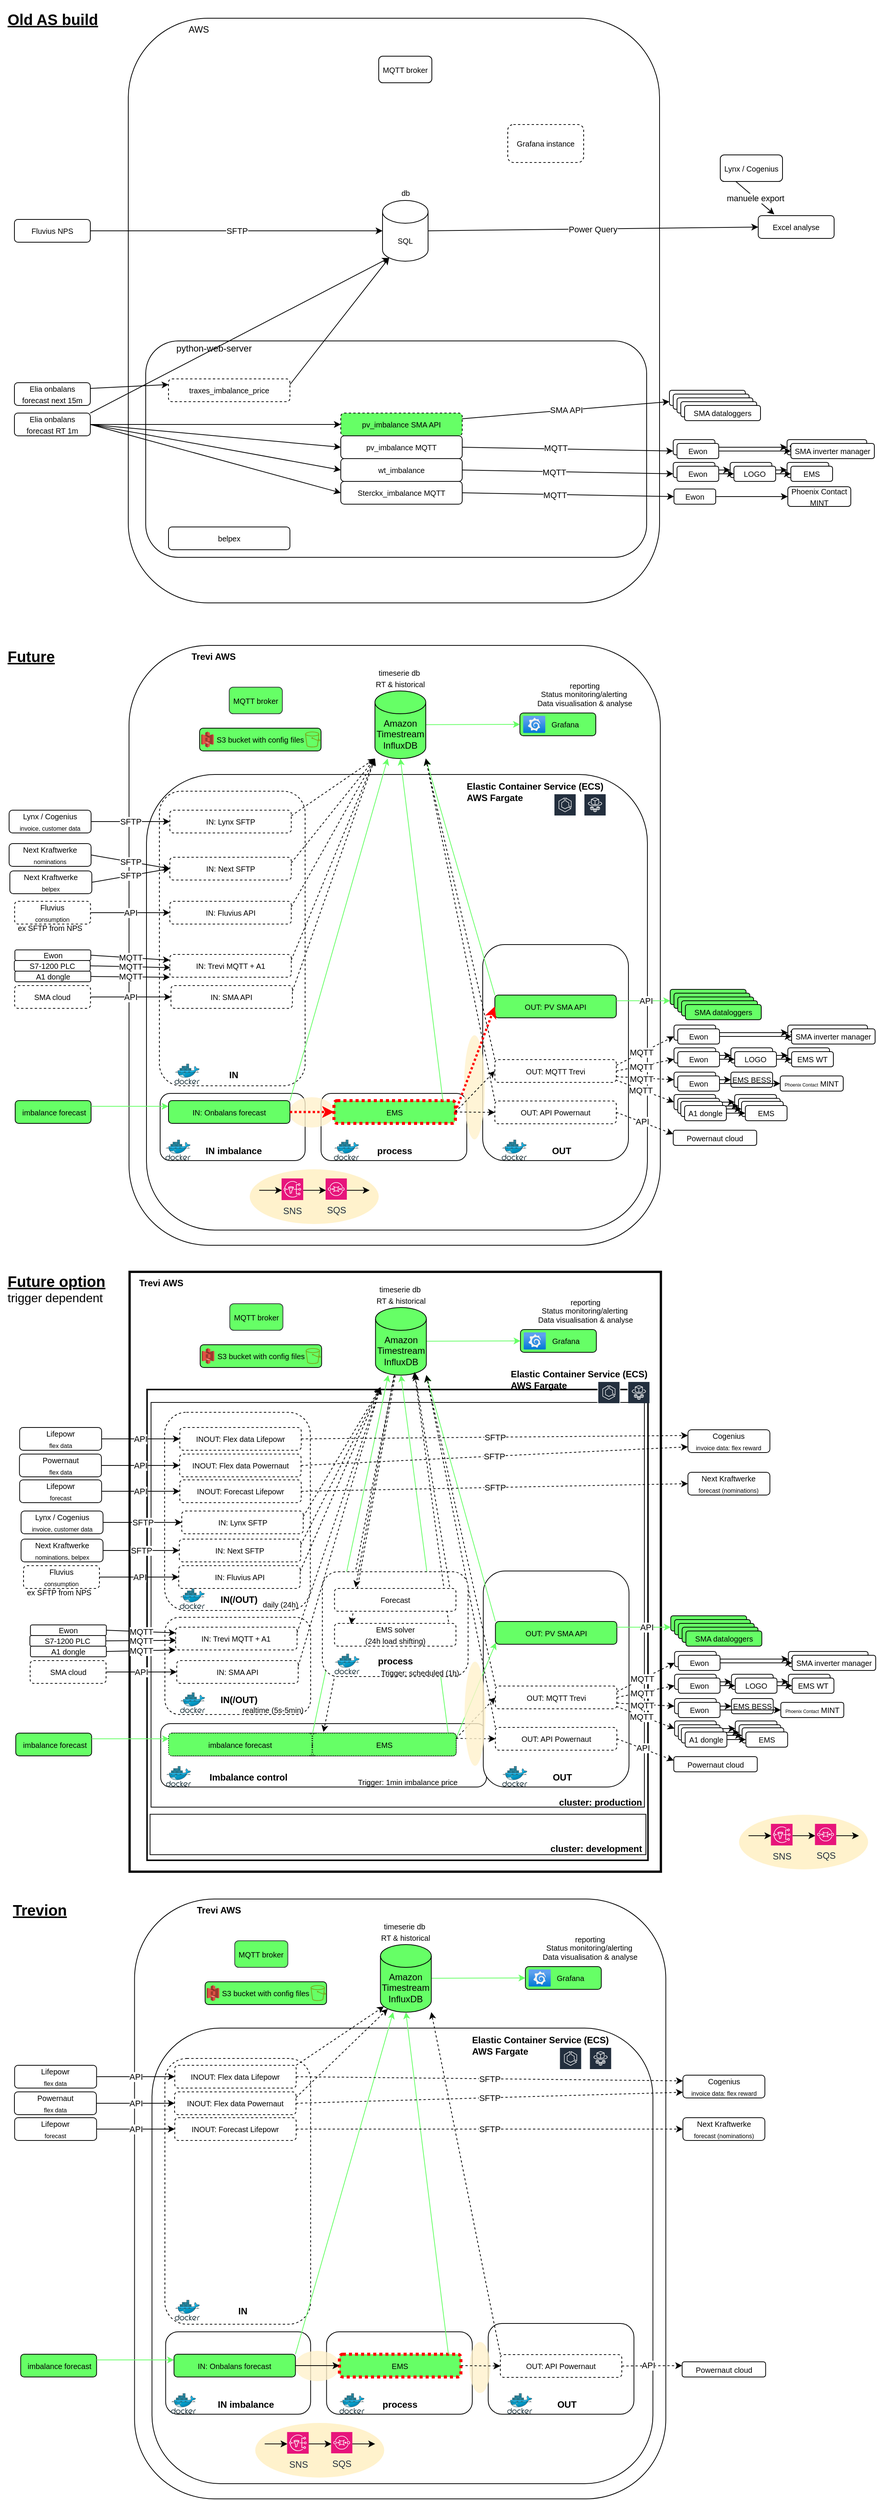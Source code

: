<mxfile version="26.1.0">
  <diagram name="Pagina-1" id="ch-219JEEad0Wv71bElU">
    <mxGraphModel dx="1481" dy="771" grid="1" gridSize="10" guides="1" tooltips="1" connect="1" arrows="1" fold="1" page="1" pageScale="1" pageWidth="1169" pageHeight="827" math="0" shadow="0">
      <root>
        <mxCell id="0" />
        <mxCell id="1" parent="0" />
        <mxCell id="IOpTdZNfMsy9UCbYXnR_-3" value="" style="rounded=0;whiteSpace=wrap;html=1;strokeWidth=3;" parent="1" vertex="1">
          <mxGeometry x="169.75" y="1675" width="700" height="790" as="geometry" />
        </mxCell>
        <mxCell id="IOpTdZNfMsy9UCbYXnR_-4" value="" style="rounded=0;whiteSpace=wrap;html=1;strokeWidth=2;" parent="1" vertex="1">
          <mxGeometry x="192.75" y="1830" width="660" height="620" as="geometry" />
        </mxCell>
        <mxCell id="LeE3TAbRjy3OZpj1xcED-46" value="" style="rounded=0;whiteSpace=wrap;html=1;fillColor=none;shadow=0;" vertex="1" parent="1">
          <mxGeometry x="198" y="1847" width="650" height="533" as="geometry" />
        </mxCell>
        <mxCell id="LeE3TAbRjy3OZpj1xcED-49" value="" style="rounded=1;whiteSpace=wrap;html=1;dashed=1;" vertex="1" parent="1">
          <mxGeometry x="215.88" y="1860" width="192" height="261" as="geometry" />
        </mxCell>
        <mxCell id="LeE3TAbRjy3OZpj1xcED-50" value="IN(/OUT)" style="text;html=1;align=center;verticalAlign=middle;whiteSpace=wrap;rounded=0;fontStyle=1" vertex="1" parent="1">
          <mxGeometry x="268.88" y="2092" width="90" height="30" as="geometry" />
        </mxCell>
        <mxCell id="LeE3TAbRjy3OZpj1xcED-51" value="" style="image;sketch=0;aspect=fixed;html=1;points=[];align=center;fontSize=12;image=img/lib/mscae/Docker.svg;" vertex="1" parent="1">
          <mxGeometry x="235.88" y="2092" width="32.98" height="27.04" as="geometry" />
        </mxCell>
        <mxCell id="rswGfNqE7HVyRveE84aS-66" value="" style="rounded=1;whiteSpace=wrap;html=1;" parent="1" vertex="1">
          <mxGeometry x="169" y="850" width="700" height="790" as="geometry" />
        </mxCell>
        <mxCell id="rswGfNqE7HVyRveE84aS-75" value="" style="rounded=1;whiteSpace=wrap;html=1;" parent="1" vertex="1">
          <mxGeometry x="192" y="1020" width="660" height="600" as="geometry" />
        </mxCell>
        <mxCell id="rswGfNqE7HVyRveE84aS-121" value="" style="rounded=1;whiteSpace=wrap;html=1;" parent="1" vertex="1">
          <mxGeometry x="210" y="1440" width="191" height="88.5" as="geometry" />
        </mxCell>
        <mxCell id="r9gsJSX6RoqanbE3VTS2-17" value="" style="rounded=1;whiteSpace=wrap;html=1;" parent="1" vertex="1">
          <mxGeometry x="422" y="1440" width="192" height="88.5" as="geometry" />
        </mxCell>
        <mxCell id="r9gsJSX6RoqanbE3VTS2-19" value="" style="rounded=1;whiteSpace=wrap;html=1;" parent="1" vertex="1">
          <mxGeometry x="635" y="1244" width="192" height="284.5" as="geometry" />
        </mxCell>
        <mxCell id="KNUL4cX1r_U77rqQdTEB-2" value="" style="rounded=1;whiteSpace=wrap;html=1;" parent="1" vertex="1">
          <mxGeometry x="168" y="24" width="700" height="770" as="geometry" />
        </mxCell>
        <mxCell id="KNUL4cX1r_U77rqQdTEB-1" value="&lt;font style=&quot;font-size: 10px;&quot;&gt;SQL&lt;/font&gt;" style="shape=cylinder3;whiteSpace=wrap;html=1;boundedLbl=1;backgroundOutline=1;size=15;" parent="1" vertex="1">
          <mxGeometry x="503" y="264" width="60" height="80" as="geometry" />
        </mxCell>
        <mxCell id="KNUL4cX1r_U77rqQdTEB-3" value="AWS" style="text;html=1;align=center;verticalAlign=middle;whiteSpace=wrap;rounded=0;" parent="1" vertex="1">
          <mxGeometry x="231" y="24" width="60" height="30" as="geometry" />
        </mxCell>
        <mxCell id="KNUL4cX1r_U77rqQdTEB-7" value="&lt;font style=&quot;font-size: 10px;&quot;&gt;Excel analyse&lt;/font&gt;" style="rounded=1;whiteSpace=wrap;html=1;" parent="1" vertex="1">
          <mxGeometry x="998" y="284" width="100" height="30" as="geometry" />
        </mxCell>
        <mxCell id="KNUL4cX1r_U77rqQdTEB-8" value="&lt;font style=&quot;font-size: 10px;&quot;&gt;Fluvius NPS&lt;/font&gt;" style="rounded=1;whiteSpace=wrap;html=1;" parent="1" vertex="1">
          <mxGeometry x="18" y="289" width="100" height="30" as="geometry" />
        </mxCell>
        <mxCell id="rswGfNqE7HVyRveE84aS-2" value="SFTP" style="endArrow=classic;html=1;rounded=0;entryX=0;entryY=0.5;entryDx=0;entryDy=0;entryPerimeter=0;exitX=1;exitY=0.5;exitDx=0;exitDy=0;" parent="1" source="KNUL4cX1r_U77rqQdTEB-8" target="KNUL4cX1r_U77rqQdTEB-1" edge="1">
          <mxGeometry width="50" height="50" relative="1" as="geometry">
            <mxPoint x="248" y="284" as="sourcePoint" />
            <mxPoint x="538" y="254" as="targetPoint" />
          </mxGeometry>
        </mxCell>
        <mxCell id="r9gsJSX6RoqanbE3VTS2-50" value="" style="ellipse;whiteSpace=wrap;html=1;fillColor=#FFF2CC;strokeColor=none;opacity=80;" parent="1" vertex="1">
          <mxGeometry x="380" y="1445" width="60" height="40" as="geometry" />
        </mxCell>
        <mxCell id="rswGfNqE7HVyRveE84aS-3" value="Power Query" style="endArrow=classic;html=1;rounded=0;exitX=1;exitY=0.5;exitDx=0;exitDy=0;exitPerimeter=0;entryX=0;entryY=0.5;entryDx=0;entryDy=0;" parent="1" source="KNUL4cX1r_U77rqQdTEB-1" target="KNUL4cX1r_U77rqQdTEB-7" edge="1">
          <mxGeometry x="-0.0" width="50" height="50" relative="1" as="geometry">
            <mxPoint x="868" y="294" as="sourcePoint" />
            <mxPoint x="918" y="244" as="targetPoint" />
            <mxPoint as="offset" />
          </mxGeometry>
        </mxCell>
        <mxCell id="rswGfNqE7HVyRveE84aS-8" value="&lt;font style=&quot;font-size: 10px;&quot;&gt;Grafana instance&lt;/font&gt;" style="rounded=1;whiteSpace=wrap;html=1;dashed=1;" parent="1" vertex="1">
          <mxGeometry x="668" y="164" width="100" height="50" as="geometry" />
        </mxCell>
        <mxCell id="rswGfNqE7HVyRveE84aS-9" value="" style="rounded=1;whiteSpace=wrap;html=1;" parent="1" vertex="1">
          <mxGeometry x="191" y="449" width="660" height="285" as="geometry" />
        </mxCell>
        <mxCell id="rswGfNqE7HVyRveE84aS-10" value="python-web-server" style="text;html=1;align=center;verticalAlign=middle;whiteSpace=wrap;rounded=0;" parent="1" vertex="1">
          <mxGeometry x="221" y="444" width="120" height="30" as="geometry" />
        </mxCell>
        <mxCell id="rswGfNqE7HVyRveE84aS-14" value="&lt;font style=&quot;font-size: 10px;&quot;&gt;belpex&lt;/font&gt;" style="rounded=1;whiteSpace=wrap;html=1;" parent="1" vertex="1">
          <mxGeometry x="221" y="694" width="160" height="30" as="geometry" />
        </mxCell>
        <mxCell id="rswGfNqE7HVyRveE84aS-16" value="&lt;div&gt;&lt;span style=&quot;font-size: 10px;&quot;&gt;pv_imbalance SMA API&lt;/span&gt;&lt;/div&gt;" style="rounded=1;whiteSpace=wrap;html=1;dashed=1;fillColor=#66FF66;" parent="1" vertex="1">
          <mxGeometry x="448" y="544" width="160" height="30" as="geometry" />
        </mxCell>
        <mxCell id="rswGfNqE7HVyRveE84aS-17" value="&lt;div&gt;&lt;span style=&quot;font-size: 10px;&quot;&gt;wt_imbalance&lt;/span&gt;&lt;/div&gt;" style="rounded=1;whiteSpace=wrap;html=1;" parent="1" vertex="1">
          <mxGeometry x="448" y="604" width="160" height="30" as="geometry" />
        </mxCell>
        <mxCell id="rswGfNqE7HVyRveE84aS-18" value="&lt;font style=&quot;font-size: 10px;&quot;&gt;MQTT broker&lt;/font&gt;" style="rounded=1;whiteSpace=wrap;html=1;" parent="1" vertex="1">
          <mxGeometry x="498" y="74" width="70" height="35" as="geometry" />
        </mxCell>
        <mxCell id="rswGfNqE7HVyRveE84aS-21" value="&lt;font style=&quot;font-size: 10px;&quot;&gt;traxes_imbalance_price&lt;/font&gt;" style="rounded=1;whiteSpace=wrap;html=1;dashed=1;" parent="1" vertex="1">
          <mxGeometry x="221" y="499" width="160" height="30" as="geometry" />
        </mxCell>
        <mxCell id="rswGfNqE7HVyRveE84aS-24" value="&lt;font style=&quot;font-size: 10px;&quot;&gt;Elia onbalans forecast RT 1m&lt;/font&gt;" style="rounded=1;whiteSpace=wrap;html=1;" parent="1" vertex="1">
          <mxGeometry x="18" y="544" width="100" height="30" as="geometry" />
        </mxCell>
        <mxCell id="rswGfNqE7HVyRveE84aS-25" value="" style="endArrow=classic;html=1;rounded=0;exitX=1;exitY=0.25;exitDx=0;exitDy=0;entryX=0;entryY=0.25;entryDx=0;entryDy=0;" parent="1" source="VrljPDt0W4JhfJKuqfeu-1" target="rswGfNqE7HVyRveE84aS-21" edge="1">
          <mxGeometry width="50" height="50" relative="1" as="geometry">
            <mxPoint x="558" y="544" as="sourcePoint" />
            <mxPoint x="608" y="494" as="targetPoint" />
          </mxGeometry>
        </mxCell>
        <mxCell id="rswGfNqE7HVyRveE84aS-26" value="" style="endArrow=classic;html=1;rounded=0;exitX=1;exitY=0.5;exitDx=0;exitDy=0;entryX=0;entryY=0.5;entryDx=0;entryDy=0;" parent="1" source="rswGfNqE7HVyRveE84aS-24" target="rswGfNqE7HVyRveE84aS-16" edge="1">
          <mxGeometry width="50" height="50" relative="1" as="geometry">
            <mxPoint x="558" y="544" as="sourcePoint" />
            <mxPoint x="608" y="494" as="targetPoint" />
          </mxGeometry>
        </mxCell>
        <mxCell id="rswGfNqE7HVyRveE84aS-27" value="&lt;font style=&quot;font-size: 10px;&quot;&gt;SMA datalogger&lt;/font&gt;" style="rounded=1;whiteSpace=wrap;html=1;" parent="1" vertex="1">
          <mxGeometry x="881" y="514" width="100" height="20" as="geometry" />
        </mxCell>
        <mxCell id="rswGfNqE7HVyRveE84aS-28" value="SMA API" style="endArrow=classic;html=1;rounded=0;exitX=1;exitY=0.25;exitDx=0;exitDy=0;entryX=0;entryY=0.75;entryDx=0;entryDy=0;" parent="1" source="rswGfNqE7HVyRveE84aS-16" target="rswGfNqE7HVyRveE84aS-27" edge="1">
          <mxGeometry width="50" height="50" relative="1" as="geometry">
            <mxPoint x="551" y="514" as="sourcePoint" />
            <mxPoint x="601" y="464" as="targetPoint" />
          </mxGeometry>
        </mxCell>
        <mxCell id="rswGfNqE7HVyRveE84aS-29" value="&lt;font style=&quot;font-size: 10px;&quot;&gt;SMA datalogger&lt;/font&gt;" style="rounded=1;whiteSpace=wrap;html=1;" parent="1" vertex="1">
          <mxGeometry x="886" y="519" width="100" height="20" as="geometry" />
        </mxCell>
        <mxCell id="rswGfNqE7HVyRveE84aS-30" value="&lt;font style=&quot;font-size: 10px;&quot;&gt;SMA datalogger&lt;/font&gt;" style="rounded=1;whiteSpace=wrap;html=1;" parent="1" vertex="1">
          <mxGeometry x="891" y="524" width="100" height="20" as="geometry" />
        </mxCell>
        <mxCell id="rswGfNqE7HVyRveE84aS-32" value="&lt;font style=&quot;font-size: 10px;&quot;&gt;SMA datalogger&lt;/font&gt;" style="rounded=1;whiteSpace=wrap;html=1;" parent="1" vertex="1">
          <mxGeometry x="896" y="529" width="100" height="20" as="geometry" />
        </mxCell>
        <mxCell id="rswGfNqE7HVyRveE84aS-31" value="&lt;font style=&quot;font-size: 10px;&quot;&gt;SMA dataloggers&lt;/font&gt;" style="rounded=1;whiteSpace=wrap;html=1;" parent="1" vertex="1">
          <mxGeometry x="901" y="534" width="100" height="20" as="geometry" />
        </mxCell>
        <mxCell id="rswGfNqE7HVyRveE84aS-33" value="&lt;font style=&quot;font-size: 10px;&quot;&gt;Ewon&lt;/font&gt;" style="rounded=1;whiteSpace=wrap;html=1;" parent="1" vertex="1">
          <mxGeometry x="886" y="609" width="55" height="20" as="geometry" />
        </mxCell>
        <mxCell id="rswGfNqE7HVyRveE84aS-34" value="&lt;font style=&quot;font-size: 10px;&quot;&gt;LOGO&lt;/font&gt;" style="rounded=1;whiteSpace=wrap;html=1;" parent="1" vertex="1">
          <mxGeometry x="961" y="609" width="55" height="20" as="geometry" />
        </mxCell>
        <mxCell id="rswGfNqE7HVyRveE84aS-35" value="" style="endArrow=classic;html=1;rounded=0;exitX=1;exitY=0.5;exitDx=0;exitDy=0;entryX=0;entryY=0.75;entryDx=0;entryDy=0;" parent="1" source="rswGfNqE7HVyRveE84aS-17" target="rswGfNqE7HVyRveE84aS-33" edge="1">
          <mxGeometry width="50" height="50" relative="1" as="geometry">
            <mxPoint x="641" y="484" as="sourcePoint" />
            <mxPoint x="881" y="624" as="targetPoint" />
          </mxGeometry>
        </mxCell>
        <mxCell id="rswGfNqE7HVyRveE84aS-49" value="MQTT" style="edgeLabel;html=1;align=center;verticalAlign=middle;resizable=0;points=[];" parent="rswGfNqE7HVyRveE84aS-35" vertex="1" connectable="0">
          <mxGeometry x="-0.13" y="-1" relative="1" as="geometry">
            <mxPoint as="offset" />
          </mxGeometry>
        </mxCell>
        <mxCell id="rswGfNqE7HVyRveE84aS-36" value="" style="endArrow=classic;html=1;rounded=0;exitX=1;exitY=0.5;exitDx=0;exitDy=0;entryX=0;entryY=0.5;entryDx=0;entryDy=0;" parent="1" source="rswGfNqE7HVyRveE84aS-33" target="rswGfNqE7HVyRveE84aS-34" edge="1">
          <mxGeometry width="50" height="50" relative="1" as="geometry">
            <mxPoint x="641" y="484" as="sourcePoint" />
            <mxPoint x="691" y="434" as="targetPoint" />
          </mxGeometry>
        </mxCell>
        <mxCell id="rswGfNqE7HVyRveE84aS-37" value="&lt;font style=&quot;font-size: 10px;&quot;&gt;Ewon&lt;/font&gt;" style="rounded=1;whiteSpace=wrap;html=1;" parent="1" vertex="1">
          <mxGeometry x="891" y="614" width="55" height="20" as="geometry" />
        </mxCell>
        <mxCell id="rswGfNqE7HVyRveE84aS-39" value="" style="endArrow=classic;html=1;rounded=0;exitX=1;exitY=0.5;exitDx=0;exitDy=0;entryX=0;entryY=0.5;entryDx=0;entryDy=0;" parent="1" source="rswGfNqE7HVyRveE84aS-37" target="rswGfNqE7HVyRveE84aS-38" edge="1">
          <mxGeometry width="50" height="50" relative="1" as="geometry">
            <mxPoint x="646" y="489" as="sourcePoint" />
            <mxPoint x="696" y="439" as="targetPoint" />
          </mxGeometry>
        </mxCell>
        <mxCell id="rswGfNqE7HVyRveE84aS-40" value="&lt;div&gt;&lt;span style=&quot;font-size: 10px;&quot;&gt;pv_imbalance MQTT&lt;/span&gt;&lt;/div&gt;" style="rounded=1;whiteSpace=wrap;html=1;" parent="1" vertex="1">
          <mxGeometry x="448" y="574" width="160" height="30" as="geometry" />
        </mxCell>
        <mxCell id="rswGfNqE7HVyRveE84aS-41" value="&lt;font style=&quot;font-size: 10px;&quot;&gt;Ewon&lt;/font&gt;" style="rounded=1;whiteSpace=wrap;html=1;" parent="1" vertex="1">
          <mxGeometry x="886" y="579" width="55" height="20" as="geometry" />
        </mxCell>
        <mxCell id="rswGfNqE7HVyRveE84aS-43" value="" style="endArrow=classic;html=1;rounded=0;exitX=1;exitY=0.5;exitDx=0;exitDy=0;entryX=0;entryY=0.75;entryDx=0;entryDy=0;" parent="1" source="rswGfNqE7HVyRveE84aS-40" target="rswGfNqE7HVyRveE84aS-41" edge="1">
          <mxGeometry width="50" height="50" relative="1" as="geometry">
            <mxPoint x="641" y="454" as="sourcePoint" />
            <mxPoint x="881" y="594" as="targetPoint" />
          </mxGeometry>
        </mxCell>
        <mxCell id="rswGfNqE7HVyRveE84aS-48" value="MQTT" style="edgeLabel;html=1;align=center;verticalAlign=middle;resizable=0;points=[];" parent="rswGfNqE7HVyRveE84aS-43" vertex="1" connectable="0">
          <mxGeometry x="-0.119" y="1" relative="1" as="geometry">
            <mxPoint as="offset" />
          </mxGeometry>
        </mxCell>
        <mxCell id="rswGfNqE7HVyRveE84aS-44" value="" style="endArrow=classic;html=1;rounded=0;exitX=1;exitY=0.5;exitDx=0;exitDy=0;entryX=0;entryY=0.5;entryDx=0;entryDy=0;" parent="1" source="rswGfNqE7HVyRveE84aS-41" target="rswGfNqE7HVyRveE84aS-55" edge="1">
          <mxGeometry width="50" height="50" relative="1" as="geometry">
            <mxPoint x="641" y="454" as="sourcePoint" />
            <mxPoint x="961" y="589" as="targetPoint" />
          </mxGeometry>
        </mxCell>
        <mxCell id="rswGfNqE7HVyRveE84aS-45" value="&lt;font style=&quot;font-size: 10px;&quot;&gt;Ewon&lt;/font&gt;" style="rounded=1;whiteSpace=wrap;html=1;" parent="1" vertex="1">
          <mxGeometry x="891" y="584" width="55" height="20" as="geometry" />
        </mxCell>
        <mxCell id="rswGfNqE7HVyRveE84aS-50" value="&lt;font style=&quot;font-size: 10px;&quot;&gt;EMS&lt;/font&gt;" style="rounded=1;whiteSpace=wrap;html=1;" parent="1" vertex="1">
          <mxGeometry x="1036" y="609" width="55" height="20" as="geometry" />
        </mxCell>
        <mxCell id="rswGfNqE7HVyRveE84aS-51" value="" style="endArrow=classic;html=1;rounded=0;exitX=1;exitY=0.5;exitDx=0;exitDy=0;entryX=0;entryY=0.5;entryDx=0;entryDy=0;" parent="1" source="rswGfNqE7HVyRveE84aS-34" target="rswGfNqE7HVyRveE84aS-50" edge="1">
          <mxGeometry width="50" height="50" relative="1" as="geometry">
            <mxPoint x="1016" y="619" as="sourcePoint" />
            <mxPoint x="766" y="434" as="targetPoint" />
          </mxGeometry>
        </mxCell>
        <mxCell id="rswGfNqE7HVyRveE84aS-52" value="&lt;font style=&quot;font-size: 10px;&quot;&gt;EMS&lt;/font&gt;" style="rounded=1;whiteSpace=wrap;html=1;" parent="1" vertex="1">
          <mxGeometry x="1041" y="614" width="55" height="20" as="geometry" />
        </mxCell>
        <mxCell id="rswGfNqE7HVyRveE84aS-53" value="" style="endArrow=classic;html=1;rounded=0;exitX=1;exitY=0.5;exitDx=0;exitDy=0;entryX=0;entryY=0.5;entryDx=0;entryDy=0;" parent="1" source="rswGfNqE7HVyRveE84aS-38" target="rswGfNqE7HVyRveE84aS-52" edge="1">
          <mxGeometry width="50" height="50" relative="1" as="geometry">
            <mxPoint x="1021" y="624" as="sourcePoint" />
            <mxPoint x="771" y="439" as="targetPoint" />
          </mxGeometry>
        </mxCell>
        <mxCell id="rswGfNqE7HVyRveE84aS-38" value="&lt;font style=&quot;font-size: 10px;&quot;&gt;LOGO&lt;/font&gt;" style="rounded=1;whiteSpace=wrap;html=1;" parent="1" vertex="1">
          <mxGeometry x="966" y="614" width="55" height="20" as="geometry" />
        </mxCell>
        <mxCell id="rswGfNqE7HVyRveE84aS-55" value="&lt;span style=&quot;font-size: 10px;&quot;&gt;SMA inverter manager&lt;/span&gt;" style="rounded=1;whiteSpace=wrap;html=1;" parent="1" vertex="1">
          <mxGeometry x="1036" y="579" width="105" height="20" as="geometry" />
        </mxCell>
        <mxCell id="rswGfNqE7HVyRveE84aS-57" value="&lt;font style=&quot;font-size: 10px;&quot;&gt;SMA inverter manager&lt;/font&gt;" style="rounded=1;whiteSpace=wrap;html=1;" parent="1" vertex="1">
          <mxGeometry x="1041" y="584" width="110" height="20" as="geometry" />
        </mxCell>
        <mxCell id="rswGfNqE7HVyRveE84aS-47" value="" style="endArrow=classic;html=1;rounded=0;exitX=1;exitY=0.5;exitDx=0;exitDy=0;entryX=0;entryY=0.5;entryDx=0;entryDy=0;" parent="1" source="rswGfNqE7HVyRveE84aS-45" target="rswGfNqE7HVyRveE84aS-57" edge="1">
          <mxGeometry width="50" height="50" relative="1" as="geometry">
            <mxPoint x="646" y="459" as="sourcePoint" />
            <mxPoint x="966" y="594" as="targetPoint" />
          </mxGeometry>
        </mxCell>
        <mxCell id="rswGfNqE7HVyRveE84aS-61" value="" style="endArrow=classic;html=1;rounded=0;exitX=1;exitY=0.5;exitDx=0;exitDy=0;entryX=0;entryY=0.5;entryDx=0;entryDy=0;" parent="1" source="rswGfNqE7HVyRveE84aS-24" target="rswGfNqE7HVyRveE84aS-40" edge="1">
          <mxGeometry width="50" height="50" relative="1" as="geometry">
            <mxPoint x="541" y="444" as="sourcePoint" />
            <mxPoint x="591" y="394" as="targetPoint" />
          </mxGeometry>
        </mxCell>
        <mxCell id="rswGfNqE7HVyRveE84aS-62" value="" style="endArrow=classic;html=1;rounded=0;exitX=1;exitY=0.5;exitDx=0;exitDy=0;entryX=0;entryY=0.5;entryDx=0;entryDy=0;" parent="1" source="rswGfNqE7HVyRveE84aS-24" target="rswGfNqE7HVyRveE84aS-17" edge="1">
          <mxGeometry width="50" height="50" relative="1" as="geometry">
            <mxPoint x="541" y="444" as="sourcePoint" />
            <mxPoint x="591" y="394" as="targetPoint" />
          </mxGeometry>
        </mxCell>
        <mxCell id="rswGfNqE7HVyRveE84aS-64" value="&lt;font style=&quot;font-size: 10px;&quot;&gt;db&lt;/font&gt;" style="text;html=1;align=center;verticalAlign=middle;whiteSpace=wrap;rounded=0;" parent="1" vertex="1">
          <mxGeometry x="496.5" y="239" width="73" height="30" as="geometry" />
        </mxCell>
        <mxCell id="rswGfNqE7HVyRveE84aS-68" value="Trevi AWS" style="text;html=1;align=center;verticalAlign=middle;whiteSpace=wrap;rounded=0;fontStyle=1" parent="1" vertex="1">
          <mxGeometry x="241" y="850" width="79" height="30" as="geometry" />
        </mxCell>
        <mxCell id="rswGfNqE7HVyRveE84aS-69" value="&lt;font style=&quot;font-size: 10px;&quot;&gt;&amp;nbsp; &amp;nbsp; &amp;nbsp; &amp;nbsp;Grafana&lt;/font&gt;" style="rounded=1;whiteSpace=wrap;html=1;fillColor=#66FF66;" parent="1" vertex="1">
          <mxGeometry x="684" y="939" width="100" height="30" as="geometry" />
        </mxCell>
        <mxCell id="rswGfNqE7HVyRveE84aS-70" value="&lt;font style=&quot;font-size: 10px;&quot;&gt;Fluvius&lt;/font&gt;&lt;div&gt;&lt;font style=&quot;font-size: 8px;&quot;&gt;consumption&lt;/font&gt;&lt;/div&gt;" style="rounded=1;whiteSpace=wrap;html=1;dashed=1;" parent="1" vertex="1">
          <mxGeometry x="18.25" y="1187" width="100" height="30" as="geometry" />
        </mxCell>
        <mxCell id="rswGfNqE7HVyRveE84aS-72" value="" style="endArrow=classic;html=1;rounded=0;entryX=0;entryY=0.5;entryDx=0;entryDy=0;strokeColor=#66FF66;" parent="1" source="rswGfNqE7HVyRveE84aS-152" target="rswGfNqE7HVyRveE84aS-69" edge="1">
          <mxGeometry x="-0.0" width="50" height="50" relative="1" as="geometry">
            <mxPoint x="651" y="1089" as="sourcePoint" />
            <mxPoint x="919" y="1029" as="targetPoint" />
            <mxPoint as="offset" />
          </mxGeometry>
        </mxCell>
        <mxCell id="rswGfNqE7HVyRveE84aS-73" value="&lt;font style=&quot;font-size: 10px;&quot;&gt;A1 dongle&lt;/font&gt;" style="rounded=1;whiteSpace=wrap;html=1;" parent="1" vertex="1">
          <mxGeometry x="18.62" y="1279" width="100" height="14" as="geometry" />
        </mxCell>
        <mxCell id="rswGfNqE7HVyRveE84aS-74" value="&lt;div&gt;&lt;font style=&quot;font-size: 10px;&quot;&gt;Data visualisation &amp;amp; analyse&lt;/font&gt;&lt;/div&gt;" style="rounded=1;whiteSpace=wrap;html=1;dashed=1;strokeColor=none;" parent="1" vertex="1">
          <mxGeometry x="704" y="919" width="131" height="14" as="geometry" />
        </mxCell>
        <mxCell id="rswGfNqE7HVyRveE84aS-80" value="&lt;font style=&quot;font-size: 10px;&quot;&gt;MQTT broker&lt;/font&gt;" style="rounded=1;whiteSpace=wrap;html=1;fillColor=light-dark(#66ff66, #203a00);strokeColor=#36393d;" parent="1" vertex="1">
          <mxGeometry x="301" y="905" width="70" height="35" as="geometry" />
        </mxCell>
        <mxCell id="rswGfNqE7HVyRveE84aS-84" value="&lt;font style=&quot;font-size: 10px;&quot;&gt;&amp;nbsp;imbalance forecast&lt;/font&gt;" style="rounded=1;whiteSpace=wrap;html=1;fillColor=#66FF66;" parent="1" vertex="1">
          <mxGeometry x="19" y="1449.5" width="100" height="30" as="geometry" />
        </mxCell>
        <mxCell id="rswGfNqE7HVyRveE84aS-87" value="&lt;font style=&quot;font-size: 10px;&quot;&gt;SMA datalogger&lt;/font&gt;" style="rounded=1;whiteSpace=wrap;html=1;fillColor=#66FF66;" parent="1" vertex="1">
          <mxGeometry x="882" y="1303" width="100" height="20" as="geometry" />
        </mxCell>
        <mxCell id="rswGfNqE7HVyRveE84aS-89" value="&lt;font style=&quot;font-size: 10px;&quot;&gt;SMA datalogger&lt;/font&gt;" style="rounded=1;whiteSpace=wrap;html=1;fillColor=#66FF66;" parent="1" vertex="1">
          <mxGeometry x="887" y="1308" width="100" height="20" as="geometry" />
        </mxCell>
        <mxCell id="rswGfNqE7HVyRveE84aS-90" value="&lt;font style=&quot;font-size: 10px;&quot;&gt;SMA datalogger&lt;/font&gt;" style="rounded=1;whiteSpace=wrap;html=1;fillColor=#66FF66;" parent="1" vertex="1">
          <mxGeometry x="892" y="1313" width="100" height="20" as="geometry" />
        </mxCell>
        <mxCell id="rswGfNqE7HVyRveE84aS-91" value="&lt;font style=&quot;font-size: 10px;&quot;&gt;SMA datalogger&lt;/font&gt;" style="rounded=1;whiteSpace=wrap;html=1;fillColor=#66FF66;" parent="1" vertex="1">
          <mxGeometry x="897" y="1318" width="100" height="20" as="geometry" />
        </mxCell>
        <mxCell id="rswGfNqE7HVyRveE84aS-92" value="&lt;font style=&quot;font-size: 10px;&quot;&gt;SMA dataloggers&lt;/font&gt;" style="rounded=1;whiteSpace=wrap;html=1;fillColor=#66FF66;" parent="1" vertex="1">
          <mxGeometry x="902" y="1323" width="100" height="20" as="geometry" />
        </mxCell>
        <mxCell id="rswGfNqE7HVyRveE84aS-93" value="&lt;font style=&quot;font-size: 10px;&quot;&gt;Ewon&lt;/font&gt;" style="rounded=1;whiteSpace=wrap;html=1;" parent="1" vertex="1">
          <mxGeometry x="887" y="1380" width="55" height="20" as="geometry" />
        </mxCell>
        <mxCell id="rswGfNqE7HVyRveE84aS-94" value="&lt;font style=&quot;font-size: 10px;&quot;&gt;LOGO&lt;/font&gt;" style="rounded=1;whiteSpace=wrap;html=1;" parent="1" vertex="1">
          <mxGeometry x="962" y="1380" width="55" height="20" as="geometry" />
        </mxCell>
        <mxCell id="rswGfNqE7HVyRveE84aS-97" value="" style="endArrow=classic;html=1;rounded=0;exitX=1;exitY=0.5;exitDx=0;exitDy=0;entryX=0;entryY=0.5;entryDx=0;entryDy=0;" parent="1" source="rswGfNqE7HVyRveE84aS-93" target="rswGfNqE7HVyRveE84aS-94" edge="1">
          <mxGeometry width="50" height="50" relative="1" as="geometry">
            <mxPoint x="642" y="1255" as="sourcePoint" />
            <mxPoint x="692" y="1205" as="targetPoint" />
          </mxGeometry>
        </mxCell>
        <mxCell id="rswGfNqE7HVyRveE84aS-98" value="&lt;font style=&quot;font-size: 10px;&quot;&gt;Ewon&lt;/font&gt;" style="rounded=1;whiteSpace=wrap;html=1;" parent="1" vertex="1">
          <mxGeometry x="892" y="1385" width="55" height="20" as="geometry" />
        </mxCell>
        <mxCell id="rswGfNqE7HVyRveE84aS-99" value="" style="endArrow=classic;html=1;rounded=0;exitX=1;exitY=0.5;exitDx=0;exitDy=0;entryX=0;entryY=0.5;entryDx=0;entryDy=0;" parent="1" source="rswGfNqE7HVyRveE84aS-98" target="rswGfNqE7HVyRveE84aS-110" edge="1">
          <mxGeometry width="50" height="50" relative="1" as="geometry">
            <mxPoint x="647" y="1260" as="sourcePoint" />
            <mxPoint x="697" y="1210" as="targetPoint" />
          </mxGeometry>
        </mxCell>
        <mxCell id="rswGfNqE7HVyRveE84aS-101" value="&lt;font style=&quot;font-size: 10px;&quot;&gt;Ewon&lt;/font&gt;" style="rounded=1;whiteSpace=wrap;html=1;" parent="1" vertex="1">
          <mxGeometry x="887" y="1350" width="55" height="20" as="geometry" />
        </mxCell>
        <mxCell id="rswGfNqE7HVyRveE84aS-104" value="" style="endArrow=classic;html=1;rounded=0;exitX=1;exitY=0.5;exitDx=0;exitDy=0;entryX=0;entryY=0.5;entryDx=0;entryDy=0;" parent="1" source="rswGfNqE7HVyRveE84aS-101" target="rswGfNqE7HVyRveE84aS-112" edge="1">
          <mxGeometry width="50" height="50" relative="1" as="geometry">
            <mxPoint x="642" y="1225" as="sourcePoint" />
            <mxPoint x="962" y="1360" as="targetPoint" />
          </mxGeometry>
        </mxCell>
        <mxCell id="rswGfNqE7HVyRveE84aS-105" value="&lt;font style=&quot;font-size: 10px;&quot;&gt;Ewon&lt;/font&gt;" style="rounded=1;whiteSpace=wrap;html=1;" parent="1" vertex="1">
          <mxGeometry x="892" y="1355" width="55" height="20" as="geometry" />
        </mxCell>
        <mxCell id="rswGfNqE7HVyRveE84aS-106" value="&lt;font style=&quot;font-size: 10px;&quot;&gt;EMS&lt;/font&gt;" style="rounded=1;whiteSpace=wrap;html=1;" parent="1" vertex="1">
          <mxGeometry x="1037" y="1380" width="55" height="20" as="geometry" />
        </mxCell>
        <mxCell id="rswGfNqE7HVyRveE84aS-107" value="" style="endArrow=classic;html=1;rounded=0;exitX=1;exitY=0.5;exitDx=0;exitDy=0;entryX=0;entryY=0.5;entryDx=0;entryDy=0;" parent="1" source="rswGfNqE7HVyRveE84aS-94" target="rswGfNqE7HVyRveE84aS-106" edge="1">
          <mxGeometry width="50" height="50" relative="1" as="geometry">
            <mxPoint x="1017" y="1390" as="sourcePoint" />
            <mxPoint x="767" y="1205" as="targetPoint" />
          </mxGeometry>
        </mxCell>
        <mxCell id="rswGfNqE7HVyRveE84aS-108" value="&lt;font style=&quot;font-size: 10px;&quot;&gt;EMS WT&lt;/font&gt;" style="rounded=1;whiteSpace=wrap;html=1;" parent="1" vertex="1">
          <mxGeometry x="1042" y="1385" width="55" height="20" as="geometry" />
        </mxCell>
        <mxCell id="rswGfNqE7HVyRveE84aS-109" value="" style="endArrow=classic;html=1;rounded=0;exitX=1;exitY=0.5;exitDx=0;exitDy=0;entryX=0;entryY=0.5;entryDx=0;entryDy=0;" parent="1" source="rswGfNqE7HVyRveE84aS-110" target="rswGfNqE7HVyRveE84aS-108" edge="1">
          <mxGeometry width="50" height="50" relative="1" as="geometry">
            <mxPoint x="1022" y="1395" as="sourcePoint" />
            <mxPoint x="772" y="1210" as="targetPoint" />
          </mxGeometry>
        </mxCell>
        <mxCell id="rswGfNqE7HVyRveE84aS-110" value="&lt;font style=&quot;font-size: 10px;&quot;&gt;LOGO&lt;/font&gt;" style="rounded=1;whiteSpace=wrap;html=1;" parent="1" vertex="1">
          <mxGeometry x="967" y="1385" width="55" height="20" as="geometry" />
        </mxCell>
        <mxCell id="rswGfNqE7HVyRveE84aS-112" value="&lt;span style=&quot;font-size: 10px;&quot;&gt;SMA inverter manager&lt;/span&gt;" style="rounded=1;whiteSpace=wrap;html=1;" parent="1" vertex="1">
          <mxGeometry x="1037" y="1350" width="105" height="20" as="geometry" />
        </mxCell>
        <mxCell id="rswGfNqE7HVyRveE84aS-114" value="&lt;font style=&quot;font-size: 10px;&quot;&gt;SMA inverter manager&lt;/font&gt;" style="rounded=1;whiteSpace=wrap;html=1;" parent="1" vertex="1">
          <mxGeometry x="1042" y="1355" width="110" height="20" as="geometry" />
        </mxCell>
        <mxCell id="rswGfNqE7HVyRveE84aS-117" value="" style="endArrow=classic;html=1;rounded=0;exitX=1;exitY=0.5;exitDx=0;exitDy=0;" parent="1" source="rswGfNqE7HVyRveE84aS-105" target="rswGfNqE7HVyRveE84aS-114" edge="1">
          <mxGeometry width="50" height="50" relative="1" as="geometry">
            <mxPoint x="647" y="1230" as="sourcePoint" />
            <mxPoint x="967" y="1365" as="targetPoint" />
          </mxGeometry>
        </mxCell>
        <mxCell id="rswGfNqE7HVyRveE84aS-120" value="&lt;span style=&quot;font-size: 10px;&quot;&gt;timeserie db&amp;nbsp;&lt;/span&gt;&lt;div&gt;&lt;span style=&quot;font-size: 10px;&quot;&gt;RT &amp;amp; historical&lt;/span&gt;&lt;/div&gt;" style="text;html=1;align=center;verticalAlign=middle;whiteSpace=wrap;rounded=0;" parent="1" vertex="1">
          <mxGeometry x="490" y="878" width="73" height="30" as="geometry" />
        </mxCell>
        <mxCell id="rswGfNqE7HVyRveE84aS-78" value="&lt;div&gt;&lt;span style=&quot;font-size: 10px;&quot;&gt;OUT: PV SMA API&lt;/span&gt;&lt;/div&gt;" style="rounded=1;whiteSpace=wrap;html=1;fillColor=#66FF66;" parent="1" vertex="1">
          <mxGeometry x="651" y="1310.5" width="160" height="30" as="geometry" />
        </mxCell>
        <mxCell id="rswGfNqE7HVyRveE84aS-79" value="&lt;div&gt;&lt;span style=&quot;font-size: 10px;&quot;&gt;OUT: MQTT Trevi&lt;/span&gt;&lt;/div&gt;" style="rounded=1;whiteSpace=wrap;html=1;dashed=1;" parent="1" vertex="1">
          <mxGeometry x="651" y="1395.5" width="160" height="30" as="geometry" />
        </mxCell>
        <mxCell id="rswGfNqE7HVyRveE84aS-85" value="" style="endArrow=classic;html=1;rounded=0;exitX=1;exitY=0.25;exitDx=0;exitDy=0;entryX=0;entryY=0.25;entryDx=0;entryDy=0;fillColor=#66FF66;strokeColor=#66FF66;" parent="1" source="rswGfNqE7HVyRveE84aS-84" target="rswGfNqE7HVyRveE84aS-82" edge="1">
          <mxGeometry width="50" height="50" relative="1" as="geometry">
            <mxPoint x="559" y="1447" as="sourcePoint" />
            <mxPoint x="609" y="1397" as="targetPoint" />
          </mxGeometry>
        </mxCell>
        <mxCell id="rswGfNqE7HVyRveE84aS-88" value="API" style="endArrow=classic;html=1;rounded=0;exitX=1;exitY=0.25;exitDx=0;exitDy=0;entryX=0;entryY=0.75;entryDx=0;entryDy=0;strokeColor=#66FF66;" parent="1" source="rswGfNqE7HVyRveE84aS-78" target="rswGfNqE7HVyRveE84aS-87" edge="1">
          <mxGeometry x="0.099" width="50" height="50" relative="1" as="geometry">
            <mxPoint x="552" y="1303" as="sourcePoint" />
            <mxPoint x="602" y="1253" as="targetPoint" />
            <mxPoint as="offset" />
          </mxGeometry>
        </mxCell>
        <mxCell id="rswGfNqE7HVyRveE84aS-95" value="" style="endArrow=classic;html=1;rounded=0;exitX=1;exitY=0.5;exitDx=0;exitDy=0;entryX=0;entryY=0.75;entryDx=0;entryDy=0;dashed=1;" parent="1" source="rswGfNqE7HVyRveE84aS-79" target="rswGfNqE7HVyRveE84aS-93" edge="1">
          <mxGeometry width="50" height="50" relative="1" as="geometry">
            <mxPoint x="642" y="1273" as="sourcePoint" />
            <mxPoint x="882" y="1413" as="targetPoint" />
          </mxGeometry>
        </mxCell>
        <mxCell id="rswGfNqE7HVyRveE84aS-96" value="MQTT" style="edgeLabel;html=1;align=center;verticalAlign=middle;resizable=0;points=[];" parent="rswGfNqE7HVyRveE84aS-95" vertex="1" connectable="0">
          <mxGeometry x="-0.13" y="-1" relative="1" as="geometry">
            <mxPoint as="offset" />
          </mxGeometry>
        </mxCell>
        <mxCell id="rswGfNqE7HVyRveE84aS-102" value="" style="endArrow=classic;html=1;rounded=0;exitX=1;exitY=0.25;exitDx=0;exitDy=0;entryX=0;entryY=0.75;entryDx=0;entryDy=0;dashed=1;" parent="1" source="rswGfNqE7HVyRveE84aS-79" target="rswGfNqE7HVyRveE84aS-101" edge="1">
          <mxGeometry width="50" height="50" relative="1" as="geometry">
            <mxPoint x="811" y="1380.5" as="sourcePoint" />
            <mxPoint x="882" y="1383" as="targetPoint" />
          </mxGeometry>
        </mxCell>
        <mxCell id="rswGfNqE7HVyRveE84aS-103" value="MQTT" style="edgeLabel;html=1;align=center;verticalAlign=middle;resizable=0;points=[];" parent="rswGfNqE7HVyRveE84aS-102" vertex="1" connectable="0">
          <mxGeometry x="-0.119" y="1" relative="1" as="geometry">
            <mxPoint as="offset" />
          </mxGeometry>
        </mxCell>
        <mxCell id="rswGfNqE7HVyRveE84aS-82" value="&lt;span style=&quot;font-size: 10px;&quot;&gt;IN:&amp;nbsp;&lt;/span&gt;&lt;span style=&quot;font-size: 10px; background-color: initial;&quot;&gt;Onbalans forecast&lt;/span&gt;" style="rounded=1;whiteSpace=wrap;html=1;fillColor=#66FF66;" parent="1" vertex="1">
          <mxGeometry x="221" y="1449.5" width="160" height="30" as="geometry" />
        </mxCell>
        <mxCell id="rswGfNqE7HVyRveE84aS-123" value="&lt;div&gt;&lt;span style=&quot;font-size: 10px;&quot;&gt;EMS&lt;/span&gt;&lt;/div&gt;" style="rounded=1;whiteSpace=wrap;html=1;fillColor=#66FF66;strokeColor=#FF0000;strokeWidth=4;dashed=1;dashPattern=1 1;" parent="1" vertex="1">
          <mxGeometry x="439" y="1449.5" width="160" height="30" as="geometry" />
        </mxCell>
        <mxCell id="rswGfNqE7HVyRveE84aS-125" value="IN imbalance" style="text;html=1;align=center;verticalAlign=middle;whiteSpace=wrap;rounded=0;fontStyle=1" parent="1" vertex="1">
          <mxGeometry x="262" y="1501" width="90" height="30" as="geometry" />
        </mxCell>
        <mxCell id="rswGfNqE7HVyRveE84aS-127" value="&lt;div&gt;&lt;span style=&quot;font-size: 10px;&quot;&gt;OUT: API Powernaut&lt;/span&gt;&lt;/div&gt;" style="rounded=1;whiteSpace=wrap;html=1;dashed=1;" parent="1" vertex="1">
          <mxGeometry x="651" y="1450" width="160" height="30" as="geometry" />
        </mxCell>
        <mxCell id="rswGfNqE7HVyRveE84aS-128" value="&lt;font style=&quot;font-size: 10px;&quot;&gt;EMS&lt;/font&gt;" style="rounded=1;whiteSpace=wrap;html=1;" parent="1" vertex="1">
          <mxGeometry x="967" y="1441.5" width="55" height="20" as="geometry" />
        </mxCell>
        <mxCell id="rswGfNqE7HVyRveE84aS-130" value="&lt;font style=&quot;font-size: 10px;&quot;&gt;A1 dongle&lt;/font&gt;" style="rounded=1;whiteSpace=wrap;html=1;" parent="1" vertex="1">
          <mxGeometry x="887" y="1441.5" width="55" height="20" as="geometry" />
        </mxCell>
        <mxCell id="rswGfNqE7HVyRveE84aS-131" value="" style="endArrow=classic;html=1;rounded=0;exitX=0.995;exitY=0.894;exitDx=0;exitDy=0;entryX=0;entryY=0.5;entryDx=0;entryDy=0;exitPerimeter=0;dashed=1;" parent="1" source="rswGfNqE7HVyRveE84aS-79" target="rswGfNqE7HVyRveE84aS-130" edge="1">
          <mxGeometry width="50" height="50" relative="1" as="geometry">
            <mxPoint x="821" y="1445.5" as="sourcePoint" />
            <mxPoint x="897" y="1447.5" as="targetPoint" />
          </mxGeometry>
        </mxCell>
        <mxCell id="rswGfNqE7HVyRveE84aS-132" value="MQTT" style="edgeLabel;html=1;align=center;verticalAlign=middle;resizable=0;points=[];" parent="rswGfNqE7HVyRveE84aS-131" vertex="1" connectable="0">
          <mxGeometry x="-0.13" y="-1" relative="1" as="geometry">
            <mxPoint as="offset" />
          </mxGeometry>
        </mxCell>
        <mxCell id="rswGfNqE7HVyRveE84aS-133" value="" style="endArrow=classic;html=1;rounded=0;exitX=1;exitY=0.5;exitDx=0;exitDy=0;entryX=0;entryY=0.5;entryDx=0;entryDy=0;" parent="1" source="rswGfNqE7HVyRveE84aS-130" target="rswGfNqE7HVyRveE84aS-128" edge="1">
          <mxGeometry width="50" height="50" relative="1" as="geometry">
            <mxPoint x="957" y="1420.5" as="sourcePoint" />
            <mxPoint x="977" y="1420.5" as="targetPoint" />
          </mxGeometry>
        </mxCell>
        <mxCell id="rswGfNqE7HVyRveE84aS-134" value="&lt;font style=&quot;font-size: 10px;&quot;&gt;EMS&lt;/font&gt;" style="rounded=1;whiteSpace=wrap;html=1;" parent="1" vertex="1">
          <mxGeometry x="972" y="1446.5" width="55" height="20" as="geometry" />
        </mxCell>
        <mxCell id="rswGfNqE7HVyRveE84aS-135" value="&lt;font style=&quot;font-size: 10px;&quot;&gt;A1 dongle&lt;/font&gt;" style="rounded=1;whiteSpace=wrap;html=1;" parent="1" vertex="1">
          <mxGeometry x="892" y="1446.5" width="55" height="20" as="geometry" />
        </mxCell>
        <mxCell id="rswGfNqE7HVyRveE84aS-136" value="" style="endArrow=classic;html=1;rounded=0;exitX=1;exitY=0.5;exitDx=0;exitDy=0;entryX=0;entryY=0.5;entryDx=0;entryDy=0;" parent="1" source="rswGfNqE7HVyRveE84aS-135" target="rswGfNqE7HVyRveE84aS-134" edge="1">
          <mxGeometry width="50" height="50" relative="1" as="geometry">
            <mxPoint x="962" y="1425.5" as="sourcePoint" />
            <mxPoint x="982" y="1425.5" as="targetPoint" />
          </mxGeometry>
        </mxCell>
        <mxCell id="rswGfNqE7HVyRveE84aS-137" value="&lt;font style=&quot;font-size: 10px;&quot;&gt;EMS&lt;/font&gt;" style="rounded=1;whiteSpace=wrap;html=1;" parent="1" vertex="1">
          <mxGeometry x="976" y="1450.5" width="55" height="20" as="geometry" />
        </mxCell>
        <mxCell id="rswGfNqE7HVyRveE84aS-138" value="&lt;font style=&quot;font-size: 10px;&quot;&gt;A1 dongle&lt;/font&gt;" style="rounded=1;whiteSpace=wrap;html=1;" parent="1" vertex="1">
          <mxGeometry x="896" y="1450.5" width="55" height="20" as="geometry" />
        </mxCell>
        <mxCell id="rswGfNqE7HVyRveE84aS-139" value="" style="endArrow=classic;html=1;rounded=0;exitX=1;exitY=0.5;exitDx=0;exitDy=0;entryX=0;entryY=0.5;entryDx=0;entryDy=0;" parent="1" source="rswGfNqE7HVyRveE84aS-138" target="rswGfNqE7HVyRveE84aS-137" edge="1">
          <mxGeometry width="50" height="50" relative="1" as="geometry">
            <mxPoint x="966" y="1429.5" as="sourcePoint" />
            <mxPoint x="986" y="1429.5" as="targetPoint" />
          </mxGeometry>
        </mxCell>
        <mxCell id="rswGfNqE7HVyRveE84aS-140" value="&lt;font style=&quot;font-size: 10px;&quot;&gt;EMS&lt;/font&gt;" style="rounded=1;whiteSpace=wrap;html=1;" parent="1" vertex="1">
          <mxGeometry x="981" y="1456" width="55" height="20" as="geometry" />
        </mxCell>
        <mxCell id="rswGfNqE7HVyRveE84aS-141" value="&lt;font style=&quot;font-size: 10px;&quot;&gt;A1 dongle&lt;/font&gt;" style="rounded=1;whiteSpace=wrap;html=1;" parent="1" vertex="1">
          <mxGeometry x="901" y="1456" width="55" height="20" as="geometry" />
        </mxCell>
        <mxCell id="rswGfNqE7HVyRveE84aS-142" value="" style="endArrow=classic;html=1;rounded=0;exitX=1;exitY=0.5;exitDx=0;exitDy=0;entryX=0;entryY=0.5;entryDx=0;entryDy=0;" parent="1" source="rswGfNqE7HVyRveE84aS-141" target="rswGfNqE7HVyRveE84aS-140" edge="1">
          <mxGeometry width="50" height="50" relative="1" as="geometry">
            <mxPoint x="971" y="1435" as="sourcePoint" />
            <mxPoint x="991" y="1435" as="targetPoint" />
          </mxGeometry>
        </mxCell>
        <mxCell id="rswGfNqE7HVyRveE84aS-152" value="&lt;div&gt;Amazon&lt;/div&gt;&lt;div&gt;Timestream&lt;/div&gt;InfluxDB" style="shape=cylinder3;whiteSpace=wrap;html=1;boundedLbl=1;backgroundOutline=1;size=15;strokeColor=#000000;fillColor=#66FF66;" parent="1" vertex="1">
          <mxGeometry x="493" y="910" width="67" height="89" as="geometry" />
        </mxCell>
        <mxCell id="rswGfNqE7HVyRveE84aS-188" value="&lt;font style=&quot;font-size: 10px;&quot;&gt;Ewon&lt;/font&gt;" style="rounded=1;whiteSpace=wrap;html=1;" parent="1" vertex="1">
          <mxGeometry x="887" y="1412" width="55" height="20" as="geometry" />
        </mxCell>
        <mxCell id="rswGfNqE7HVyRveE84aS-189" value="&lt;font style=&quot;font-size: 10px;&quot;&gt;EMS BESS&lt;/font&gt;" style="rounded=1;whiteSpace=wrap;html=1;" parent="1" vertex="1">
          <mxGeometry x="962" y="1412" width="55" height="20" as="geometry" />
        </mxCell>
        <mxCell id="rswGfNqE7HVyRveE84aS-190" value="" style="endArrow=classic;html=1;rounded=0;exitX=1;exitY=0.5;exitDx=0;exitDy=0;entryX=0;entryY=0.5;entryDx=0;entryDy=0;" parent="1" source="rswGfNqE7HVyRveE84aS-188" target="rswGfNqE7HVyRveE84aS-189" edge="1">
          <mxGeometry width="50" height="50" relative="1" as="geometry">
            <mxPoint x="642" y="1287" as="sourcePoint" />
            <mxPoint x="692" y="1237" as="targetPoint" />
          </mxGeometry>
        </mxCell>
        <mxCell id="rswGfNqE7HVyRveE84aS-191" value="&lt;font style=&quot;font-size: 10px;&quot;&gt;Ewon&lt;/font&gt;" style="rounded=1;whiteSpace=wrap;html=1;" parent="1" vertex="1">
          <mxGeometry x="892" y="1417" width="55" height="20" as="geometry" />
        </mxCell>
        <mxCell id="rswGfNqE7HVyRveE84aS-192" value="" style="endArrow=classic;html=1;rounded=0;exitX=1;exitY=0.5;exitDx=0;exitDy=0;entryX=0;entryY=0.5;entryDx=0;entryDy=0;" parent="1" source="rswGfNqE7HVyRveE84aS-191" target="rswGfNqE7HVyRveE84aS-197" edge="1">
          <mxGeometry width="50" height="50" relative="1" as="geometry">
            <mxPoint x="647" y="1292" as="sourcePoint" />
            <mxPoint x="697" y="1242" as="targetPoint" />
          </mxGeometry>
        </mxCell>
        <mxCell id="rswGfNqE7HVyRveE84aS-197" value="&lt;font style=&quot;font-size: 6px;&quot;&gt;Phoenix Contact&lt;/font&gt;&lt;font style=&quot;font-size: 10px;&quot;&gt; MINT&lt;/font&gt;" style="rounded=1;whiteSpace=wrap;html=1;" parent="1" vertex="1">
          <mxGeometry x="1027" y="1417" width="83" height="20" as="geometry" />
        </mxCell>
        <mxCell id="rswGfNqE7HVyRveE84aS-199" value="" style="endArrow=classic;html=1;rounded=0;exitX=1;exitY=0.75;exitDx=0;exitDy=0;entryX=0;entryY=0.5;entryDx=0;entryDy=0;dashed=1;" parent="1" source="rswGfNqE7HVyRveE84aS-79" target="rswGfNqE7HVyRveE84aS-188" edge="1">
          <mxGeometry width="50" height="50" relative="1" as="geometry">
            <mxPoint x="821" y="1420" as="sourcePoint" />
            <mxPoint x="897" y="1423" as="targetPoint" />
          </mxGeometry>
        </mxCell>
        <mxCell id="rswGfNqE7HVyRveE84aS-200" value="MQTT" style="edgeLabel;html=1;align=center;verticalAlign=middle;resizable=0;points=[];" parent="rswGfNqE7HVyRveE84aS-199" vertex="1" connectable="0">
          <mxGeometry x="-0.13" y="-1" relative="1" as="geometry">
            <mxPoint as="offset" />
          </mxGeometry>
        </mxCell>
        <mxCell id="rswGfNqE7HVyRveE84aS-202" value="&lt;span style=&quot;font-size: 10px;&quot;&gt;SMA cloud&lt;/span&gt;" style="rounded=1;whiteSpace=wrap;html=1;dashed=1;" parent="1" vertex="1">
          <mxGeometry x="18.25" y="1298" width="100" height="30" as="geometry" />
        </mxCell>
        <mxCell id="rswGfNqE7HVyRveE84aS-206" value="&lt;p style=&quot;margin: 0in; font-size: 7.5pt;&quot;&gt;&lt;span style=&quot;background-image: initial; background-position: initial; background-size: initial; background-repeat: initial; background-attachment: initial; background-origin: initial; background-clip: initial;&quot;&gt;Status monitoring/alerting&lt;/span&gt;&lt;/p&gt;" style="rounded=1;whiteSpace=wrap;html=1;dashed=1;strokeColor=none;" parent="1" vertex="1">
          <mxGeometry x="703" y="908" width="131" height="11" as="geometry" />
        </mxCell>
        <mxCell id="rswGfNqE7HVyRveE84aS-209" value="&lt;span style=&quot;font-size: 10px;&quot;&gt;Next Kraftwerke&lt;/span&gt;&lt;div&gt;&lt;font style=&quot;font-size: 8px;&quot;&gt;nominations&lt;/font&gt;&lt;/div&gt;" style="rounded=1;whiteSpace=wrap;html=1;" parent="1" vertex="1">
          <mxGeometry x="11" y="1111" width="108" height="30" as="geometry" />
        </mxCell>
        <mxCell id="rswGfNqE7HVyRveE84aS-211" value="&lt;font style=&quot;font-size: 10px;&quot;&gt;ex SFTP from NPS&lt;/font&gt;" style="text;html=1;align=center;verticalAlign=middle;whiteSpace=wrap;rounded=0;" parent="1" vertex="1">
          <mxGeometry x="-0.75" y="1207" width="131.5" height="30" as="geometry" />
        </mxCell>
        <mxCell id="rswGfNqE7HVyRveE84aS-212" value="&lt;b&gt;&lt;font style=&quot;font-size: 20px;&quot;&gt;&lt;u style=&quot;&quot;&gt;Old AS build&lt;/u&gt;&lt;/font&gt;&lt;/b&gt;" style="text;html=1;align=left;verticalAlign=middle;whiteSpace=wrap;rounded=0;" parent="1" vertex="1">
          <mxGeometry x="6.5" width="150" height="50" as="geometry" />
        </mxCell>
        <mxCell id="rswGfNqE7HVyRveE84aS-213" value="&lt;b&gt;&lt;font style=&quot;font-size: 20px;&quot;&gt;&lt;u style=&quot;&quot;&gt;Future&lt;/u&gt;&lt;/font&gt;&lt;/b&gt;" style="text;html=1;align=left;verticalAlign=middle;whiteSpace=wrap;rounded=0;" parent="1" vertex="1">
          <mxGeometry x="6.5" y="839" width="150" height="50" as="geometry" />
        </mxCell>
        <mxCell id="VrljPDt0W4JhfJKuqfeu-1" value="&lt;font style=&quot;font-size: 10px;&quot;&gt;Elia onbalans forecast next 15m&lt;/font&gt;" style="rounded=1;whiteSpace=wrap;html=1;" parent="1" vertex="1">
          <mxGeometry x="18" y="504" width="100" height="30" as="geometry" />
        </mxCell>
        <mxCell id="VrljPDt0W4JhfJKuqfeu-2" value="" style="endArrow=classic;html=1;rounded=0;entryX=0.145;entryY=1;entryDx=0;entryDy=-4.35;entryPerimeter=0;exitX=1;exitY=0.25;exitDx=0;exitDy=0;" parent="1" source="rswGfNqE7HVyRveE84aS-21" target="KNUL4cX1r_U77rqQdTEB-1" edge="1">
          <mxGeometry width="50" height="50" relative="1" as="geometry">
            <mxPoint x="460" y="560" as="sourcePoint" />
            <mxPoint x="510" y="510" as="targetPoint" />
          </mxGeometry>
        </mxCell>
        <mxCell id="VrljPDt0W4JhfJKuqfeu-3" value="" style="endArrow=classic;html=1;rounded=0;entryX=0.145;entryY=1;entryDx=0;entryDy=-4.35;entryPerimeter=0;exitX=1;exitY=0;exitDx=0;exitDy=0;" parent="1" source="rswGfNqE7HVyRveE84aS-24" target="KNUL4cX1r_U77rqQdTEB-1" edge="1">
          <mxGeometry width="50" height="50" relative="1" as="geometry">
            <mxPoint x="460" y="560" as="sourcePoint" />
            <mxPoint x="510" y="510" as="targetPoint" />
          </mxGeometry>
        </mxCell>
        <mxCell id="HasdcBUC5sRZX3qB8qB7-1" value="&lt;span style=&quot;font-size: 10px;&quot;&gt;S7-1200 PLC&lt;/span&gt;" style="rounded=1;whiteSpace=wrap;html=1;" parent="1" vertex="1">
          <mxGeometry x="17.87" y="1265" width="100" height="14" as="geometry" />
        </mxCell>
        <mxCell id="bmtWLTp9S_v2I6B9r55R-2" value="&lt;font style=&quot;font-size: 10px;&quot;&gt;Lynx / Cogenius&lt;/font&gt;" style="rounded=1;whiteSpace=wrap;html=1;" parent="1" vertex="1">
          <mxGeometry x="948" y="204" width="82" height="35" as="geometry" />
        </mxCell>
        <mxCell id="bmtWLTp9S_v2I6B9r55R-4" value="manuele export" style="endArrow=classic;html=1;rounded=0;exitX=0.25;exitY=1;exitDx=0;exitDy=0;entryX=0.212;entryY=-0.056;entryDx=0;entryDy=0;entryPerimeter=0;" parent="1" source="bmtWLTp9S_v2I6B9r55R-2" target="KNUL4cX1r_U77rqQdTEB-7" edge="1">
          <mxGeometry x="-0.0" width="50" height="50" relative="1" as="geometry">
            <mxPoint x="750" y="244" as="sourcePoint" />
            <mxPoint x="1185" y="239" as="targetPoint" />
            <mxPoint as="offset" />
          </mxGeometry>
        </mxCell>
        <mxCell id="bmtWLTp9S_v2I6B9r55R-6" value="&lt;div&gt;&lt;span style=&quot;font-size: 10px;&quot;&gt;Sterckx_imbalance MQTT&lt;/span&gt;&lt;/div&gt;" style="rounded=1;whiteSpace=wrap;html=1;" parent="1" vertex="1">
          <mxGeometry x="448" y="634" width="160" height="30" as="geometry" />
        </mxCell>
        <mxCell id="bmtWLTp9S_v2I6B9r55R-7" value="" style="endArrow=classic;html=1;rounded=0;exitX=1;exitY=0.5;exitDx=0;exitDy=0;entryX=0;entryY=0.5;entryDx=0;entryDy=0;" parent="1" source="rswGfNqE7HVyRveE84aS-24" target="bmtWLTp9S_v2I6B9r55R-6" edge="1">
          <mxGeometry width="50" height="50" relative="1" as="geometry">
            <mxPoint x="128" y="569" as="sourcePoint" />
            <mxPoint x="458" y="629" as="targetPoint" />
          </mxGeometry>
        </mxCell>
        <mxCell id="bmtWLTp9S_v2I6B9r55R-8" value="" style="endArrow=classic;html=1;rounded=0;exitX=1;exitY=0.5;exitDx=0;exitDy=0;entryX=0;entryY=0.5;entryDx=0;entryDy=0;" parent="1" source="bmtWLTp9S_v2I6B9r55R-6" target="bmtWLTp9S_v2I6B9r55R-10" edge="1">
          <mxGeometry width="50" height="50" relative="1" as="geometry">
            <mxPoint x="618" y="629" as="sourcePoint" />
            <mxPoint x="896" y="634" as="targetPoint" />
          </mxGeometry>
        </mxCell>
        <mxCell id="bmtWLTp9S_v2I6B9r55R-9" value="MQTT" style="edgeLabel;html=1;align=center;verticalAlign=middle;resizable=0;points=[];" parent="bmtWLTp9S_v2I6B9r55R-8" vertex="1" connectable="0">
          <mxGeometry x="-0.13" y="-1" relative="1" as="geometry">
            <mxPoint as="offset" />
          </mxGeometry>
        </mxCell>
        <mxCell id="bmtWLTp9S_v2I6B9r55R-10" value="&lt;font style=&quot;font-size: 10px;&quot;&gt;Ewon&lt;/font&gt;" style="rounded=1;whiteSpace=wrap;html=1;" parent="1" vertex="1">
          <mxGeometry x="887" y="644" width="55" height="20" as="geometry" />
        </mxCell>
        <mxCell id="bmtWLTp9S_v2I6B9r55R-11" value="&lt;font style=&quot;font-size: 10px;&quot;&gt;Phoenix Contact MINT&lt;/font&gt;" style="rounded=1;whiteSpace=wrap;html=1;" parent="1" vertex="1">
          <mxGeometry x="1037" y="641" width="83" height="26" as="geometry" />
        </mxCell>
        <mxCell id="bmtWLTp9S_v2I6B9r55R-12" value="" style="endArrow=classic;html=1;rounded=0;exitX=1;exitY=0.5;exitDx=0;exitDy=0;entryX=0;entryY=0.5;entryDx=0;entryDy=0;" parent="1" source="bmtWLTp9S_v2I6B9r55R-10" target="bmtWLTp9S_v2I6B9r55R-11" edge="1">
          <mxGeometry width="50" height="50" relative="1" as="geometry">
            <mxPoint x="642" y="519" as="sourcePoint" />
            <mxPoint x="962" y="654" as="targetPoint" />
          </mxGeometry>
        </mxCell>
        <mxCell id="bmtWLTp9S_v2I6B9r55R-14" value="&lt;div&gt;&lt;font style=&quot;font-size: 10px;&quot;&gt;Lynx / Cogenius&lt;/font&gt;&lt;/div&gt;&lt;div&gt;&lt;font style=&quot;font-size: 8px;&quot;&gt;invoice, customer data&lt;/font&gt;&lt;/div&gt;" style="rounded=1;whiteSpace=wrap;html=1;" parent="1" vertex="1">
          <mxGeometry x="11" y="1067" width="108" height="30" as="geometry" />
        </mxCell>
        <mxCell id="bmtWLTp9S_v2I6B9r55R-16" value="&lt;p style=&quot;margin: 0in; font-size: 7.5pt;&quot;&gt;&lt;span style=&quot;background-image: initial; background-position: initial; background-size: initial; background-repeat: initial; background-attachment: initial; background-origin: initial; background-clip: initial;&quot;&gt;reporting&lt;/span&gt;&lt;/p&gt;" style="rounded=1;whiteSpace=wrap;html=1;dashed=1;strokeColor=none;" parent="1" vertex="1">
          <mxGeometry x="704" y="899" width="131" height="7" as="geometry" />
        </mxCell>
        <mxCell id="BSSiuGZMnpmqFMswEzqa-1" value="&lt;font style=&quot;font-size: 10px;&quot;&gt;S3 bucket with config files&lt;/font&gt;" style="rounded=1;whiteSpace=wrap;html=1;fillColor=#66FF66;" parent="1" vertex="1">
          <mxGeometry x="262" y="959" width="160" height="30" as="geometry" />
        </mxCell>
        <mxCell id="BSSiuGZMnpmqFMswEzqa-4" value="" style="endArrow=classic;html=1;rounded=0;exitX=0;exitY=0;exitDx=0;exitDy=0;strokeColor=#66FF66;entryX=1;entryY=1;entryDx=0;entryDy=0;" parent="1" source="rswGfNqE7HVyRveE84aS-78" target="rswGfNqE7HVyRveE84aS-152" edge="1">
          <mxGeometry width="50" height="50" relative="1" as="geometry">
            <mxPoint x="529" y="1436" as="sourcePoint" />
            <mxPoint x="534" y="1209" as="targetPoint" />
          </mxGeometry>
        </mxCell>
        <mxCell id="r9gsJSX6RoqanbE3VTS2-2" value="&lt;font style=&quot;font-size: 10px;&quot;&gt;Powernaut cloud&lt;/font&gt;" style="rounded=1;whiteSpace=wrap;html=1;" parent="1" vertex="1">
          <mxGeometry x="886" y="1488.5" width="110" height="20" as="geometry" />
        </mxCell>
        <mxCell id="r9gsJSX6RoqanbE3VTS2-3" value="" style="endArrow=classic;html=1;rounded=0;exitX=1;exitY=0.5;exitDx=0;exitDy=0;entryX=0;entryY=0.25;entryDx=0;entryDy=0;dashed=1;" parent="1" source="rswGfNqE7HVyRveE84aS-127" target="r9gsJSX6RoqanbE3VTS2-2" edge="1">
          <mxGeometry width="50" height="50" relative="1" as="geometry">
            <mxPoint x="792" y="1530" as="sourcePoint" />
            <mxPoint x="868" y="1492" as="targetPoint" />
          </mxGeometry>
        </mxCell>
        <mxCell id="r9gsJSX6RoqanbE3VTS2-4" value="API" style="edgeLabel;html=1;align=center;verticalAlign=middle;resizable=0;points=[];" parent="r9gsJSX6RoqanbE3VTS2-3" vertex="1" connectable="0">
          <mxGeometry x="-0.119" y="1" relative="1" as="geometry">
            <mxPoint as="offset" />
          </mxGeometry>
        </mxCell>
        <mxCell id="r9gsJSX6RoqanbE3VTS2-7" value="&lt;span style=&quot;font-size: 10px;&quot;&gt;Next Kraftwerke&lt;/span&gt;&lt;div&gt;&lt;font style=&quot;font-size: 8px;&quot;&gt;belpex&lt;/font&gt;&lt;/div&gt;" style="rounded=1;whiteSpace=wrap;html=1;" parent="1" vertex="1">
          <mxGeometry x="12" y="1147" width="108" height="30" as="geometry" />
        </mxCell>
        <mxCell id="rswGfNqE7HVyRveE84aS-201" value="&lt;span style=&quot;font-size: 10px;&quot;&gt;Ewon&lt;/span&gt;" style="rounded=1;whiteSpace=wrap;html=1;" parent="1" vertex="1">
          <mxGeometry x="18.62" y="1251" width="100" height="14" as="geometry" />
        </mxCell>
        <mxCell id="r9gsJSX6RoqanbE3VTS2-18" value="process" style="text;html=1;align=center;verticalAlign=middle;whiteSpace=wrap;rounded=0;fontStyle=1" parent="1" vertex="1">
          <mxGeometry x="464" y="1501" width="110" height="30" as="geometry" />
        </mxCell>
        <mxCell id="r9gsJSX6RoqanbE3VTS2-20" value="OUT" style="text;html=1;align=center;verticalAlign=middle;whiteSpace=wrap;rounded=0;fontStyle=1" parent="1" vertex="1">
          <mxGeometry x="684" y="1501" width="110" height="30" as="geometry" />
        </mxCell>
        <mxCell id="r9gsJSX6RoqanbE3VTS2-22" value="Elastic Container Service (ECS)&amp;nbsp;&lt;div&gt;AWS Fargate&lt;/div&gt;" style="text;html=1;align=left;verticalAlign=middle;whiteSpace=wrap;rounded=0;fontStyle=1" parent="1" vertex="1">
          <mxGeometry x="612" y="1028" width="254" height="30" as="geometry" />
        </mxCell>
        <mxCell id="r9gsJSX6RoqanbE3VTS2-23" value="" style="endArrow=classic;html=1;rounded=0;exitX=0;exitY=0;exitDx=0;exitDy=0;strokeColor=#000000;entryX=1;entryY=1;entryDx=0;entryDy=0;dashed=1;" parent="1" source="rswGfNqE7HVyRveE84aS-79" target="rswGfNqE7HVyRveE84aS-152" edge="1">
          <mxGeometry width="50" height="50" relative="1" as="geometry">
            <mxPoint x="661" y="1321" as="sourcePoint" />
            <mxPoint x="573" y="1009" as="targetPoint" />
          </mxGeometry>
        </mxCell>
        <mxCell id="r9gsJSX6RoqanbE3VTS2-24" value="" style="endArrow=classic;html=1;rounded=0;exitX=0;exitY=0;exitDx=0;exitDy=0;strokeColor=#000000;entryX=1;entryY=1;entryDx=0;entryDy=0;dashed=1;" parent="1" source="rswGfNqE7HVyRveE84aS-127" target="rswGfNqE7HVyRveE84aS-152" edge="1">
          <mxGeometry width="50" height="50" relative="1" as="geometry">
            <mxPoint x="661" y="1406" as="sourcePoint" />
            <mxPoint x="573" y="1009" as="targetPoint" />
          </mxGeometry>
        </mxCell>
        <mxCell id="r9gsJSX6RoqanbE3VTS2-32" value="" style="rounded=1;whiteSpace=wrap;html=1;dashed=1;" parent="1" vertex="1">
          <mxGeometry x="209" y="1042" width="192" height="388" as="geometry" />
        </mxCell>
        <mxCell id="r9gsJSX6RoqanbE3VTS2-9" value="&lt;span style=&quot;font-size: 10px;&quot;&gt;IN: SMA API&lt;/span&gt;" style="rounded=1;whiteSpace=wrap;html=1;dashed=1;" parent="1" vertex="1">
          <mxGeometry x="224.25" y="1298" width="160" height="30" as="geometry" />
        </mxCell>
        <mxCell id="r9gsJSX6RoqanbE3VTS2-11" value="&lt;span style=&quot;font-size: 10px;&quot;&gt;IN: Trevi MQTT + A1&lt;/span&gt;" style="rounded=1;whiteSpace=wrap;html=1;dashed=1;" parent="1" vertex="1">
          <mxGeometry x="222.75" y="1257" width="160" height="30" as="geometry" />
        </mxCell>
        <mxCell id="r9gsJSX6RoqanbE3VTS2-12" value="&lt;span style=&quot;font-size: 10px;&quot;&gt;IN: Fluvius API&lt;/span&gt;" style="rounded=1;whiteSpace=wrap;html=1;dashed=1;" parent="1" vertex="1">
          <mxGeometry x="222.75" y="1187" width="160" height="30" as="geometry" />
        </mxCell>
        <mxCell id="r9gsJSX6RoqanbE3VTS2-13" value="&lt;span style=&quot;font-size: 10px;&quot;&gt;IN: Next SFTP&lt;/span&gt;" style="rounded=1;whiteSpace=wrap;html=1;dashed=1;" parent="1" vertex="1">
          <mxGeometry x="222.75" y="1129" width="160" height="30" as="geometry" />
        </mxCell>
        <mxCell id="r9gsJSX6RoqanbE3VTS2-15" value="&lt;span style=&quot;font-size: 10px;&quot;&gt;IN: Lynx SFTP&lt;/span&gt;" style="rounded=1;whiteSpace=wrap;html=1;dashed=1;" parent="1" vertex="1">
          <mxGeometry x="222.75" y="1067" width="160" height="30" as="geometry" />
        </mxCell>
        <mxCell id="rswGfNqE7HVyRveE84aS-71" value="API" style="endArrow=classic;html=1;rounded=0;entryX=0;entryY=0.5;entryDx=0;entryDy=0;exitX=1;exitY=0.5;exitDx=0;exitDy=0;" parent="1" source="rswGfNqE7HVyRveE84aS-70" target="r9gsJSX6RoqanbE3VTS2-12" edge="1">
          <mxGeometry width="50" height="50" relative="1" as="geometry">
            <mxPoint x="249" y="1159" as="sourcePoint" />
            <mxPoint x="489" y="1179.0" as="targetPoint" />
          </mxGeometry>
        </mxCell>
        <mxCell id="rswGfNqE7HVyRveE84aS-203" value="MQTT" style="endArrow=classic;html=1;rounded=0;exitX=1;exitY=0.5;exitDx=0;exitDy=0;entryX=0;entryY=0.25;entryDx=0;entryDy=0;" parent="1" source="rswGfNqE7HVyRveE84aS-201" target="r9gsJSX6RoqanbE3VTS2-11" edge="1">
          <mxGeometry width="50" height="50" relative="1" as="geometry">
            <mxPoint x="-60" y="1155" as="sourcePoint" />
            <mxPoint x="-10" y="1105" as="targetPoint" />
          </mxGeometry>
        </mxCell>
        <mxCell id="rswGfNqE7HVyRveE84aS-204" value="API" style="endArrow=classic;html=1;rounded=0;exitX=1;exitY=0.5;exitDx=0;exitDy=0;entryX=0;entryY=0.5;entryDx=0;entryDy=0;" parent="1" source="rswGfNqE7HVyRveE84aS-202" target="r9gsJSX6RoqanbE3VTS2-9" edge="1">
          <mxGeometry width="50" height="50" relative="1" as="geometry">
            <mxPoint x="360" y="1175" as="sourcePoint" />
            <mxPoint x="410" y="1125" as="targetPoint" />
          </mxGeometry>
        </mxCell>
        <mxCell id="rswGfNqE7HVyRveE84aS-210" value="SFTP" style="endArrow=classic;html=1;rounded=0;entryX=0;entryY=0.5;entryDx=0;entryDy=0;exitX=1;exitY=0.5;exitDx=0;exitDy=0;" parent="1" source="rswGfNqE7HVyRveE84aS-209" target="r9gsJSX6RoqanbE3VTS2-13" edge="1">
          <mxGeometry width="50" height="50" relative="1" as="geometry">
            <mxPoint x="129" y="1134" as="sourcePoint" />
            <mxPoint x="499" y="1172" as="targetPoint" />
          </mxGeometry>
        </mxCell>
        <mxCell id="bmtWLTp9S_v2I6B9r55R-15" value="SFTP" style="endArrow=classic;html=1;rounded=0;entryX=0;entryY=0.5;entryDx=0;entryDy=0;exitX=1;exitY=0.5;exitDx=0;exitDy=0;" parent="1" source="bmtWLTp9S_v2I6B9r55R-14" target="r9gsJSX6RoqanbE3VTS2-15" edge="1">
          <mxGeometry width="50" height="50" relative="1" as="geometry">
            <mxPoint x="129" y="1084" as="sourcePoint" />
            <mxPoint x="499" y="1154" as="targetPoint" />
          </mxGeometry>
        </mxCell>
        <mxCell id="r9gsJSX6RoqanbE3VTS2-8" value="SFTP" style="endArrow=classic;html=1;rounded=0;exitX=1;exitY=0.5;exitDx=0;exitDy=0;entryX=0;entryY=0.5;entryDx=0;entryDy=0;" parent="1" source="r9gsJSX6RoqanbE3VTS2-7" target="r9gsJSX6RoqanbE3VTS2-13" edge="1">
          <mxGeometry width="50" height="50" relative="1" as="geometry">
            <mxPoint x="129" y="1084" as="sourcePoint" />
            <mxPoint x="498" y="1162" as="targetPoint" />
          </mxGeometry>
        </mxCell>
        <mxCell id="r9gsJSX6RoqanbE3VTS2-16" value="MQTT" style="endArrow=classic;html=1;rounded=0;exitX=1;exitY=0.5;exitDx=0;exitDy=0;entryX=0.005;entryY=0.578;entryDx=0;entryDy=0;entryPerimeter=0;" parent="1" source="HasdcBUC5sRZX3qB8qB7-1" target="r9gsJSX6RoqanbE3VTS2-11" edge="1">
          <mxGeometry width="50" height="50" relative="1" as="geometry">
            <mxPoint x="131" y="1277" as="sourcePoint" />
            <mxPoint x="220" y="1288" as="targetPoint" />
          </mxGeometry>
        </mxCell>
        <mxCell id="rswGfNqE7HVyRveE84aS-81" value="MQTT" style="endArrow=classic;html=1;rounded=0;exitX=1;exitY=0.5;exitDx=0;exitDy=0;entryX=0;entryY=1;entryDx=0;entryDy=0;" parent="1" source="rswGfNqE7HVyRveE84aS-73" target="r9gsJSX6RoqanbE3VTS2-11" edge="1">
          <mxGeometry width="50" height="50" relative="1" as="geometry">
            <mxPoint x="189" y="1409" as="sourcePoint" />
            <mxPoint x="489" y="1191.5" as="targetPoint" />
          </mxGeometry>
        </mxCell>
        <mxCell id="rswGfNqE7HVyRveE84aS-124" value="" style="endArrow=classic;html=1;rounded=0;exitX=1;exitY=0.5;exitDx=0;exitDy=0;entryX=0;entryY=0.5;entryDx=0;entryDy=0;strokeColor=#FF0000;strokeWidth=3;dashed=1;dashPattern=1 1;" parent="1" source="rswGfNqE7HVyRveE84aS-82" target="rswGfNqE7HVyRveE84aS-123" edge="1">
          <mxGeometry width="50" height="50" relative="1" as="geometry">
            <mxPoint x="381" y="1462" as="sourcePoint" />
            <mxPoint x="651" y="1465" as="targetPoint" />
          </mxGeometry>
        </mxCell>
        <mxCell id="r9gsJSX6RoqanbE3VTS2-25" value="" style="endArrow=classic;html=1;rounded=0;exitX=1;exitY=0.25;exitDx=0;exitDy=0;strokeColor=#000000;entryX=0;entryY=1;entryDx=0;entryDy=0;dashed=1;" parent="1" source="r9gsJSX6RoqanbE3VTS2-9" target="rswGfNqE7HVyRveE84aS-152" edge="1">
          <mxGeometry width="50" height="50" relative="1" as="geometry">
            <mxPoint x="661" y="1460" as="sourcePoint" />
            <mxPoint x="573" y="1009" as="targetPoint" />
          </mxGeometry>
        </mxCell>
        <mxCell id="r9gsJSX6RoqanbE3VTS2-28" value="" style="endArrow=classic;html=1;rounded=0;exitX=1;exitY=0.25;exitDx=0;exitDy=0;strokeColor=#000000;entryX=0;entryY=1;entryDx=0;entryDy=0;dashed=1;" parent="1" source="r9gsJSX6RoqanbE3VTS2-11" target="rswGfNqE7HVyRveE84aS-152" edge="1">
          <mxGeometry width="50" height="50" relative="1" as="geometry">
            <mxPoint x="392" y="1341" as="sourcePoint" />
            <mxPoint x="503" y="1009" as="targetPoint" />
          </mxGeometry>
        </mxCell>
        <mxCell id="r9gsJSX6RoqanbE3VTS2-29" value="" style="endArrow=classic;html=1;rounded=0;exitX=1;exitY=0.25;exitDx=0;exitDy=0;strokeColor=#000000;entryX=0;entryY=1;entryDx=0;entryDy=0;dashed=1;" parent="1" source="r9gsJSX6RoqanbE3VTS2-12" target="rswGfNqE7HVyRveE84aS-152" edge="1">
          <mxGeometry width="50" height="50" relative="1" as="geometry">
            <mxPoint x="392" y="1284" as="sourcePoint" />
            <mxPoint x="503" y="1009" as="targetPoint" />
          </mxGeometry>
        </mxCell>
        <mxCell id="r9gsJSX6RoqanbE3VTS2-30" value="" style="endArrow=classic;html=1;rounded=0;exitX=1;exitY=0.25;exitDx=0;exitDy=0;strokeColor=#000000;entryX=0;entryY=1;entryDx=0;entryDy=0;dashed=1;" parent="1" source="r9gsJSX6RoqanbE3VTS2-13" target="rswGfNqE7HVyRveE84aS-152" edge="1">
          <mxGeometry width="50" height="50" relative="1" as="geometry">
            <mxPoint x="392" y="1214" as="sourcePoint" />
            <mxPoint x="503" y="1009" as="targetPoint" />
          </mxGeometry>
        </mxCell>
        <mxCell id="r9gsJSX6RoqanbE3VTS2-31" value="" style="endArrow=classic;html=1;rounded=0;exitX=1;exitY=0.25;exitDx=0;exitDy=0;strokeColor=#000000;entryX=0;entryY=1;entryDx=0;entryDy=0;dashed=1;" parent="1" source="r9gsJSX6RoqanbE3VTS2-15" target="rswGfNqE7HVyRveE84aS-152" edge="1">
          <mxGeometry width="50" height="50" relative="1" as="geometry">
            <mxPoint x="392" y="1156" as="sourcePoint" />
            <mxPoint x="503" y="1009" as="targetPoint" />
          </mxGeometry>
        </mxCell>
        <mxCell id="rswGfNqE7HVyRveE84aS-83" value="" style="endArrow=classic;html=1;rounded=0;exitX=1;exitY=0;exitDx=0;exitDy=0;entryX=0.25;entryY=1;entryDx=0;entryDy=0;strokeColor=#66FF66;" parent="1" source="rswGfNqE7HVyRveE84aS-82" target="rswGfNqE7HVyRveE84aS-152" edge="1">
          <mxGeometry width="50" height="50" relative="1" as="geometry">
            <mxPoint x="409" y="1344" as="sourcePoint" />
            <mxPoint x="497.7" y="1199.65" as="targetPoint" />
          </mxGeometry>
        </mxCell>
        <mxCell id="r9gsJSX6RoqanbE3VTS2-33" value="" style="sketch=0;outlineConnect=0;fontColor=#232F3E;gradientColor=none;strokeColor=#ffffff;fillColor=#232F3E;dashed=0;verticalLabelPosition=middle;verticalAlign=bottom;align=center;html=1;whiteSpace=wrap;fontSize=10;fontStyle=1;spacing=3;shape=mxgraph.aws4.productIcon;prIcon=mxgraph.aws4.fargate;" parent="1" vertex="1">
          <mxGeometry x="768" y="1045" width="30" height="50" as="geometry" />
        </mxCell>
        <mxCell id="r9gsJSX6RoqanbE3VTS2-34" value="" style="image;sketch=0;aspect=fixed;html=1;points=[];align=center;fontSize=12;image=img/lib/mscae/Docker.svg;" parent="1" vertex="1">
          <mxGeometry x="217" y="1501" width="32.98" height="27.04" as="geometry" />
        </mxCell>
        <mxCell id="r9gsJSX6RoqanbE3VTS2-37" value="" style="image;aspect=fixed;html=1;points=[];align=center;fontSize=12;image=img/lib/azure2/other/Grafana.svg;" parent="1" vertex="1">
          <mxGeometry x="688.17" y="942.6" width="29.36" height="22.8" as="geometry" />
        </mxCell>
        <mxCell id="r9gsJSX6RoqanbE3VTS2-38" value="" style="sketch=0;outlineConnect=0;fontColor=#232F3E;gradientColor=none;fillColor=#7AA116;strokeColor=none;dashed=0;verticalLabelPosition=bottom;verticalAlign=top;align=center;html=1;fontSize=12;fontStyle=0;aspect=fixed;pointerEvents=1;shape=mxgraph.aws4.bucket;" parent="1" vertex="1">
          <mxGeometry x="401" y="963.44" width="20" height="20.8" as="geometry" />
        </mxCell>
        <mxCell id="r9gsJSX6RoqanbE3VTS2-39" value="" style="outlineConnect=0;dashed=0;verticalLabelPosition=bottom;verticalAlign=top;align=center;html=1;shape=mxgraph.aws3.s3;fillColor=#E05243;gradientColor=none;" parent="1" vertex="1">
          <mxGeometry x="264.17" y="963.44" width="16.5" height="21" as="geometry" />
        </mxCell>
        <mxCell id="r9gsJSX6RoqanbE3VTS2-42" value="" style="image;sketch=0;aspect=fixed;html=1;points=[];align=center;fontSize=12;image=img/lib/mscae/Docker.svg;" parent="1" vertex="1">
          <mxGeometry x="439" y="1501" width="32.98" height="27.04" as="geometry" />
        </mxCell>
        <mxCell id="r9gsJSX6RoqanbE3VTS2-43" value="" style="image;sketch=0;aspect=fixed;html=1;points=[];align=center;fontSize=12;image=img/lib/mscae/Docker.svg;" parent="1" vertex="1">
          <mxGeometry x="660" y="1501" width="32.98" height="27.04" as="geometry" />
        </mxCell>
        <mxCell id="r9gsJSX6RoqanbE3VTS2-51" value="" style="ellipse;whiteSpace=wrap;html=1;fillColor=#FFF2CC;strokeColor=none;" parent="1" vertex="1">
          <mxGeometry x="328" y="1540" width="170" height="72" as="geometry" />
        </mxCell>
        <mxCell id="r9gsJSX6RoqanbE3VTS2-44" value="SNS" style="sketch=0;points=[[0,0,0],[0.25,0,0],[0.5,0,0],[0.75,0,0],[1,0,0],[0,1,0],[0.25,1,0],[0.5,1,0],[0.75,1,0],[1,1,0],[0,0.25,0],[0,0.5,0],[0,0.75,0],[1,0.25,0],[1,0.5,0],[1,0.75,0]];outlineConnect=0;fontColor=#232F3E;fillColor=#E7157B;strokeColor=#ffffff;dashed=0;verticalLabelPosition=bottom;verticalAlign=top;align=center;html=1;fontSize=12;fontStyle=0;aspect=fixed;shape=mxgraph.aws4.resourceIcon;resIcon=mxgraph.aws4.sns;" parent="1" vertex="1">
          <mxGeometry x="370" y="1552" width="28.5" height="28.5" as="geometry" />
        </mxCell>
        <mxCell id="r9gsJSX6RoqanbE3VTS2-45" value="SQS" style="sketch=0;points=[[0,0,0],[0.25,0,0],[0.5,0,0],[0.75,0,0],[1,0,0],[0,1,0],[0.25,1,0],[0.5,1,0],[0.75,1,0],[1,1,0],[0,0.25,0],[0,0.5,0],[0,0.75,0],[1,0.25,0],[1,0.5,0],[1,0.75,0]];outlineConnect=0;fontColor=#232F3E;fillColor=#E7157B;strokeColor=#ffffff;dashed=0;verticalLabelPosition=bottom;verticalAlign=top;align=center;html=1;fontSize=12;fontStyle=0;aspect=fixed;shape=mxgraph.aws4.resourceIcon;resIcon=mxgraph.aws4.sqs;" parent="1" vertex="1">
          <mxGeometry x="428" y="1552" width="28" height="28" as="geometry" />
        </mxCell>
        <mxCell id="r9gsJSX6RoqanbE3VTS2-46" value="" style="endArrow=classic;html=1;rounded=0;strokeColor=#000000;strokeWidth=1;" parent="1" edge="1">
          <mxGeometry width="50" height="50" relative="1" as="geometry">
            <mxPoint x="340.5" y="1567.66" as="sourcePoint" />
            <mxPoint x="370.5" y="1567.66" as="targetPoint" />
          </mxGeometry>
        </mxCell>
        <mxCell id="r9gsJSX6RoqanbE3VTS2-47" value="" style="endArrow=classic;html=1;rounded=0;strokeColor=#000000;strokeWidth=1;" parent="1" edge="1">
          <mxGeometry width="50" height="50" relative="1" as="geometry">
            <mxPoint x="398.5" y="1567.66" as="sourcePoint" />
            <mxPoint x="428.5" y="1567.66" as="targetPoint" />
          </mxGeometry>
        </mxCell>
        <mxCell id="r9gsJSX6RoqanbE3VTS2-49" value="" style="endArrow=classic;html=1;rounded=0;strokeColor=#000000;strokeWidth=1;" parent="1" edge="1">
          <mxGeometry width="50" height="50" relative="1" as="geometry">
            <mxPoint x="456" y="1567.66" as="sourcePoint" />
            <mxPoint x="486" y="1567.66" as="targetPoint" />
          </mxGeometry>
        </mxCell>
        <mxCell id="r9gsJSX6RoqanbE3VTS2-52" value="" style="ellipse;whiteSpace=wrap;html=1;fillColor=#FFF2CC;strokeColor=none;rotation=-90;opacity=80;" parent="1" vertex="1">
          <mxGeometry x="555.48" y="1418.25" width="137.25" height="27.5" as="geometry" />
        </mxCell>
        <mxCell id="rswGfNqE7HVyRveE84aS-86" value="" style="endArrow=classic;html=1;rounded=0;exitX=1;exitY=0.5;exitDx=0;exitDy=0;entryX=0;entryY=0.5;entryDx=0;entryDy=0;strokeColor=#FF0000;strokeWidth=3;dashed=1;dashPattern=1 1;" parent="1" source="rswGfNqE7HVyRveE84aS-123" target="rswGfNqE7HVyRveE84aS-78" edge="1">
          <mxGeometry width="50" height="50" relative="1" as="geometry">
            <mxPoint x="559" y="1447" as="sourcePoint" />
            <mxPoint x="609" y="1397" as="targetPoint" />
          </mxGeometry>
        </mxCell>
        <mxCell id="rswGfNqE7HVyRveE84aS-144" value="" style="endArrow=classic;html=1;rounded=0;exitX=1;exitY=0.5;exitDx=0;exitDy=0;entryX=0;entryY=0.5;entryDx=0;entryDy=0;dashed=1;" parent="1" source="rswGfNqE7HVyRveE84aS-123" target="rswGfNqE7HVyRveE84aS-79" edge="1">
          <mxGeometry width="50" height="50" relative="1" as="geometry">
            <mxPoint x="608" y="1474" as="sourcePoint" />
            <mxPoint x="651" y="1518" as="targetPoint" />
          </mxGeometry>
        </mxCell>
        <mxCell id="rswGfNqE7HVyRveE84aS-145" value="" style="endArrow=classic;html=1;rounded=0;exitX=1;exitY=0.5;exitDx=0;exitDy=0;entryX=0;entryY=0.5;entryDx=0;entryDy=0;dashed=1;" parent="1" source="rswGfNqE7HVyRveE84aS-123" target="rswGfNqE7HVyRveE84aS-127" edge="1">
          <mxGeometry width="50" height="50" relative="1" as="geometry">
            <mxPoint x="608" y="1474" as="sourcePoint" />
            <mxPoint x="662" y="1531" as="targetPoint" />
          </mxGeometry>
        </mxCell>
        <mxCell id="IOpTdZNfMsy9UCbYXnR_-1" value="" style="sketch=0;outlineConnect=0;fontColor=#232F3E;gradientColor=none;strokeColor=#ffffff;fillColor=#232F3E;dashed=0;verticalLabelPosition=middle;verticalAlign=bottom;align=center;html=1;whiteSpace=wrap;fontSize=10;fontStyle=1;spacing=3;shape=mxgraph.aws4.productIcon;prIcon=mxgraph.aws4.ecs;" parent="1" vertex="1">
          <mxGeometry x="728.5" y="1045" width="30" height="40" as="geometry" />
        </mxCell>
        <mxCell id="rswGfNqE7HVyRveE84aS-207" value="" style="endArrow=classic;html=1;rounded=0;entryX=0.5;entryY=1;entryDx=0;entryDy=0;exitX=0.897;exitY=-0.004;exitDx=0;exitDy=0;strokeColor=#66FF66;exitPerimeter=0;" parent="1" source="rswGfNqE7HVyRveE84aS-123" target="rswGfNqE7HVyRveE84aS-152" edge="1">
          <mxGeometry width="50" height="50" relative="1" as="geometry">
            <mxPoint x="70" y="1370" as="sourcePoint" />
            <mxPoint x="120" y="1320" as="targetPoint" />
          </mxGeometry>
        </mxCell>
        <mxCell id="IOpTdZNfMsy9UCbYXnR_-5" value="" style="rounded=1;whiteSpace=wrap;html=1;" parent="1" vertex="1">
          <mxGeometry x="210.75" y="2270" width="429.25" height="83.5" as="geometry" />
        </mxCell>
        <mxCell id="IOpTdZNfMsy9UCbYXnR_-7" value="" style="rounded=1;whiteSpace=wrap;html=1;" parent="1" vertex="1">
          <mxGeometry x="635.75" y="2069" width="192" height="284.5" as="geometry" />
        </mxCell>
        <mxCell id="IOpTdZNfMsy9UCbYXnR_-9" value="Trevi AWS" style="text;html=1;align=center;verticalAlign=middle;whiteSpace=wrap;rounded=0;fontStyle=1" parent="1" vertex="1">
          <mxGeometry x="171.73" y="1675" width="79" height="30" as="geometry" />
        </mxCell>
        <mxCell id="IOpTdZNfMsy9UCbYXnR_-10" value="&lt;font style=&quot;font-size: 10px;&quot;&gt;&amp;nbsp; &amp;nbsp; &amp;nbsp; &amp;nbsp;Grafana&lt;/font&gt;" style="rounded=1;whiteSpace=wrap;html=1;fillColor=#66FF66;" parent="1" vertex="1">
          <mxGeometry x="684.75" y="1751" width="100" height="30" as="geometry" />
        </mxCell>
        <mxCell id="IOpTdZNfMsy9UCbYXnR_-12" value="" style="endArrow=classic;html=1;rounded=0;entryX=0;entryY=0.5;entryDx=0;entryDy=0;strokeColor=#66FF66;" parent="1" source="IOpTdZNfMsy9UCbYXnR_-65" target="IOpTdZNfMsy9UCbYXnR_-10" edge="1">
          <mxGeometry x="-0.0" width="50" height="50" relative="1" as="geometry">
            <mxPoint x="651.75" y="1901" as="sourcePoint" />
            <mxPoint x="919.75" y="1841" as="targetPoint" />
            <mxPoint as="offset" />
          </mxGeometry>
        </mxCell>
        <mxCell id="IOpTdZNfMsy9UCbYXnR_-14" value="&lt;div&gt;&lt;font style=&quot;font-size: 10px;&quot;&gt;Data visualisation &amp;amp; analyse&lt;/font&gt;&lt;/div&gt;" style="rounded=1;whiteSpace=wrap;html=1;dashed=1;strokeColor=none;" parent="1" vertex="1">
          <mxGeometry x="704.75" y="1731" width="131" height="14" as="geometry" />
        </mxCell>
        <mxCell id="IOpTdZNfMsy9UCbYXnR_-15" value="&lt;font style=&quot;font-size: 10px;&quot;&gt;MQTT broker&lt;/font&gt;" style="rounded=1;whiteSpace=wrap;html=1;fillColor=light-dark(#66ff66, #203a00);strokeColor=#36393d;" parent="1" vertex="1">
          <mxGeometry x="301.75" y="1717" width="70" height="35" as="geometry" />
        </mxCell>
        <mxCell id="IOpTdZNfMsy9UCbYXnR_-16" value="&lt;font style=&quot;font-size: 10px;&quot;&gt;&amp;nbsp;imbalance forecast&lt;/font&gt;" style="rounded=1;whiteSpace=wrap;html=1;fillColor=#66FF66;" parent="1" vertex="1">
          <mxGeometry x="19.75" y="2282.5" width="100" height="30" as="geometry" />
        </mxCell>
        <mxCell id="IOpTdZNfMsy9UCbYXnR_-17" value="&lt;font style=&quot;font-size: 10px;&quot;&gt;SMA datalogger&lt;/font&gt;" style="rounded=1;whiteSpace=wrap;html=1;fillColor=#66FF66;" parent="1" vertex="1">
          <mxGeometry x="882.75" y="2128" width="100" height="20" as="geometry" />
        </mxCell>
        <mxCell id="IOpTdZNfMsy9UCbYXnR_-18" value="&lt;font style=&quot;font-size: 10px;&quot;&gt;SMA datalogger&lt;/font&gt;" style="rounded=1;whiteSpace=wrap;html=1;fillColor=#66FF66;" parent="1" vertex="1">
          <mxGeometry x="887.75" y="2133" width="100" height="20" as="geometry" />
        </mxCell>
        <mxCell id="IOpTdZNfMsy9UCbYXnR_-19" value="&lt;font style=&quot;font-size: 10px;&quot;&gt;SMA datalogger&lt;/font&gt;" style="rounded=1;whiteSpace=wrap;html=1;fillColor=#66FF66;" parent="1" vertex="1">
          <mxGeometry x="892.75" y="2138" width="100" height="20" as="geometry" />
        </mxCell>
        <mxCell id="IOpTdZNfMsy9UCbYXnR_-20" value="&lt;font style=&quot;font-size: 10px;&quot;&gt;SMA datalogger&lt;/font&gt;" style="rounded=1;whiteSpace=wrap;html=1;fillColor=#66FF66;" parent="1" vertex="1">
          <mxGeometry x="897.75" y="2143" width="100" height="20" as="geometry" />
        </mxCell>
        <mxCell id="IOpTdZNfMsy9UCbYXnR_-21" value="&lt;font style=&quot;font-size: 10px;&quot;&gt;SMA dataloggers&lt;/font&gt;" style="rounded=1;whiteSpace=wrap;html=1;fillColor=#66FF66;" parent="1" vertex="1">
          <mxGeometry x="902.75" y="2148" width="100" height="20" as="geometry" />
        </mxCell>
        <mxCell id="IOpTdZNfMsy9UCbYXnR_-22" value="&lt;font style=&quot;font-size: 10px;&quot;&gt;Ewon&lt;/font&gt;" style="rounded=1;whiteSpace=wrap;html=1;" parent="1" vertex="1">
          <mxGeometry x="887.75" y="2205" width="55" height="20" as="geometry" />
        </mxCell>
        <mxCell id="IOpTdZNfMsy9UCbYXnR_-23" value="&lt;font style=&quot;font-size: 10px;&quot;&gt;LOGO&lt;/font&gt;" style="rounded=1;whiteSpace=wrap;html=1;" parent="1" vertex="1">
          <mxGeometry x="962.75" y="2205" width="55" height="20" as="geometry" />
        </mxCell>
        <mxCell id="IOpTdZNfMsy9UCbYXnR_-24" value="" style="endArrow=classic;html=1;rounded=0;exitX=1;exitY=0.5;exitDx=0;exitDy=0;entryX=0;entryY=0.5;entryDx=0;entryDy=0;" parent="1" source="IOpTdZNfMsy9UCbYXnR_-22" target="IOpTdZNfMsy9UCbYXnR_-23" edge="1">
          <mxGeometry width="50" height="50" relative="1" as="geometry">
            <mxPoint x="642.75" y="2080" as="sourcePoint" />
            <mxPoint x="692.75" y="2030" as="targetPoint" />
          </mxGeometry>
        </mxCell>
        <mxCell id="IOpTdZNfMsy9UCbYXnR_-25" value="&lt;font style=&quot;font-size: 10px;&quot;&gt;Ewon&lt;/font&gt;" style="rounded=1;whiteSpace=wrap;html=1;" parent="1" vertex="1">
          <mxGeometry x="892.75" y="2210" width="55" height="20" as="geometry" />
        </mxCell>
        <mxCell id="IOpTdZNfMsy9UCbYXnR_-26" value="" style="endArrow=classic;html=1;rounded=0;exitX=1;exitY=0.5;exitDx=0;exitDy=0;entryX=0;entryY=0.5;entryDx=0;entryDy=0;" parent="1" source="IOpTdZNfMsy9UCbYXnR_-25" target="IOpTdZNfMsy9UCbYXnR_-34" edge="1">
          <mxGeometry width="50" height="50" relative="1" as="geometry">
            <mxPoint x="647.75" y="2085" as="sourcePoint" />
            <mxPoint x="697.75" y="2035" as="targetPoint" />
          </mxGeometry>
        </mxCell>
        <mxCell id="IOpTdZNfMsy9UCbYXnR_-27" value="&lt;font style=&quot;font-size: 10px;&quot;&gt;Ewon&lt;/font&gt;" style="rounded=1;whiteSpace=wrap;html=1;" parent="1" vertex="1">
          <mxGeometry x="887.75" y="2175" width="55" height="20" as="geometry" />
        </mxCell>
        <mxCell id="IOpTdZNfMsy9UCbYXnR_-28" value="" style="endArrow=classic;html=1;rounded=0;exitX=1;exitY=0.5;exitDx=0;exitDy=0;entryX=0;entryY=0.5;entryDx=0;entryDy=0;" parent="1" source="IOpTdZNfMsy9UCbYXnR_-27" target="IOpTdZNfMsy9UCbYXnR_-35" edge="1">
          <mxGeometry width="50" height="50" relative="1" as="geometry">
            <mxPoint x="642.75" y="2050" as="sourcePoint" />
            <mxPoint x="962.75" y="2185" as="targetPoint" />
          </mxGeometry>
        </mxCell>
        <mxCell id="IOpTdZNfMsy9UCbYXnR_-29" value="&lt;font style=&quot;font-size: 10px;&quot;&gt;Ewon&lt;/font&gt;" style="rounded=1;whiteSpace=wrap;html=1;" parent="1" vertex="1">
          <mxGeometry x="892.75" y="2180" width="55" height="20" as="geometry" />
        </mxCell>
        <mxCell id="IOpTdZNfMsy9UCbYXnR_-30" value="&lt;font style=&quot;font-size: 10px;&quot;&gt;EMS&lt;/font&gt;" style="rounded=1;whiteSpace=wrap;html=1;" parent="1" vertex="1">
          <mxGeometry x="1037.75" y="2205" width="55" height="20" as="geometry" />
        </mxCell>
        <mxCell id="IOpTdZNfMsy9UCbYXnR_-31" value="" style="endArrow=classic;html=1;rounded=0;exitX=1;exitY=0.5;exitDx=0;exitDy=0;entryX=0;entryY=0.5;entryDx=0;entryDy=0;" parent="1" source="IOpTdZNfMsy9UCbYXnR_-23" target="IOpTdZNfMsy9UCbYXnR_-30" edge="1">
          <mxGeometry width="50" height="50" relative="1" as="geometry">
            <mxPoint x="1017.75" y="2215" as="sourcePoint" />
            <mxPoint x="767.75" y="2030" as="targetPoint" />
          </mxGeometry>
        </mxCell>
        <mxCell id="IOpTdZNfMsy9UCbYXnR_-32" value="&lt;font style=&quot;font-size: 10px;&quot;&gt;EMS WT&lt;/font&gt;" style="rounded=1;whiteSpace=wrap;html=1;" parent="1" vertex="1">
          <mxGeometry x="1042.75" y="2210" width="55" height="20" as="geometry" />
        </mxCell>
        <mxCell id="IOpTdZNfMsy9UCbYXnR_-33" value="" style="endArrow=classic;html=1;rounded=0;exitX=1;exitY=0.5;exitDx=0;exitDy=0;entryX=0;entryY=0.5;entryDx=0;entryDy=0;" parent="1" source="IOpTdZNfMsy9UCbYXnR_-34" target="IOpTdZNfMsy9UCbYXnR_-32" edge="1">
          <mxGeometry width="50" height="50" relative="1" as="geometry">
            <mxPoint x="1022.75" y="2220" as="sourcePoint" />
            <mxPoint x="772.75" y="2035" as="targetPoint" />
          </mxGeometry>
        </mxCell>
        <mxCell id="IOpTdZNfMsy9UCbYXnR_-34" value="&lt;font style=&quot;font-size: 10px;&quot;&gt;LOGO&lt;/font&gt;" style="rounded=1;whiteSpace=wrap;html=1;" parent="1" vertex="1">
          <mxGeometry x="967.75" y="2210" width="55" height="20" as="geometry" />
        </mxCell>
        <mxCell id="IOpTdZNfMsy9UCbYXnR_-35" value="&lt;span style=&quot;font-size: 10px;&quot;&gt;SMA inverter manager&lt;/span&gt;" style="rounded=1;whiteSpace=wrap;html=1;" parent="1" vertex="1">
          <mxGeometry x="1037.75" y="2175" width="105" height="20" as="geometry" />
        </mxCell>
        <mxCell id="IOpTdZNfMsy9UCbYXnR_-36" value="&lt;font style=&quot;font-size: 10px;&quot;&gt;SMA inverter manager&lt;/font&gt;" style="rounded=1;whiteSpace=wrap;html=1;" parent="1" vertex="1">
          <mxGeometry x="1042.75" y="2180" width="110" height="20" as="geometry" />
        </mxCell>
        <mxCell id="IOpTdZNfMsy9UCbYXnR_-37" value="" style="endArrow=classic;html=1;rounded=0;exitX=1;exitY=0.5;exitDx=0;exitDy=0;" parent="1" source="IOpTdZNfMsy9UCbYXnR_-29" target="IOpTdZNfMsy9UCbYXnR_-36" edge="1">
          <mxGeometry width="50" height="50" relative="1" as="geometry">
            <mxPoint x="647.75" y="2055" as="sourcePoint" />
            <mxPoint x="967.75" y="2190" as="targetPoint" />
          </mxGeometry>
        </mxCell>
        <mxCell id="IOpTdZNfMsy9UCbYXnR_-38" value="&lt;span style=&quot;font-size: 10px;&quot;&gt;timeserie db&amp;nbsp;&lt;/span&gt;&lt;div&gt;&lt;span style=&quot;font-size: 10px;&quot;&gt;RT &amp;amp; historical&lt;/span&gt;&lt;/div&gt;" style="text;html=1;align=center;verticalAlign=middle;whiteSpace=wrap;rounded=0;" parent="1" vertex="1">
          <mxGeometry x="490.75" y="1690" width="73" height="30" as="geometry" />
        </mxCell>
        <mxCell id="IOpTdZNfMsy9UCbYXnR_-39" value="&lt;div&gt;&lt;span style=&quot;font-size: 10px;&quot;&gt;OUT: PV SMA API&lt;/span&gt;&lt;/div&gt;" style="rounded=1;whiteSpace=wrap;html=1;fillColor=#66FF66;" parent="1" vertex="1">
          <mxGeometry x="651.75" y="2135.5" width="160" height="30" as="geometry" />
        </mxCell>
        <mxCell id="IOpTdZNfMsy9UCbYXnR_-40" value="&lt;div&gt;&lt;span style=&quot;font-size: 10px;&quot;&gt;OUT: MQTT Trevi&lt;/span&gt;&lt;/div&gt;" style="rounded=1;whiteSpace=wrap;html=1;dashed=1;" parent="1" vertex="1">
          <mxGeometry x="651.75" y="2220.5" width="160" height="30" as="geometry" />
        </mxCell>
        <mxCell id="IOpTdZNfMsy9UCbYXnR_-41" value="" style="endArrow=classic;html=1;rounded=0;exitX=1;exitY=0.25;exitDx=0;exitDy=0;entryX=0;entryY=0.25;entryDx=0;entryDy=0;fillColor=#66FF66;strokeColor=#66FF66;" parent="1" source="IOpTdZNfMsy9UCbYXnR_-16" target="IOpTdZNfMsy9UCbYXnR_-47" edge="1">
          <mxGeometry width="50" height="50" relative="1" as="geometry">
            <mxPoint x="559.75" y="2272" as="sourcePoint" />
            <mxPoint x="609.75" y="2222" as="targetPoint" />
          </mxGeometry>
        </mxCell>
        <mxCell id="IOpTdZNfMsy9UCbYXnR_-42" value="API" style="endArrow=classic;html=1;rounded=0;exitX=1;exitY=0.25;exitDx=0;exitDy=0;entryX=0;entryY=0.75;entryDx=0;entryDy=0;strokeColor=#66FF66;" parent="1" source="IOpTdZNfMsy9UCbYXnR_-39" target="IOpTdZNfMsy9UCbYXnR_-17" edge="1">
          <mxGeometry x="0.099" width="50" height="50" relative="1" as="geometry">
            <mxPoint x="552.75" y="2128" as="sourcePoint" />
            <mxPoint x="602.75" y="2078" as="targetPoint" />
            <mxPoint as="offset" />
          </mxGeometry>
        </mxCell>
        <mxCell id="IOpTdZNfMsy9UCbYXnR_-43" value="" style="endArrow=classic;html=1;rounded=0;exitX=1;exitY=0.5;exitDx=0;exitDy=0;entryX=0;entryY=0.75;entryDx=0;entryDy=0;dashed=1;" parent="1" source="IOpTdZNfMsy9UCbYXnR_-40" target="IOpTdZNfMsy9UCbYXnR_-22" edge="1">
          <mxGeometry width="50" height="50" relative="1" as="geometry">
            <mxPoint x="642.75" y="2098" as="sourcePoint" />
            <mxPoint x="882.75" y="2238" as="targetPoint" />
          </mxGeometry>
        </mxCell>
        <mxCell id="IOpTdZNfMsy9UCbYXnR_-44" value="MQTT" style="edgeLabel;html=1;align=center;verticalAlign=middle;resizable=0;points=[];" parent="IOpTdZNfMsy9UCbYXnR_-43" vertex="1" connectable="0">
          <mxGeometry x="-0.13" y="-1" relative="1" as="geometry">
            <mxPoint as="offset" />
          </mxGeometry>
        </mxCell>
        <mxCell id="IOpTdZNfMsy9UCbYXnR_-45" value="" style="endArrow=classic;html=1;rounded=0;exitX=1;exitY=0.25;exitDx=0;exitDy=0;entryX=0;entryY=0.75;entryDx=0;entryDy=0;dashed=1;" parent="1" source="IOpTdZNfMsy9UCbYXnR_-40" target="IOpTdZNfMsy9UCbYXnR_-27" edge="1">
          <mxGeometry width="50" height="50" relative="1" as="geometry">
            <mxPoint x="811.75" y="2205.5" as="sourcePoint" />
            <mxPoint x="882.75" y="2208" as="targetPoint" />
          </mxGeometry>
        </mxCell>
        <mxCell id="IOpTdZNfMsy9UCbYXnR_-46" value="MQTT" style="edgeLabel;html=1;align=center;verticalAlign=middle;resizable=0;points=[];" parent="IOpTdZNfMsy9UCbYXnR_-45" vertex="1" connectable="0">
          <mxGeometry x="-0.119" y="1" relative="1" as="geometry">
            <mxPoint as="offset" />
          </mxGeometry>
        </mxCell>
        <mxCell id="IOpTdZNfMsy9UCbYXnR_-47" value="&lt;span style=&quot;font-size: 10px; background-color: initial;&quot;&gt;imbalance forecast + EMS&lt;/span&gt;" style="rounded=1;whiteSpace=wrap;html=1;fillColor=#66FF66;" parent="1" vertex="1">
          <mxGeometry x="221.75" y="2282.5" width="378.25" height="30" as="geometry" />
        </mxCell>
        <mxCell id="IOpTdZNfMsy9UCbYXnR_-49" value="Imbalance control" style="text;html=1;align=center;verticalAlign=middle;whiteSpace=wrap;rounded=0;fontStyle=1" parent="1" vertex="1">
          <mxGeometry x="262.75" y="2326" width="127.25" height="30" as="geometry" />
        </mxCell>
        <mxCell id="IOpTdZNfMsy9UCbYXnR_-50" value="&lt;div&gt;&lt;span style=&quot;font-size: 10px;&quot;&gt;OUT: API Powernaut&lt;/span&gt;&lt;/div&gt;" style="rounded=1;whiteSpace=wrap;html=1;dashed=1;" parent="1" vertex="1">
          <mxGeometry x="651.75" y="2275" width="160" height="30" as="geometry" />
        </mxCell>
        <mxCell id="IOpTdZNfMsy9UCbYXnR_-51" value="&lt;font style=&quot;font-size: 10px;&quot;&gt;EMS&lt;/font&gt;" style="rounded=1;whiteSpace=wrap;html=1;" parent="1" vertex="1">
          <mxGeometry x="967.75" y="2266.5" width="55" height="20" as="geometry" />
        </mxCell>
        <mxCell id="IOpTdZNfMsy9UCbYXnR_-52" value="&lt;font style=&quot;font-size: 10px;&quot;&gt;A1 dongle&lt;/font&gt;" style="rounded=1;whiteSpace=wrap;html=1;" parent="1" vertex="1">
          <mxGeometry x="887.75" y="2266.5" width="55" height="20" as="geometry" />
        </mxCell>
        <mxCell id="IOpTdZNfMsy9UCbYXnR_-53" value="" style="endArrow=classic;html=1;rounded=0;exitX=0.995;exitY=0.894;exitDx=0;exitDy=0;entryX=0;entryY=0.5;entryDx=0;entryDy=0;exitPerimeter=0;dashed=1;" parent="1" source="IOpTdZNfMsy9UCbYXnR_-40" target="IOpTdZNfMsy9UCbYXnR_-52" edge="1">
          <mxGeometry width="50" height="50" relative="1" as="geometry">
            <mxPoint x="821.75" y="2270.5" as="sourcePoint" />
            <mxPoint x="897.75" y="2272.5" as="targetPoint" />
          </mxGeometry>
        </mxCell>
        <mxCell id="IOpTdZNfMsy9UCbYXnR_-54" value="MQTT" style="edgeLabel;html=1;align=center;verticalAlign=middle;resizable=0;points=[];" parent="IOpTdZNfMsy9UCbYXnR_-53" vertex="1" connectable="0">
          <mxGeometry x="-0.13" y="-1" relative="1" as="geometry">
            <mxPoint as="offset" />
          </mxGeometry>
        </mxCell>
        <mxCell id="IOpTdZNfMsy9UCbYXnR_-55" value="" style="endArrow=classic;html=1;rounded=0;exitX=1;exitY=0.5;exitDx=0;exitDy=0;entryX=0;entryY=0.5;entryDx=0;entryDy=0;" parent="1" source="IOpTdZNfMsy9UCbYXnR_-52" target="IOpTdZNfMsy9UCbYXnR_-51" edge="1">
          <mxGeometry width="50" height="50" relative="1" as="geometry">
            <mxPoint x="957.75" y="2245.5" as="sourcePoint" />
            <mxPoint x="977.75" y="2245.5" as="targetPoint" />
          </mxGeometry>
        </mxCell>
        <mxCell id="IOpTdZNfMsy9UCbYXnR_-56" value="&lt;font style=&quot;font-size: 10px;&quot;&gt;EMS&lt;/font&gt;" style="rounded=1;whiteSpace=wrap;html=1;" parent="1" vertex="1">
          <mxGeometry x="972.75" y="2271.5" width="55" height="20" as="geometry" />
        </mxCell>
        <mxCell id="IOpTdZNfMsy9UCbYXnR_-57" value="&lt;font style=&quot;font-size: 10px;&quot;&gt;A1 dongle&lt;/font&gt;" style="rounded=1;whiteSpace=wrap;html=1;" parent="1" vertex="1">
          <mxGeometry x="892.75" y="2271.5" width="55" height="20" as="geometry" />
        </mxCell>
        <mxCell id="IOpTdZNfMsy9UCbYXnR_-58" value="" style="endArrow=classic;html=1;rounded=0;exitX=1;exitY=0.5;exitDx=0;exitDy=0;entryX=0;entryY=0.5;entryDx=0;entryDy=0;" parent="1" source="IOpTdZNfMsy9UCbYXnR_-57" target="IOpTdZNfMsy9UCbYXnR_-56" edge="1">
          <mxGeometry width="50" height="50" relative="1" as="geometry">
            <mxPoint x="962.75" y="2250.5" as="sourcePoint" />
            <mxPoint x="982.75" y="2250.5" as="targetPoint" />
          </mxGeometry>
        </mxCell>
        <mxCell id="IOpTdZNfMsy9UCbYXnR_-59" value="&lt;font style=&quot;font-size: 10px;&quot;&gt;EMS&lt;/font&gt;" style="rounded=1;whiteSpace=wrap;html=1;" parent="1" vertex="1">
          <mxGeometry x="976.75" y="2275.5" width="55" height="20" as="geometry" />
        </mxCell>
        <mxCell id="IOpTdZNfMsy9UCbYXnR_-60" value="&lt;font style=&quot;font-size: 10px;&quot;&gt;A1 dongle&lt;/font&gt;" style="rounded=1;whiteSpace=wrap;html=1;" parent="1" vertex="1">
          <mxGeometry x="896.75" y="2275.5" width="55" height="20" as="geometry" />
        </mxCell>
        <mxCell id="IOpTdZNfMsy9UCbYXnR_-61" value="" style="endArrow=classic;html=1;rounded=0;exitX=1;exitY=0.5;exitDx=0;exitDy=0;entryX=0;entryY=0.5;entryDx=0;entryDy=0;" parent="1" source="IOpTdZNfMsy9UCbYXnR_-60" target="IOpTdZNfMsy9UCbYXnR_-59" edge="1">
          <mxGeometry width="50" height="50" relative="1" as="geometry">
            <mxPoint x="966.75" y="2254.5" as="sourcePoint" />
            <mxPoint x="986.75" y="2254.5" as="targetPoint" />
          </mxGeometry>
        </mxCell>
        <mxCell id="IOpTdZNfMsy9UCbYXnR_-62" value="&lt;font style=&quot;font-size: 10px;&quot;&gt;EMS&lt;/font&gt;" style="rounded=1;whiteSpace=wrap;html=1;" parent="1" vertex="1">
          <mxGeometry x="981.75" y="2281" width="55" height="20" as="geometry" />
        </mxCell>
        <mxCell id="IOpTdZNfMsy9UCbYXnR_-63" value="&lt;font style=&quot;font-size: 10px;&quot;&gt;A1 dongle&lt;/font&gt;" style="rounded=1;whiteSpace=wrap;html=1;" parent="1" vertex="1">
          <mxGeometry x="901.75" y="2281" width="55" height="20" as="geometry" />
        </mxCell>
        <mxCell id="IOpTdZNfMsy9UCbYXnR_-64" value="" style="endArrow=classic;html=1;rounded=0;exitX=1;exitY=0.5;exitDx=0;exitDy=0;entryX=0;entryY=0.5;entryDx=0;entryDy=0;" parent="1" source="IOpTdZNfMsy9UCbYXnR_-63" target="IOpTdZNfMsy9UCbYXnR_-62" edge="1">
          <mxGeometry width="50" height="50" relative="1" as="geometry">
            <mxPoint x="971.75" y="2260" as="sourcePoint" />
            <mxPoint x="991.75" y="2260" as="targetPoint" />
          </mxGeometry>
        </mxCell>
        <mxCell id="IOpTdZNfMsy9UCbYXnR_-65" value="&lt;div&gt;Amazon&lt;/div&gt;&lt;div&gt;Timestream&lt;/div&gt;InfluxDB" style="shape=cylinder3;whiteSpace=wrap;html=1;boundedLbl=1;backgroundOutline=1;size=15;strokeColor=#000000;fillColor=#66FF66;" parent="1" vertex="1">
          <mxGeometry x="493.75" y="1722" width="67" height="89" as="geometry" />
        </mxCell>
        <mxCell id="IOpTdZNfMsy9UCbYXnR_-66" value="&lt;font style=&quot;font-size: 10px;&quot;&gt;Ewon&lt;/font&gt;" style="rounded=1;whiteSpace=wrap;html=1;" parent="1" vertex="1">
          <mxGeometry x="887.75" y="2237" width="55" height="20" as="geometry" />
        </mxCell>
        <mxCell id="IOpTdZNfMsy9UCbYXnR_-67" value="&lt;font style=&quot;font-size: 10px;&quot;&gt;EMS BESS&lt;/font&gt;" style="rounded=1;whiteSpace=wrap;html=1;" parent="1" vertex="1">
          <mxGeometry x="962.75" y="2237" width="55" height="20" as="geometry" />
        </mxCell>
        <mxCell id="IOpTdZNfMsy9UCbYXnR_-68" value="" style="endArrow=classic;html=1;rounded=0;exitX=1;exitY=0.5;exitDx=0;exitDy=0;entryX=0;entryY=0.5;entryDx=0;entryDy=0;" parent="1" source="IOpTdZNfMsy9UCbYXnR_-66" target="IOpTdZNfMsy9UCbYXnR_-67" edge="1">
          <mxGeometry width="50" height="50" relative="1" as="geometry">
            <mxPoint x="642.75" y="2112" as="sourcePoint" />
            <mxPoint x="692.75" y="2062" as="targetPoint" />
          </mxGeometry>
        </mxCell>
        <mxCell id="IOpTdZNfMsy9UCbYXnR_-69" value="&lt;font style=&quot;font-size: 10px;&quot;&gt;Ewon&lt;/font&gt;" style="rounded=1;whiteSpace=wrap;html=1;" parent="1" vertex="1">
          <mxGeometry x="892.75" y="2242" width="55" height="20" as="geometry" />
        </mxCell>
        <mxCell id="IOpTdZNfMsy9UCbYXnR_-70" value="" style="endArrow=classic;html=1;rounded=0;exitX=1;exitY=0.5;exitDx=0;exitDy=0;entryX=0;entryY=0.5;entryDx=0;entryDy=0;" parent="1" source="IOpTdZNfMsy9UCbYXnR_-69" target="IOpTdZNfMsy9UCbYXnR_-71" edge="1">
          <mxGeometry width="50" height="50" relative="1" as="geometry">
            <mxPoint x="647.75" y="2117" as="sourcePoint" />
            <mxPoint x="697.75" y="2067" as="targetPoint" />
          </mxGeometry>
        </mxCell>
        <mxCell id="IOpTdZNfMsy9UCbYXnR_-71" value="&lt;font style=&quot;font-size: 6px;&quot;&gt;Phoenix Contact&lt;/font&gt;&lt;font style=&quot;font-size: 10px;&quot;&gt; MINT&lt;/font&gt;" style="rounded=1;whiteSpace=wrap;html=1;" parent="1" vertex="1">
          <mxGeometry x="1027.75" y="2242" width="83" height="20" as="geometry" />
        </mxCell>
        <mxCell id="IOpTdZNfMsy9UCbYXnR_-72" value="" style="endArrow=classic;html=1;rounded=0;exitX=1;exitY=0.75;exitDx=0;exitDy=0;entryX=0;entryY=0.5;entryDx=0;entryDy=0;dashed=1;" parent="1" source="IOpTdZNfMsy9UCbYXnR_-40" target="IOpTdZNfMsy9UCbYXnR_-66" edge="1">
          <mxGeometry width="50" height="50" relative="1" as="geometry">
            <mxPoint x="821.75" y="2245" as="sourcePoint" />
            <mxPoint x="897.75" y="2248" as="targetPoint" />
          </mxGeometry>
        </mxCell>
        <mxCell id="IOpTdZNfMsy9UCbYXnR_-73" value="MQTT" style="edgeLabel;html=1;align=center;verticalAlign=middle;resizable=0;points=[];" parent="IOpTdZNfMsy9UCbYXnR_-72" vertex="1" connectable="0">
          <mxGeometry x="-0.13" y="-1" relative="1" as="geometry">
            <mxPoint as="offset" />
          </mxGeometry>
        </mxCell>
        <mxCell id="IOpTdZNfMsy9UCbYXnR_-75" value="&lt;p style=&quot;margin: 0in; font-size: 7.5pt;&quot;&gt;&lt;span style=&quot;background-image: initial; background-position: initial; background-size: initial; background-repeat: initial; background-attachment: initial; background-origin: initial; background-clip: initial;&quot;&gt;Status monitoring/alerting&lt;/span&gt;&lt;/p&gt;" style="rounded=1;whiteSpace=wrap;html=1;dashed=1;strokeColor=none;" parent="1" vertex="1">
          <mxGeometry x="703.75" y="1720" width="131" height="11" as="geometry" />
        </mxCell>
        <mxCell id="IOpTdZNfMsy9UCbYXnR_-78" value="&lt;b&gt;&lt;font style=&quot;font-size: 20px;&quot;&gt;&lt;u style=&quot;&quot;&gt;Future option&lt;/u&gt;&lt;/font&gt;&lt;/b&gt;&lt;div&gt;&lt;font style=&quot;font-size: 16px;&quot;&gt;trigger dependent&lt;/font&gt;&lt;/div&gt;" style="text;html=1;align=left;verticalAlign=middle;whiteSpace=wrap;rounded=0;" parent="1" vertex="1">
          <mxGeometry x="7.25" y="1672" width="150" height="50" as="geometry" />
        </mxCell>
        <mxCell id="IOpTdZNfMsy9UCbYXnR_-81" value="&lt;p style=&quot;margin: 0in; font-size: 7.5pt;&quot;&gt;&lt;span style=&quot;background-image: initial; background-position: initial; background-size: initial; background-repeat: initial; background-attachment: initial; background-origin: initial; background-clip: initial;&quot;&gt;reporting&lt;/span&gt;&lt;/p&gt;" style="rounded=1;whiteSpace=wrap;html=1;dashed=1;strokeColor=none;" parent="1" vertex="1">
          <mxGeometry x="704.75" y="1711" width="131" height="7" as="geometry" />
        </mxCell>
        <mxCell id="IOpTdZNfMsy9UCbYXnR_-82" value="&lt;font style=&quot;font-size: 10px;&quot;&gt;S3 bucket with config files&lt;/font&gt;" style="rounded=1;whiteSpace=wrap;html=1;fillColor=#66FF66;" parent="1" vertex="1">
          <mxGeometry x="262.75" y="1771" width="160" height="30" as="geometry" />
        </mxCell>
        <mxCell id="IOpTdZNfMsy9UCbYXnR_-83" value="" style="endArrow=classic;html=1;rounded=0;exitX=0;exitY=0;exitDx=0;exitDy=0;strokeColor=#66FF66;entryX=1;entryY=1;entryDx=0;entryDy=0;" parent="1" source="IOpTdZNfMsy9UCbYXnR_-39" target="IOpTdZNfMsy9UCbYXnR_-65" edge="1">
          <mxGeometry width="50" height="50" relative="1" as="geometry">
            <mxPoint x="529.75" y="2261" as="sourcePoint" />
            <mxPoint x="534.75" y="2034" as="targetPoint" />
          </mxGeometry>
        </mxCell>
        <mxCell id="IOpTdZNfMsy9UCbYXnR_-84" value="&lt;font style=&quot;font-size: 10px;&quot;&gt;Powernaut cloud&lt;/font&gt;" style="rounded=1;whiteSpace=wrap;html=1;" parent="1" vertex="1">
          <mxGeometry x="886.75" y="2313.5" width="110" height="20" as="geometry" />
        </mxCell>
        <mxCell id="IOpTdZNfMsy9UCbYXnR_-85" value="" style="endArrow=classic;html=1;rounded=0;exitX=1;exitY=0.5;exitDx=0;exitDy=0;entryX=0;entryY=0.25;entryDx=0;entryDy=0;dashed=1;" parent="1" source="IOpTdZNfMsy9UCbYXnR_-50" target="IOpTdZNfMsy9UCbYXnR_-84" edge="1">
          <mxGeometry width="50" height="50" relative="1" as="geometry">
            <mxPoint x="792.75" y="2355" as="sourcePoint" />
            <mxPoint x="868.75" y="2317" as="targetPoint" />
          </mxGeometry>
        </mxCell>
        <mxCell id="IOpTdZNfMsy9UCbYXnR_-86" value="API" style="edgeLabel;html=1;align=center;verticalAlign=middle;resizable=0;points=[];" parent="IOpTdZNfMsy9UCbYXnR_-85" vertex="1" connectable="0">
          <mxGeometry x="-0.119" y="1" relative="1" as="geometry">
            <mxPoint as="offset" />
          </mxGeometry>
        </mxCell>
        <mxCell id="IOpTdZNfMsy9UCbYXnR_-90" value="OUT" style="text;html=1;align=center;verticalAlign=middle;whiteSpace=wrap;rounded=0;fontStyle=1" parent="1" vertex="1">
          <mxGeometry x="684.75" y="2326" width="110" height="30" as="geometry" />
        </mxCell>
        <mxCell id="IOpTdZNfMsy9UCbYXnR_-91" value="Elastic Container Service (ECS)&amp;nbsp;&lt;div&gt;AWS Fargate&lt;/div&gt;" style="text;html=1;align=left;verticalAlign=middle;whiteSpace=wrap;rounded=0;fontStyle=1" parent="1" vertex="1">
          <mxGeometry x="669.75" y="1802" width="254" height="30" as="geometry" />
        </mxCell>
        <mxCell id="IOpTdZNfMsy9UCbYXnR_-92" value="" style="endArrow=classic;html=1;rounded=0;exitX=0;exitY=0;exitDx=0;exitDy=0;strokeColor=#000000;entryX=1;entryY=1;entryDx=0;entryDy=0;dashed=1;" parent="1" source="IOpTdZNfMsy9UCbYXnR_-40" target="IOpTdZNfMsy9UCbYXnR_-65" edge="1">
          <mxGeometry width="50" height="50" relative="1" as="geometry">
            <mxPoint x="661.75" y="2146" as="sourcePoint" />
            <mxPoint x="573.75" y="1834" as="targetPoint" />
          </mxGeometry>
        </mxCell>
        <mxCell id="IOpTdZNfMsy9UCbYXnR_-93" value="" style="endArrow=classic;html=1;rounded=0;exitX=0;exitY=0;exitDx=0;exitDy=0;strokeColor=#000000;entryX=1;entryY=1;entryDx=0;entryDy=0;dashed=1;" parent="1" source="IOpTdZNfMsy9UCbYXnR_-50" target="IOpTdZNfMsy9UCbYXnR_-65" edge="1">
          <mxGeometry width="50" height="50" relative="1" as="geometry">
            <mxPoint x="661.75" y="2231" as="sourcePoint" />
            <mxPoint x="573.75" y="1834" as="targetPoint" />
          </mxGeometry>
        </mxCell>
        <mxCell id="IOpTdZNfMsy9UCbYXnR_-116" value="" style="endArrow=classic;html=1;rounded=0;exitX=0.5;exitY=0;exitDx=0;exitDy=0;entryX=0.25;entryY=1;entryDx=0;entryDy=0;strokeColor=#66FF66;" parent="1" source="IOpTdZNfMsy9UCbYXnR_-47" target="IOpTdZNfMsy9UCbYXnR_-65" edge="1">
          <mxGeometry width="50" height="50" relative="1" as="geometry">
            <mxPoint x="409.75" y="2169" as="sourcePoint" />
            <mxPoint x="498.45" y="2024.65" as="targetPoint" />
          </mxGeometry>
        </mxCell>
        <mxCell id="IOpTdZNfMsy9UCbYXnR_-117" value="" style="sketch=0;outlineConnect=0;fontColor=#232F3E;gradientColor=none;strokeColor=#ffffff;fillColor=#232F3E;dashed=0;verticalLabelPosition=middle;verticalAlign=bottom;align=center;html=1;whiteSpace=wrap;fontSize=10;fontStyle=1;spacing=3;shape=mxgraph.aws4.productIcon;prIcon=mxgraph.aws4.fargate;" parent="1" vertex="1">
          <mxGeometry x="825.75" y="1819" width="30" height="21" as="geometry" />
        </mxCell>
        <mxCell id="IOpTdZNfMsy9UCbYXnR_-118" value="" style="image;sketch=0;aspect=fixed;html=1;points=[];align=center;fontSize=12;image=img/lib/mscae/Docker.svg;" parent="1" vertex="1">
          <mxGeometry x="217.75" y="2326" width="32.98" height="27.04" as="geometry" />
        </mxCell>
        <mxCell id="IOpTdZNfMsy9UCbYXnR_-119" value="" style="image;aspect=fixed;html=1;points=[];align=center;fontSize=12;image=img/lib/azure2/other/Grafana.svg;" parent="1" vertex="1">
          <mxGeometry x="688.92" y="1754.6" width="29.36" height="22.8" as="geometry" />
        </mxCell>
        <mxCell id="IOpTdZNfMsy9UCbYXnR_-120" value="" style="sketch=0;outlineConnect=0;fontColor=#232F3E;gradientColor=none;fillColor=#7AA116;strokeColor=none;dashed=0;verticalLabelPosition=bottom;verticalAlign=top;align=center;html=1;fontSize=12;fontStyle=0;aspect=fixed;pointerEvents=1;shape=mxgraph.aws4.bucket;" parent="1" vertex="1">
          <mxGeometry x="401.75" y="1775.44" width="20" height="20.8" as="geometry" />
        </mxCell>
        <mxCell id="IOpTdZNfMsy9UCbYXnR_-121" value="" style="outlineConnect=0;dashed=0;verticalLabelPosition=bottom;verticalAlign=top;align=center;html=1;shape=mxgraph.aws3.s3;fillColor=#E05243;gradientColor=none;" parent="1" vertex="1">
          <mxGeometry x="264.92" y="1775.44" width="16.5" height="21" as="geometry" />
        </mxCell>
        <mxCell id="IOpTdZNfMsy9UCbYXnR_-123" value="" style="image;sketch=0;aspect=fixed;html=1;points=[];align=center;fontSize=12;image=img/lib/mscae/Docker.svg;" parent="1" vertex="1">
          <mxGeometry x="660.75" y="2326" width="32.98" height="27.04" as="geometry" />
        </mxCell>
        <mxCell id="IOpTdZNfMsy9UCbYXnR_-124" value="" style="ellipse;whiteSpace=wrap;html=1;fillColor=#FFF2CC;strokeColor=none;" parent="1" vertex="1">
          <mxGeometry x="972.75" y="2390" width="170" height="72" as="geometry" />
        </mxCell>
        <mxCell id="IOpTdZNfMsy9UCbYXnR_-125" value="SNS" style="sketch=0;points=[[0,0,0],[0.25,0,0],[0.5,0,0],[0.75,0,0],[1,0,0],[0,1,0],[0.25,1,0],[0.5,1,0],[0.75,1,0],[1,1,0],[0,0.25,0],[0,0.5,0],[0,0.75,0],[1,0.25,0],[1,0.5,0],[1,0.75,0]];outlineConnect=0;fontColor=#232F3E;fillColor=#E7157B;strokeColor=#ffffff;dashed=0;verticalLabelPosition=bottom;verticalAlign=top;align=center;html=1;fontSize=12;fontStyle=0;aspect=fixed;shape=mxgraph.aws4.resourceIcon;resIcon=mxgraph.aws4.sns;" parent="1" vertex="1">
          <mxGeometry x="1014.75" y="2402" width="28.5" height="28.5" as="geometry" />
        </mxCell>
        <mxCell id="IOpTdZNfMsy9UCbYXnR_-127" value="" style="endArrow=classic;html=1;rounded=0;strokeColor=#000000;strokeWidth=1;" parent="1" edge="1">
          <mxGeometry width="50" height="50" relative="1" as="geometry">
            <mxPoint x="985.25" y="2417.66" as="sourcePoint" />
            <mxPoint x="1015.25" y="2417.66" as="targetPoint" />
          </mxGeometry>
        </mxCell>
        <mxCell id="IOpTdZNfMsy9UCbYXnR_-128" value="" style="endArrow=classic;html=1;rounded=0;strokeColor=#000000;strokeWidth=1;" parent="1" edge="1">
          <mxGeometry width="50" height="50" relative="1" as="geometry">
            <mxPoint x="1043.25" y="2417.66" as="sourcePoint" />
            <mxPoint x="1073.25" y="2417.66" as="targetPoint" />
          </mxGeometry>
        </mxCell>
        <mxCell id="IOpTdZNfMsy9UCbYXnR_-131" value="" style="endArrow=classic;html=1;rounded=0;exitX=1;exitY=0.5;exitDx=0;exitDy=0;entryX=0.004;entryY=0.931;entryDx=0;entryDy=0;strokeColor=light-dark(#66ff66, #ff9090);strokeWidth=1;entryPerimeter=0;" parent="1" target="IOpTdZNfMsy9UCbYXnR_-39" edge="1">
          <mxGeometry width="50" height="50" relative="1" as="geometry">
            <mxPoint x="599.75" y="2289.5" as="sourcePoint" />
            <mxPoint x="609.75" y="2222" as="targetPoint" />
          </mxGeometry>
        </mxCell>
        <mxCell id="IOpTdZNfMsy9UCbYXnR_-132" value="" style="endArrow=classic;html=1;rounded=0;exitX=1;exitY=0.5;exitDx=0;exitDy=0;entryX=0;entryY=0.5;entryDx=0;entryDy=0;dashed=1;" parent="1" target="IOpTdZNfMsy9UCbYXnR_-40" edge="1">
          <mxGeometry width="50" height="50" relative="1" as="geometry">
            <mxPoint x="599.75" y="2289.5" as="sourcePoint" />
            <mxPoint x="651.75" y="2343" as="targetPoint" />
          </mxGeometry>
        </mxCell>
        <mxCell id="IOpTdZNfMsy9UCbYXnR_-133" value="" style="endArrow=classic;html=1;rounded=0;exitX=1;exitY=0.5;exitDx=0;exitDy=0;entryX=0;entryY=0.5;entryDx=0;entryDy=0;dashed=1;" parent="1" target="IOpTdZNfMsy9UCbYXnR_-50" edge="1">
          <mxGeometry width="50" height="50" relative="1" as="geometry">
            <mxPoint x="599.75" y="2289.5" as="sourcePoint" />
            <mxPoint x="662.75" y="2356" as="targetPoint" />
          </mxGeometry>
        </mxCell>
        <mxCell id="IOpTdZNfMsy9UCbYXnR_-134" value="" style="sketch=0;outlineConnect=0;fontColor=#232F3E;gradientColor=none;strokeColor=#ffffff;fillColor=#232F3E;dashed=0;verticalLabelPosition=middle;verticalAlign=bottom;align=center;html=1;whiteSpace=wrap;fontSize=10;fontStyle=1;spacing=3;shape=mxgraph.aws4.productIcon;prIcon=mxgraph.aws4.ecs;" parent="1" vertex="1">
          <mxGeometry x="786.25" y="1819" width="30" height="40" as="geometry" />
        </mxCell>
        <mxCell id="IOpTdZNfMsy9UCbYXnR_-136" value="" style="endArrow=classic;html=1;rounded=0;entryX=0.5;entryY=1;entryDx=0;entryDy=0;exitX=0.973;exitY=0.075;exitDx=0;exitDy=0;strokeColor=#66FF66;exitPerimeter=0;" parent="1" source="IOpTdZNfMsy9UCbYXnR_-47" target="IOpTdZNfMsy9UCbYXnR_-65" edge="1">
          <mxGeometry width="50" height="50" relative="1" as="geometry">
            <mxPoint x="589.763" y="2277.77" as="sourcePoint" />
            <mxPoint x="120.75" y="2145" as="targetPoint" />
          </mxGeometry>
        </mxCell>
        <mxCell id="IOpTdZNfMsy9UCbYXnR_-143" value="" style="endArrow=classic;html=1;rounded=0;exitX=0.373;exitY=0.999;exitDx=0;exitDy=0;strokeColor=#000000;entryX=0.538;entryY=-0.048;entryDx=0;entryDy=0;dashed=1;entryPerimeter=0;exitPerimeter=0;" parent="1" source="IOpTdZNfMsy9UCbYXnR_-65" target="IOpTdZNfMsy9UCbYXnR_-47" edge="1">
          <mxGeometry width="50" height="50" relative="1" as="geometry">
            <mxPoint x="393" y="2190" as="sourcePoint" />
            <mxPoint x="504" y="1834" as="targetPoint" />
          </mxGeometry>
        </mxCell>
        <mxCell id="IOpTdZNfMsy9UCbYXnR_-126" value="SQS" style="sketch=0;points=[[0,0,0],[0.25,0,0],[0.5,0,0],[0.75,0,0],[1,0,0],[0,1,0],[0.25,1,0],[0.5,1,0],[0.75,1,0],[1,1,0],[0,0.25,0],[0,0.5,0],[0,0.75,0],[1,0.25,0],[1,0.5,0],[1,0.75,0]];outlineConnect=0;fontColor=#232F3E;fillColor=#E7157B;strokeColor=#ffffff;dashed=0;verticalLabelPosition=bottom;verticalAlign=top;align=center;html=1;fontSize=12;fontStyle=0;aspect=fixed;shape=mxgraph.aws4.resourceIcon;resIcon=mxgraph.aws4.sqs;" parent="1" vertex="1">
          <mxGeometry x="1072.75" y="2402" width="28" height="28" as="geometry" />
        </mxCell>
        <mxCell id="IOpTdZNfMsy9UCbYXnR_-129" value="" style="endArrow=classic;html=1;rounded=0;strokeColor=#000000;strokeWidth=1;" parent="1" edge="1">
          <mxGeometry width="50" height="50" relative="1" as="geometry">
            <mxPoint x="1100.75" y="2417.66" as="sourcePoint" />
            <mxPoint x="1130.75" y="2417.66" as="targetPoint" />
          </mxGeometry>
        </mxCell>
        <mxCell id="IOpTdZNfMsy9UCbYXnR_-130" value="" style="ellipse;whiteSpace=wrap;html=1;fillColor=#FFF2CC;strokeColor=none;rotation=-90;opacity=80;" parent="1" vertex="1">
          <mxGeometry x="556.23" y="2243.25" width="137.25" height="27.5" as="geometry" />
        </mxCell>
        <mxCell id="IOpTdZNfMsy9UCbYXnR_-139" value="Trigger: 1min imbalance price" style="text;html=1;align=right;verticalAlign=middle;whiteSpace=wrap;rounded=0;fontStyle=0;fontSize=10;" parent="1" vertex="1">
          <mxGeometry x="441.75" y="2332" width="162.25" height="30" as="geometry" />
        </mxCell>
        <mxCell id="IOpTdZNfMsy9UCbYXnR_-135" value="" style="rounded=1;whiteSpace=wrap;html=1;dashed=1;" parent="1" vertex="1">
          <mxGeometry x="423.75" y="2070" width="192" height="138" as="geometry" />
        </mxCell>
        <mxCell id="IOpTdZNfMsy9UCbYXnR_-89" value="process" style="text;html=1;align=center;verticalAlign=middle;whiteSpace=wrap;rounded=0;fontStyle=1" parent="1" vertex="1">
          <mxGeometry x="464.75" y="2173" width="110" height="30" as="geometry" />
        </mxCell>
        <mxCell id="IOpTdZNfMsy9UCbYXnR_-122" value="" style="image;sketch=0;aspect=fixed;html=1;points=[];align=center;fontSize=12;image=img/lib/mscae/Docker.svg;" parent="1" vertex="1">
          <mxGeometry x="439.75" y="2178" width="32.98" height="27.04" as="geometry" />
        </mxCell>
        <mxCell id="IOpTdZNfMsy9UCbYXnR_-142" value="&lt;span style=&quot;font-size: 10px;&quot;&gt;EMS solver&lt;/span&gt;&lt;div&gt;&lt;span style=&quot;font-size: 10px;&quot;&gt;(24h load shifting)&lt;/span&gt;&lt;/div&gt;" style="rounded=1;whiteSpace=wrap;html=1;dashed=1;" parent="1" vertex="1">
          <mxGeometry x="439.75" y="2138" width="160" height="30" as="geometry" />
        </mxCell>
        <mxCell id="IOpTdZNfMsy9UCbYXnR_-144" value="" style="endArrow=classic;html=1;rounded=0;exitX=0.389;exitY=1.007;exitDx=0;exitDy=0;strokeColor=#000000;entryX=0.136;entryY=0.035;entryDx=0;entryDy=0;dashed=1;exitPerimeter=0;entryPerimeter=0;" parent="1" source="IOpTdZNfMsy9UCbYXnR_-65" target="IOpTdZNfMsy9UCbYXnR_-142" edge="1">
          <mxGeometry width="50" height="50" relative="1" as="geometry">
            <mxPoint x="610" y="2178" as="sourcePoint" />
            <mxPoint x="435" y="2291" as="targetPoint" />
          </mxGeometry>
        </mxCell>
        <mxCell id="IOpTdZNfMsy9UCbYXnR_-145" value="" style="endArrow=classic;html=1;rounded=0;strokeColor=#000000;entryX=0.174;entryY=-0.048;entryDx=0;entryDy=0;dashed=1;exitX=0.36;exitY=1.017;exitDx=0;exitDy=0;exitPerimeter=0;entryPerimeter=0;" parent="1" source="IOpTdZNfMsy9UCbYXnR_-65" target="IOpTdZNfMsy9UCbYXnR_-140" edge="1">
          <mxGeometry width="50" height="50" relative="1" as="geometry">
            <mxPoint x="530" y="2132" as="sourcePoint" />
            <mxPoint x="530" y="2148" as="targetPoint" />
          </mxGeometry>
        </mxCell>
        <mxCell id="IOpTdZNfMsy9UCbYXnR_-146" value="" style="endArrow=classic;html=1;rounded=0;strokeColor=#000000;entryX=0.765;entryY=0.953;entryDx=0;entryDy=0;dashed=1;entryPerimeter=0;" parent="1" target="IOpTdZNfMsy9UCbYXnR_-65" edge="1">
          <mxGeometry width="50" height="50" relative="1" as="geometry">
            <mxPoint x="590" y="2136" as="sourcePoint" />
            <mxPoint x="490" y="2148" as="targetPoint" />
          </mxGeometry>
        </mxCell>
        <mxCell id="IOpTdZNfMsy9UCbYXnR_-147" value="" style="endArrow=classic;html=1;rounded=0;exitX=0.948;exitY=-0.071;exitDx=0;exitDy=0;strokeColor=#000000;entryX=0.775;entryY=0.984;entryDx=0;entryDy=0;dashed=1;exitPerimeter=0;entryPerimeter=0;" parent="1" source="IOpTdZNfMsy9UCbYXnR_-140" target="IOpTdZNfMsy9UCbYXnR_-65" edge="1">
          <mxGeometry width="50" height="50" relative="1" as="geometry">
            <mxPoint x="592" y="2146" as="sourcePoint" />
            <mxPoint x="555" y="1830" as="targetPoint" />
          </mxGeometry>
        </mxCell>
        <mxCell id="IOpTdZNfMsy9UCbYXnR_-141" value="Trigger: scheduled (1h)" style="text;html=1;align=right;verticalAlign=middle;whiteSpace=wrap;rounded=0;fontStyle=0;fontSize=10;" parent="1" vertex="1">
          <mxGeometry x="443.75" y="2187.5" width="162.25" height="30" as="geometry" />
        </mxCell>
        <mxCell id="IOpTdZNfMsy9UCbYXnR_-140" value="&lt;span style=&quot;font-size: 10px;&quot;&gt;Forecast&lt;/span&gt;" style="rounded=1;whiteSpace=wrap;html=1;dashed=1;" parent="1" vertex="1">
          <mxGeometry x="439.75" y="2092" width="160" height="30" as="geometry" />
        </mxCell>
        <mxCell id="IOpTdZNfMsy9UCbYXnR_-149" value="&lt;span style=&quot;font-size: 10px; background-color: initial;&quot;&gt;imbalance forecast&lt;/span&gt;" style="rounded=1;whiteSpace=wrap;html=1;fillColor=#66FF66;dashed=1;dashPattern=1 2;" parent="1" vertex="1">
          <mxGeometry x="221" y="2282.5" width="189" height="30" as="geometry" />
        </mxCell>
        <mxCell id="IOpTdZNfMsy9UCbYXnR_-150" value="&lt;span style=&quot;font-size: 10px; background-color: initial;&quot;&gt;EMS&lt;/span&gt;" style="rounded=1;whiteSpace=wrap;html=1;fillColor=#66FF66;dashed=1;dashPattern=1 2;" parent="1" vertex="1">
          <mxGeometry x="411" y="2282.5" width="189" height="30" as="geometry" />
        </mxCell>
        <mxCell id="IOpTdZNfMsy9UCbYXnR_-151" value="" style="rounded=1;whiteSpace=wrap;html=1;" parent="1" vertex="1">
          <mxGeometry x="176.25" y="2501" width="700" height="790" as="geometry" />
        </mxCell>
        <mxCell id="IOpTdZNfMsy9UCbYXnR_-152" value="" style="rounded=1;whiteSpace=wrap;html=1;" parent="1" vertex="1">
          <mxGeometry x="199.25" y="2671" width="660" height="600" as="geometry" />
        </mxCell>
        <mxCell id="IOpTdZNfMsy9UCbYXnR_-153" value="" style="rounded=1;whiteSpace=wrap;html=1;" parent="1" vertex="1">
          <mxGeometry x="217.25" y="3071" width="191" height="108.5" as="geometry" />
        </mxCell>
        <mxCell id="IOpTdZNfMsy9UCbYXnR_-154" value="" style="rounded=1;whiteSpace=wrap;html=1;" parent="1" vertex="1">
          <mxGeometry x="429.25" y="3071" width="192" height="108.5" as="geometry" />
        </mxCell>
        <mxCell id="IOpTdZNfMsy9UCbYXnR_-155" value="" style="rounded=1;whiteSpace=wrap;html=1;" parent="1" vertex="1">
          <mxGeometry x="642.25" y="3060" width="192" height="119.5" as="geometry" />
        </mxCell>
        <mxCell id="IOpTdZNfMsy9UCbYXnR_-156" value="" style="ellipse;whiteSpace=wrap;html=1;fillColor=#FFF2CC;strokeColor=none;opacity=80;" parent="1" vertex="1">
          <mxGeometry x="387.25" y="3096" width="60" height="40" as="geometry" />
        </mxCell>
        <mxCell id="IOpTdZNfMsy9UCbYXnR_-157" value="Trevi AWS" style="text;html=1;align=center;verticalAlign=middle;whiteSpace=wrap;rounded=0;fontStyle=1" parent="1" vertex="1">
          <mxGeometry x="248.25" y="2501" width="79" height="30" as="geometry" />
        </mxCell>
        <mxCell id="IOpTdZNfMsy9UCbYXnR_-158" value="&lt;font style=&quot;font-size: 10px;&quot;&gt;&amp;nbsp; &amp;nbsp; &amp;nbsp; &amp;nbsp;Grafana&lt;/font&gt;" style="rounded=1;whiteSpace=wrap;html=1;fillColor=#66FF66;" parent="1" vertex="1">
          <mxGeometry x="691.25" y="2590" width="100" height="30" as="geometry" />
        </mxCell>
        <mxCell id="IOpTdZNfMsy9UCbYXnR_-160" value="" style="endArrow=classic;html=1;rounded=0;entryX=0;entryY=0.5;entryDx=0;entryDy=0;strokeColor=#66FF66;" parent="1" source="IOpTdZNfMsy9UCbYXnR_-213" target="IOpTdZNfMsy9UCbYXnR_-158" edge="1">
          <mxGeometry x="-0.0" width="50" height="50" relative="1" as="geometry">
            <mxPoint x="658.25" y="2740" as="sourcePoint" />
            <mxPoint x="926.25" y="2680" as="targetPoint" />
            <mxPoint as="offset" />
          </mxGeometry>
        </mxCell>
        <mxCell id="IOpTdZNfMsy9UCbYXnR_-162" value="&lt;div&gt;&lt;font style=&quot;font-size: 10px;&quot;&gt;Data visualisation &amp;amp; analyse&lt;/font&gt;&lt;/div&gt;" style="rounded=1;whiteSpace=wrap;html=1;dashed=1;strokeColor=none;" parent="1" vertex="1">
          <mxGeometry x="711.25" y="2570" width="131" height="14" as="geometry" />
        </mxCell>
        <mxCell id="IOpTdZNfMsy9UCbYXnR_-163" value="&lt;font style=&quot;font-size: 10px;&quot;&gt;MQTT broker&lt;/font&gt;" style="rounded=1;whiteSpace=wrap;html=1;fillColor=light-dark(#66ff66, #203a00);strokeColor=#36393d;" parent="1" vertex="1">
          <mxGeometry x="308.25" y="2556" width="70" height="35" as="geometry" />
        </mxCell>
        <mxCell id="IOpTdZNfMsy9UCbYXnR_-164" value="&lt;font style=&quot;font-size: 10px;&quot;&gt;&amp;nbsp;imbalance forecast&lt;/font&gt;" style="rounded=1;whiteSpace=wrap;html=1;fillColor=#66FF66;" parent="1" vertex="1">
          <mxGeometry x="26.25" y="3100.5" width="100" height="30" as="geometry" />
        </mxCell>
        <mxCell id="IOpTdZNfMsy9UCbYXnR_-186" value="&lt;span style=&quot;font-size: 10px;&quot;&gt;timeserie db&amp;nbsp;&lt;/span&gt;&lt;div&gt;&lt;span style=&quot;font-size: 10px;&quot;&gt;RT &amp;amp; historical&lt;/span&gt;&lt;/div&gt;" style="text;html=1;align=center;verticalAlign=middle;whiteSpace=wrap;rounded=0;" parent="1" vertex="1">
          <mxGeometry x="497.25" y="2529" width="73" height="30" as="geometry" />
        </mxCell>
        <mxCell id="IOpTdZNfMsy9UCbYXnR_-189" value="" style="endArrow=classic;html=1;rounded=0;exitX=1;exitY=0.25;exitDx=0;exitDy=0;entryX=0;entryY=0.25;entryDx=0;entryDy=0;fillColor=#66FF66;strokeColor=#66FF66;" parent="1" source="IOpTdZNfMsy9UCbYXnR_-164" target="IOpTdZNfMsy9UCbYXnR_-195" edge="1">
          <mxGeometry width="50" height="50" relative="1" as="geometry">
            <mxPoint x="566.25" y="3098" as="sourcePoint" />
            <mxPoint x="616.25" y="3048" as="targetPoint" />
          </mxGeometry>
        </mxCell>
        <mxCell id="IOpTdZNfMsy9UCbYXnR_-195" value="&lt;span style=&quot;font-size: 10px;&quot;&gt;IN:&amp;nbsp;&lt;/span&gt;&lt;span style=&quot;font-size: 10px; background-color: initial;&quot;&gt;Onbalans forecast&lt;/span&gt;" style="rounded=1;whiteSpace=wrap;html=1;fillColor=#66FF66;" parent="1" vertex="1">
          <mxGeometry x="228.25" y="3100.5" width="160" height="30" as="geometry" />
        </mxCell>
        <mxCell id="IOpTdZNfMsy9UCbYXnR_-196" value="&lt;div&gt;&lt;span style=&quot;font-size: 10px;&quot;&gt;EMS&lt;/span&gt;&lt;/div&gt;" style="rounded=1;whiteSpace=wrap;html=1;fillColor=#66FF66;strokeColor=#FF0000;strokeWidth=4;dashed=1;dashPattern=1 1;" parent="1" vertex="1">
          <mxGeometry x="446.25" y="3100.5" width="160" height="30" as="geometry" />
        </mxCell>
        <mxCell id="IOpTdZNfMsy9UCbYXnR_-197" value="IN imbalance" style="text;html=1;align=center;verticalAlign=middle;whiteSpace=wrap;rounded=0;fontStyle=1" parent="1" vertex="1">
          <mxGeometry x="278.25" y="3152" width="90" height="30" as="geometry" />
        </mxCell>
        <mxCell id="IOpTdZNfMsy9UCbYXnR_-198" value="&lt;div&gt;&lt;span style=&quot;font-size: 10px;&quot;&gt;OUT: API Powernaut&lt;/span&gt;&lt;/div&gt;" style="rounded=1;whiteSpace=wrap;html=1;dashed=1;" parent="1" vertex="1">
          <mxGeometry x="658.25" y="3101" width="160" height="30" as="geometry" />
        </mxCell>
        <mxCell id="IOpTdZNfMsy9UCbYXnR_-213" value="&lt;div&gt;Amazon&lt;/div&gt;&lt;div&gt;Timestream&lt;/div&gt;InfluxDB" style="shape=cylinder3;whiteSpace=wrap;html=1;boundedLbl=1;backgroundOutline=1;size=15;strokeColor=#000000;fillColor=#66FF66;" parent="1" vertex="1">
          <mxGeometry x="500.25" y="2561" width="67" height="89" as="geometry" />
        </mxCell>
        <mxCell id="IOpTdZNfMsy9UCbYXnR_-223" value="&lt;p style=&quot;margin: 0in; font-size: 7.5pt;&quot;&gt;&lt;span style=&quot;background-image: initial; background-position: initial; background-size: initial; background-repeat: initial; background-attachment: initial; background-origin: initial; background-clip: initial;&quot;&gt;Status monitoring/alerting&lt;/span&gt;&lt;/p&gt;" style="rounded=1;whiteSpace=wrap;html=1;dashed=1;strokeColor=none;" parent="1" vertex="1">
          <mxGeometry x="710.25" y="2559" width="131" height="11" as="geometry" />
        </mxCell>
        <mxCell id="IOpTdZNfMsy9UCbYXnR_-224" value="&lt;span style=&quot;font-size: 10px;&quot;&gt;Lifepowr&lt;/span&gt;&lt;br&gt;&lt;div&gt;&lt;font style=&quot;font-size: 8px;&quot;&gt;forecast&lt;/font&gt;&lt;/div&gt;" style="rounded=1;whiteSpace=wrap;html=1;" parent="1" vertex="1">
          <mxGeometry x="18.25" y="2789" width="108" height="30" as="geometry" />
        </mxCell>
        <mxCell id="IOpTdZNfMsy9UCbYXnR_-226" value="&lt;b&gt;&lt;font style=&quot;font-size: 20px;&quot;&gt;&lt;u style=&quot;&quot;&gt;Trevion&lt;/u&gt;&lt;/font&gt;&lt;/b&gt;" style="text;html=1;align=left;verticalAlign=middle;whiteSpace=wrap;rounded=0;" parent="1" vertex="1">
          <mxGeometry x="13.75" y="2490" width="150" height="50" as="geometry" />
        </mxCell>
        <mxCell id="IOpTdZNfMsy9UCbYXnR_-229" value="&lt;p style=&quot;margin: 0in; font-size: 7.5pt;&quot;&gt;&lt;span style=&quot;background-image: initial; background-position: initial; background-size: initial; background-repeat: initial; background-attachment: initial; background-origin: initial; background-clip: initial;&quot;&gt;reporting&lt;/span&gt;&lt;/p&gt;" style="rounded=1;whiteSpace=wrap;html=1;dashed=1;strokeColor=none;" parent="1" vertex="1">
          <mxGeometry x="711.25" y="2550" width="131" height="7" as="geometry" />
        </mxCell>
        <mxCell id="IOpTdZNfMsy9UCbYXnR_-230" value="&lt;font style=&quot;font-size: 10px;&quot;&gt;S3 bucket with config files&lt;/font&gt;" style="rounded=1;whiteSpace=wrap;html=1;fillColor=#66FF66;" parent="1" vertex="1">
          <mxGeometry x="269.25" y="2610" width="160" height="30" as="geometry" />
        </mxCell>
        <mxCell id="IOpTdZNfMsy9UCbYXnR_-232" value="&lt;font style=&quot;font-size: 10px;&quot;&gt;Powernaut cloud&lt;/font&gt;" style="rounded=1;whiteSpace=wrap;html=1;" parent="1" vertex="1">
          <mxGeometry x="897.75" y="3110.5" width="110" height="20" as="geometry" />
        </mxCell>
        <mxCell id="IOpTdZNfMsy9UCbYXnR_-233" value="" style="endArrow=classic;html=1;rounded=0;exitX=1;exitY=0.5;exitDx=0;exitDy=0;entryX=0;entryY=0.25;entryDx=0;entryDy=0;dashed=1;" parent="1" source="IOpTdZNfMsy9UCbYXnR_-198" target="IOpTdZNfMsy9UCbYXnR_-232" edge="1">
          <mxGeometry width="50" height="50" relative="1" as="geometry">
            <mxPoint x="799.25" y="3181" as="sourcePoint" />
            <mxPoint x="875.25" y="3143" as="targetPoint" />
          </mxGeometry>
        </mxCell>
        <mxCell id="IOpTdZNfMsy9UCbYXnR_-234" value="API" style="edgeLabel;html=1;align=center;verticalAlign=middle;resizable=0;points=[];" parent="IOpTdZNfMsy9UCbYXnR_-233" vertex="1" connectable="0">
          <mxGeometry x="-0.119" y="1" relative="1" as="geometry">
            <mxPoint as="offset" />
          </mxGeometry>
        </mxCell>
        <mxCell id="IOpTdZNfMsy9UCbYXnR_-237" value="process" style="text;html=1;align=center;verticalAlign=middle;whiteSpace=wrap;rounded=0;fontStyle=1" parent="1" vertex="1">
          <mxGeometry x="471.25" y="3152" width="110" height="30" as="geometry" />
        </mxCell>
        <mxCell id="IOpTdZNfMsy9UCbYXnR_-238" value="OUT" style="text;html=1;align=center;verticalAlign=middle;whiteSpace=wrap;rounded=0;fontStyle=1" parent="1" vertex="1">
          <mxGeometry x="691.25" y="3152" width="110" height="30" as="geometry" />
        </mxCell>
        <mxCell id="IOpTdZNfMsy9UCbYXnR_-239" value="Elastic Container Service (ECS)&amp;nbsp;&lt;div&gt;AWS Fargate&lt;/div&gt;" style="text;html=1;align=left;verticalAlign=middle;whiteSpace=wrap;rounded=0;fontStyle=1" parent="1" vertex="1">
          <mxGeometry x="619.25" y="2679" width="254" height="30" as="geometry" />
        </mxCell>
        <mxCell id="IOpTdZNfMsy9UCbYXnR_-241" value="" style="endArrow=classic;html=1;rounded=0;exitX=0;exitY=0;exitDx=0;exitDy=0;strokeColor=#000000;entryX=1;entryY=1;entryDx=0;entryDy=0;dashed=1;" parent="1" source="IOpTdZNfMsy9UCbYXnR_-198" target="IOpTdZNfMsy9UCbYXnR_-213" edge="1">
          <mxGeometry width="50" height="50" relative="1" as="geometry">
            <mxPoint x="668.25" y="3057" as="sourcePoint" />
            <mxPoint x="580.25" y="2660" as="targetPoint" />
          </mxGeometry>
        </mxCell>
        <mxCell id="IOpTdZNfMsy9UCbYXnR_-242" value="" style="rounded=1;whiteSpace=wrap;html=1;dashed=1;" parent="1" vertex="1">
          <mxGeometry x="216.25" y="2711" width="192" height="350" as="geometry" />
        </mxCell>
        <mxCell id="IOpTdZNfMsy9UCbYXnR_-247" value="&lt;span style=&quot;font-size: 10px;&quot;&gt;INOUT: Forecast Lifepowr&lt;/span&gt;" style="rounded=1;whiteSpace=wrap;html=1;dashed=1;" parent="1" vertex="1">
          <mxGeometry x="229.25" y="2789" width="160" height="30" as="geometry" />
        </mxCell>
        <mxCell id="IOpTdZNfMsy9UCbYXnR_-252" value="API" style="endArrow=classic;html=1;rounded=0;entryX=0;entryY=0.5;entryDx=0;entryDy=0;exitX=1;exitY=0.5;exitDx=0;exitDy=0;" parent="1" source="IOpTdZNfMsy9UCbYXnR_-224" target="IOpTdZNfMsy9UCbYXnR_-247" edge="1">
          <mxGeometry width="50" height="50" relative="1" as="geometry">
            <mxPoint x="136.25" y="2794" as="sourcePoint" />
            <mxPoint x="506.25" y="2832" as="targetPoint" />
          </mxGeometry>
        </mxCell>
        <mxCell id="IOpTdZNfMsy9UCbYXnR_-257" value="" style="endArrow=classic;html=1;rounded=0;exitX=1;exitY=0.5;exitDx=0;exitDy=0;entryX=0;entryY=0.5;entryDx=0;entryDy=0;strokeColor=light-dark(#000000, #ff9090);strokeWidth=1;" parent="1" source="IOpTdZNfMsy9UCbYXnR_-195" target="IOpTdZNfMsy9UCbYXnR_-196" edge="1">
          <mxGeometry width="50" height="50" relative="1" as="geometry">
            <mxPoint x="388.25" y="3113" as="sourcePoint" />
            <mxPoint x="658.25" y="3116" as="targetPoint" />
          </mxGeometry>
        </mxCell>
        <mxCell id="IOpTdZNfMsy9UCbYXnR_-264" value="" style="endArrow=classic;html=1;rounded=0;exitX=1;exitY=0;exitDx=0;exitDy=0;entryX=0.25;entryY=1;entryDx=0;entryDy=0;strokeColor=#66FF66;" parent="1" source="IOpTdZNfMsy9UCbYXnR_-195" target="IOpTdZNfMsy9UCbYXnR_-213" edge="1">
          <mxGeometry width="50" height="50" relative="1" as="geometry">
            <mxPoint x="416.25" y="2995" as="sourcePoint" />
            <mxPoint x="504.95" y="2850.65" as="targetPoint" />
          </mxGeometry>
        </mxCell>
        <mxCell id="IOpTdZNfMsy9UCbYXnR_-265" value="" style="sketch=0;outlineConnect=0;fontColor=#232F3E;gradientColor=none;strokeColor=#ffffff;fillColor=#232F3E;dashed=0;verticalLabelPosition=middle;verticalAlign=bottom;align=center;html=1;whiteSpace=wrap;fontSize=10;fontStyle=1;spacing=3;shape=mxgraph.aws4.productIcon;prIcon=mxgraph.aws4.fargate;" parent="1" vertex="1">
          <mxGeometry x="775.25" y="2696" width="30" height="50" as="geometry" />
        </mxCell>
        <mxCell id="IOpTdZNfMsy9UCbYXnR_-266" value="" style="image;sketch=0;aspect=fixed;html=1;points=[];align=center;fontSize=12;image=img/lib/mscae/Docker.svg;" parent="1" vertex="1">
          <mxGeometry x="224.25" y="3152" width="32.98" height="27.04" as="geometry" />
        </mxCell>
        <mxCell id="IOpTdZNfMsy9UCbYXnR_-267" value="" style="image;aspect=fixed;html=1;points=[];align=center;fontSize=12;image=img/lib/azure2/other/Grafana.svg;" parent="1" vertex="1">
          <mxGeometry x="695.42" y="2593.6" width="29.36" height="22.8" as="geometry" />
        </mxCell>
        <mxCell id="IOpTdZNfMsy9UCbYXnR_-268" value="" style="sketch=0;outlineConnect=0;fontColor=#232F3E;gradientColor=none;fillColor=#7AA116;strokeColor=none;dashed=0;verticalLabelPosition=bottom;verticalAlign=top;align=center;html=1;fontSize=12;fontStyle=0;aspect=fixed;pointerEvents=1;shape=mxgraph.aws4.bucket;" parent="1" vertex="1">
          <mxGeometry x="408.25" y="2614.44" width="20" height="20.8" as="geometry" />
        </mxCell>
        <mxCell id="IOpTdZNfMsy9UCbYXnR_-269" value="" style="outlineConnect=0;dashed=0;verticalLabelPosition=bottom;verticalAlign=top;align=center;html=1;shape=mxgraph.aws3.s3;fillColor=#E05243;gradientColor=none;" parent="1" vertex="1">
          <mxGeometry x="271.42" y="2614.44" width="16.5" height="21" as="geometry" />
        </mxCell>
        <mxCell id="IOpTdZNfMsy9UCbYXnR_-270" value="" style="image;sketch=0;aspect=fixed;html=1;points=[];align=center;fontSize=12;image=img/lib/mscae/Docker.svg;" parent="1" vertex="1">
          <mxGeometry x="446.25" y="3152" width="32.98" height="27.04" as="geometry" />
        </mxCell>
        <mxCell id="IOpTdZNfMsy9UCbYXnR_-271" value="" style="image;sketch=0;aspect=fixed;html=1;points=[];align=center;fontSize=12;image=img/lib/mscae/Docker.svg;" parent="1" vertex="1">
          <mxGeometry x="667.25" y="3152" width="32.98" height="27.04" as="geometry" />
        </mxCell>
        <mxCell id="IOpTdZNfMsy9UCbYXnR_-272" value="" style="ellipse;whiteSpace=wrap;html=1;fillColor=#FFF2CC;strokeColor=none;" parent="1" vertex="1">
          <mxGeometry x="335.25" y="3191" width="170" height="72" as="geometry" />
        </mxCell>
        <mxCell id="IOpTdZNfMsy9UCbYXnR_-273" value="SNS" style="sketch=0;points=[[0,0,0],[0.25,0,0],[0.5,0,0],[0.75,0,0],[1,0,0],[0,1,0],[0.25,1,0],[0.5,1,0],[0.75,1,0],[1,1,0],[0,0.25,0],[0,0.5,0],[0,0.75,0],[1,0.25,0],[1,0.5,0],[1,0.75,0]];outlineConnect=0;fontColor=#232F3E;fillColor=#E7157B;strokeColor=#ffffff;dashed=0;verticalLabelPosition=bottom;verticalAlign=top;align=center;html=1;fontSize=12;fontStyle=0;aspect=fixed;shape=mxgraph.aws4.resourceIcon;resIcon=mxgraph.aws4.sns;" parent="1" vertex="1">
          <mxGeometry x="377.25" y="3203" width="28.5" height="28.5" as="geometry" />
        </mxCell>
        <mxCell id="IOpTdZNfMsy9UCbYXnR_-274" value="SQS" style="sketch=0;points=[[0,0,0],[0.25,0,0],[0.5,0,0],[0.75,0,0],[1,0,0],[0,1,0],[0.25,1,0],[0.5,1,0],[0.75,1,0],[1,1,0],[0,0.25,0],[0,0.5,0],[0,0.75,0],[1,0.25,0],[1,0.5,0],[1,0.75,0]];outlineConnect=0;fontColor=#232F3E;fillColor=#E7157B;strokeColor=#ffffff;dashed=0;verticalLabelPosition=bottom;verticalAlign=top;align=center;html=1;fontSize=12;fontStyle=0;aspect=fixed;shape=mxgraph.aws4.resourceIcon;resIcon=mxgraph.aws4.sqs;" parent="1" vertex="1">
          <mxGeometry x="435.25" y="3203" width="28" height="28" as="geometry" />
        </mxCell>
        <mxCell id="IOpTdZNfMsy9UCbYXnR_-275" value="" style="endArrow=classic;html=1;rounded=0;strokeColor=#000000;strokeWidth=1;" parent="1" edge="1">
          <mxGeometry width="50" height="50" relative="1" as="geometry">
            <mxPoint x="347.75" y="3218.66" as="sourcePoint" />
            <mxPoint x="377.75" y="3218.66" as="targetPoint" />
          </mxGeometry>
        </mxCell>
        <mxCell id="IOpTdZNfMsy9UCbYXnR_-276" value="" style="endArrow=classic;html=1;rounded=0;strokeColor=#000000;strokeWidth=1;" parent="1" edge="1">
          <mxGeometry width="50" height="50" relative="1" as="geometry">
            <mxPoint x="405.75" y="3218.66" as="sourcePoint" />
            <mxPoint x="435.75" y="3218.66" as="targetPoint" />
          </mxGeometry>
        </mxCell>
        <mxCell id="IOpTdZNfMsy9UCbYXnR_-277" value="" style="endArrow=classic;html=1;rounded=0;strokeColor=#000000;strokeWidth=1;" parent="1" edge="1">
          <mxGeometry width="50" height="50" relative="1" as="geometry">
            <mxPoint x="463.25" y="3218.66" as="sourcePoint" />
            <mxPoint x="493.25" y="3218.66" as="targetPoint" />
          </mxGeometry>
        </mxCell>
        <mxCell id="IOpTdZNfMsy9UCbYXnR_-278" value="" style="ellipse;whiteSpace=wrap;html=1;fillColor=#FFF2CC;strokeColor=none;rotation=-90;opacity=80;" parent="1" vertex="1">
          <mxGeometry x="597.72" y="3104.24" width="67.27" height="27.5" as="geometry" />
        </mxCell>
        <mxCell id="IOpTdZNfMsy9UCbYXnR_-281" value="" style="endArrow=classic;html=1;rounded=0;exitX=1;exitY=0.5;exitDx=0;exitDy=0;entryX=0;entryY=0.5;entryDx=0;entryDy=0;dashed=1;" parent="1" source="IOpTdZNfMsy9UCbYXnR_-196" target="IOpTdZNfMsy9UCbYXnR_-198" edge="1">
          <mxGeometry width="50" height="50" relative="1" as="geometry">
            <mxPoint x="615.25" y="3125" as="sourcePoint" />
            <mxPoint x="669.25" y="3182" as="targetPoint" />
          </mxGeometry>
        </mxCell>
        <mxCell id="IOpTdZNfMsy9UCbYXnR_-282" value="" style="sketch=0;outlineConnect=0;fontColor=#232F3E;gradientColor=none;strokeColor=#ffffff;fillColor=#232F3E;dashed=0;verticalLabelPosition=middle;verticalAlign=bottom;align=center;html=1;whiteSpace=wrap;fontSize=10;fontStyle=1;spacing=3;shape=mxgraph.aws4.productIcon;prIcon=mxgraph.aws4.ecs;" parent="1" vertex="1">
          <mxGeometry x="735.75" y="2696" width="30" height="40" as="geometry" />
        </mxCell>
        <mxCell id="IOpTdZNfMsy9UCbYXnR_-283" value="" style="endArrow=classic;html=1;rounded=0;entryX=0.5;entryY=1;entryDx=0;entryDy=0;exitX=0.897;exitY=-0.004;exitDx=0;exitDy=0;strokeColor=#66FF66;exitPerimeter=0;" parent="1" source="IOpTdZNfMsy9UCbYXnR_-196" target="IOpTdZNfMsy9UCbYXnR_-213" edge="1">
          <mxGeometry width="50" height="50" relative="1" as="geometry">
            <mxPoint x="77.25" y="3021" as="sourcePoint" />
            <mxPoint x="127.25" y="2971" as="targetPoint" />
          </mxGeometry>
        </mxCell>
        <mxCell id="IOpTdZNfMsy9UCbYXnR_-284" value="&lt;span style=&quot;font-size: 10px;&quot;&gt;Next Kraftwerke&lt;/span&gt;&lt;div&gt;&lt;font style=&quot;font-size: 8px;&quot;&gt;forecast (nominations)&lt;/font&gt;&lt;/div&gt;" style="rounded=1;whiteSpace=wrap;html=1;" parent="1" vertex="1">
          <mxGeometry x="898.75" y="2789" width="108" height="30" as="geometry" />
        </mxCell>
        <mxCell id="IOpTdZNfMsy9UCbYXnR_-285" value="SFTP" style="endArrow=classic;html=1;rounded=0;exitX=1;exitY=0.5;exitDx=0;exitDy=0;entryX=0;entryY=0.5;entryDx=0;entryDy=0;dashed=1;" parent="1" source="IOpTdZNfMsy9UCbYXnR_-247" target="IOpTdZNfMsy9UCbYXnR_-284" edge="1">
          <mxGeometry width="50" height="50" relative="1" as="geometry">
            <mxPoint x="137" y="2832" as="sourcePoint" />
            <mxPoint x="239" y="2814" as="targetPoint" />
          </mxGeometry>
        </mxCell>
        <mxCell id="IOpTdZNfMsy9UCbYXnR_-286" value="&lt;span style=&quot;font-size: 10px;&quot;&gt;Lifepowr&lt;/span&gt;&lt;br&gt;&lt;div&gt;&lt;font style=&quot;font-size: 8px;&quot;&gt;flex data&lt;/font&gt;&lt;/div&gt;" style="rounded=1;whiteSpace=wrap;html=1;" parent="1" vertex="1">
          <mxGeometry x="18.25" y="2720" width="108" height="30" as="geometry" />
        </mxCell>
        <mxCell id="IOpTdZNfMsy9UCbYXnR_-287" value="&lt;span style=&quot;font-size: 10px;&quot;&gt;INOUT: Flex data Lifepowr&lt;/span&gt;" style="rounded=1;whiteSpace=wrap;html=1;dashed=1;" parent="1" vertex="1">
          <mxGeometry x="229.25" y="2720" width="160" height="30" as="geometry" />
        </mxCell>
        <mxCell id="IOpTdZNfMsy9UCbYXnR_-288" value="API" style="endArrow=classic;html=1;rounded=0;entryX=0;entryY=0.5;entryDx=0;entryDy=0;exitX=1;exitY=0.5;exitDx=0;exitDy=0;" parent="1" source="IOpTdZNfMsy9UCbYXnR_-286" target="IOpTdZNfMsy9UCbYXnR_-287" edge="1">
          <mxGeometry width="50" height="50" relative="1" as="geometry">
            <mxPoint x="136.25" y="2725" as="sourcePoint" />
            <mxPoint x="506.25" y="2763" as="targetPoint" />
          </mxGeometry>
        </mxCell>
        <mxCell id="IOpTdZNfMsy9UCbYXnR_-289" value="&lt;div&gt;&lt;font style=&quot;font-size: 10px;&quot;&gt;Cogenius&lt;/font&gt;&lt;/div&gt;&lt;div&gt;&lt;font style=&quot;font-size: 8px;&quot;&gt;invoice data: flex reward&lt;/font&gt;&lt;/div&gt;" style="rounded=1;whiteSpace=wrap;html=1;" parent="1" vertex="1">
          <mxGeometry x="898.75" y="2733" width="108" height="30" as="geometry" />
        </mxCell>
        <mxCell id="IOpTdZNfMsy9UCbYXnR_-290" value="SFTP" style="endArrow=classic;html=1;rounded=0;exitX=1;exitY=0.5;exitDx=0;exitDy=0;entryX=0;entryY=0.25;entryDx=0;entryDy=0;dashed=1;" parent="1" source="IOpTdZNfMsy9UCbYXnR_-287" target="IOpTdZNfMsy9UCbYXnR_-289" edge="1">
          <mxGeometry width="50" height="50" relative="1" as="geometry">
            <mxPoint x="137" y="2763" as="sourcePoint" />
            <mxPoint x="239" y="2745" as="targetPoint" />
          </mxGeometry>
        </mxCell>
        <mxCell id="IOpTdZNfMsy9UCbYXnR_-296" value="" style="endArrow=classic;html=1;rounded=0;exitX=1;exitY=0;exitDx=0;exitDy=0;strokeColor=#000000;entryX=0.069;entryY=0.915;entryDx=0;entryDy=0;dashed=1;entryPerimeter=0;" parent="1" source="IOpTdZNfMsy9UCbYXnR_-287" target="IOpTdZNfMsy9UCbYXnR_-213" edge="1">
          <mxGeometry width="50" height="50" relative="1" as="geometry">
            <mxPoint x="668" y="3111" as="sourcePoint" />
            <mxPoint x="577" y="2660" as="targetPoint" />
          </mxGeometry>
        </mxCell>
        <mxCell id="IOpTdZNfMsy9UCbYXnR_-297" value="&lt;span style=&quot;font-size: 10px;&quot;&gt;Powernaut&lt;/span&gt;&lt;br&gt;&lt;div&gt;&lt;font style=&quot;font-size: 8px;&quot;&gt;flex data&lt;/font&gt;&lt;/div&gt;" style="rounded=1;whiteSpace=wrap;html=1;" parent="1" vertex="1">
          <mxGeometry x="18" y="2755" width="108" height="30" as="geometry" />
        </mxCell>
        <mxCell id="IOpTdZNfMsy9UCbYXnR_-298" value="&lt;span style=&quot;font-size: 10px;&quot;&gt;INOUT: Flex data Powernaut&lt;/span&gt;" style="rounded=1;whiteSpace=wrap;html=1;dashed=1;" parent="1" vertex="1">
          <mxGeometry x="229" y="2755" width="160" height="30" as="geometry" />
        </mxCell>
        <mxCell id="IOpTdZNfMsy9UCbYXnR_-299" value="API" style="endArrow=classic;html=1;rounded=0;entryX=0;entryY=0.5;entryDx=0;entryDy=0;exitX=1;exitY=0.5;exitDx=0;exitDy=0;" parent="1" source="IOpTdZNfMsy9UCbYXnR_-297" target="IOpTdZNfMsy9UCbYXnR_-298" edge="1">
          <mxGeometry width="50" height="50" relative="1" as="geometry">
            <mxPoint x="136" y="2760" as="sourcePoint" />
            <mxPoint x="506" y="2798" as="targetPoint" />
          </mxGeometry>
        </mxCell>
        <mxCell id="IOpTdZNfMsy9UCbYXnR_-300" value="SFTP" style="endArrow=classic;html=1;rounded=0;exitX=1;exitY=0.5;exitDx=0;exitDy=0;dashed=1;entryX=0;entryY=0.75;entryDx=0;entryDy=0;" parent="1" source="IOpTdZNfMsy9UCbYXnR_-298" target="IOpTdZNfMsy9UCbYXnR_-289" edge="1">
          <mxGeometry width="50" height="50" relative="1" as="geometry">
            <mxPoint x="136.75" y="2798" as="sourcePoint" />
            <mxPoint x="899" y="2770" as="targetPoint" />
          </mxGeometry>
        </mxCell>
        <mxCell id="IOpTdZNfMsy9UCbYXnR_-301" value="IN" style="text;html=1;align=center;verticalAlign=middle;whiteSpace=wrap;rounded=0;fontStyle=1" parent="1" vertex="1">
          <mxGeometry x="274.25" y="3029" width="90" height="30" as="geometry" />
        </mxCell>
        <mxCell id="IOpTdZNfMsy9UCbYXnR_-302" value="" style="image;sketch=0;aspect=fixed;html=1;points=[];align=center;fontSize=12;image=img/lib/mscae/Docker.svg;" parent="1" vertex="1">
          <mxGeometry x="229.25" y="3029" width="32.98" height="27.04" as="geometry" />
        </mxCell>
        <mxCell id="IOpTdZNfMsy9UCbYXnR_-303" value="IN" style="text;html=1;align=center;verticalAlign=middle;whiteSpace=wrap;rounded=0;fontStyle=1" parent="1" vertex="1">
          <mxGeometry x="262" y="1401" width="90" height="30" as="geometry" />
        </mxCell>
        <mxCell id="IOpTdZNfMsy9UCbYXnR_-304" value="" style="image;sketch=0;aspect=fixed;html=1;points=[];align=center;fontSize=12;image=img/lib/mscae/Docker.svg;" parent="1" vertex="1">
          <mxGeometry x="229" y="1401" width="32.98" height="27.04" as="geometry" />
        </mxCell>
        <mxCell id="IOpTdZNfMsy9UCbYXnR_-305" value="" style="endArrow=classic;html=1;rounded=0;exitX=1;exitY=0.25;exitDx=0;exitDy=0;strokeColor=#000000;entryX=0.145;entryY=1;entryDx=0;entryDy=-4.35;dashed=1;entryPerimeter=0;" parent="1" source="IOpTdZNfMsy9UCbYXnR_-298" target="IOpTdZNfMsy9UCbYXnR_-213" edge="1">
          <mxGeometry width="50" height="50" relative="1" as="geometry">
            <mxPoint x="399" y="2836" as="sourcePoint" />
            <mxPoint x="515" y="2652" as="targetPoint" />
          </mxGeometry>
        </mxCell>
        <mxCell id="LeE3TAbRjy3OZpj1xcED-1" value="&lt;font style=&quot;font-size: 10px;&quot;&gt;Fluvius&lt;/font&gt;&lt;div&gt;&lt;font style=&quot;font-size: 8px;&quot;&gt;consumption&lt;/font&gt;&lt;/div&gt;" style="rounded=1;whiteSpace=wrap;html=1;dashed=1;" vertex="1" parent="1">
          <mxGeometry x="30" y="2062" width="100" height="30" as="geometry" />
        </mxCell>
        <mxCell id="LeE3TAbRjy3OZpj1xcED-2" value="&lt;font style=&quot;font-size: 10px;&quot;&gt;A1 dongle&lt;/font&gt;" style="rounded=1;whiteSpace=wrap;html=1;" vertex="1" parent="1">
          <mxGeometry x="39.13" y="2168" width="100" height="14" as="geometry" />
        </mxCell>
        <mxCell id="LeE3TAbRjy3OZpj1xcED-3" value="&lt;span style=&quot;font-size: 10px;&quot;&gt;SMA cloud&lt;/span&gt;" style="rounded=1;whiteSpace=wrap;html=1;dashed=1;" vertex="1" parent="1">
          <mxGeometry x="38.76" y="2187" width="100" height="30" as="geometry" />
        </mxCell>
        <mxCell id="LeE3TAbRjy3OZpj1xcED-4" value="&lt;span style=&quot;font-size: 10px;&quot;&gt;Next Kraftwerke&lt;/span&gt;&lt;div&gt;&lt;font style=&quot;font-size: 8px;&quot;&gt;nominations, belpex&lt;/font&gt;&lt;/div&gt;" style="rounded=1;whiteSpace=wrap;html=1;" vertex="1" parent="1">
          <mxGeometry x="26.75" y="2027" width="108" height="30" as="geometry" />
        </mxCell>
        <mxCell id="LeE3TAbRjy3OZpj1xcED-5" value="&lt;font style=&quot;font-size: 10px;&quot;&gt;ex SFTP from NPS&lt;/font&gt;" style="text;html=1;align=center;verticalAlign=middle;whiteSpace=wrap;rounded=0;" vertex="1" parent="1">
          <mxGeometry x="11" y="2082" width="131.5" height="30" as="geometry" />
        </mxCell>
        <mxCell id="LeE3TAbRjy3OZpj1xcED-6" value="&lt;span style=&quot;font-size: 10px;&quot;&gt;S7-1200 PLC&lt;/span&gt;" style="rounded=1;whiteSpace=wrap;html=1;" vertex="1" parent="1">
          <mxGeometry x="38.38" y="2154" width="100" height="14" as="geometry" />
        </mxCell>
        <mxCell id="LeE3TAbRjy3OZpj1xcED-7" value="&lt;div&gt;&lt;font style=&quot;font-size: 10px;&quot;&gt;Lynx / Cogenius&lt;/font&gt;&lt;/div&gt;&lt;div&gt;&lt;font style=&quot;font-size: 8px;&quot;&gt;invoice, customer data&lt;/font&gt;&lt;/div&gt;" style="rounded=1;whiteSpace=wrap;html=1;" vertex="1" parent="1">
          <mxGeometry x="26.75" y="1990" width="108" height="30" as="geometry" />
        </mxCell>
        <mxCell id="LeE3TAbRjy3OZpj1xcED-9" value="&lt;span style=&quot;font-size: 10px;&quot;&gt;Ewon&lt;/span&gt;" style="rounded=1;whiteSpace=wrap;html=1;" vertex="1" parent="1">
          <mxGeometry x="39.13" y="2140" width="100" height="14" as="geometry" />
        </mxCell>
        <mxCell id="LeE3TAbRjy3OZpj1xcED-10" value="" style="rounded=1;whiteSpace=wrap;html=1;dashed=1;" vertex="1" parent="1">
          <mxGeometry x="216.25" y="2130" width="192" height="128" as="geometry" />
        </mxCell>
        <mxCell id="LeE3TAbRjy3OZpj1xcED-11" value="&lt;span style=&quot;font-size: 10px;&quot;&gt;IN: SMA API&lt;/span&gt;" style="rounded=1;whiteSpace=wrap;html=1;dashed=1;" vertex="1" parent="1">
          <mxGeometry x="231.88" y="2187" width="160" height="30" as="geometry" />
        </mxCell>
        <mxCell id="LeE3TAbRjy3OZpj1xcED-12" value="&lt;span style=&quot;font-size: 10px;&quot;&gt;IN: Trevi MQTT + A1&lt;/span&gt;" style="rounded=1;whiteSpace=wrap;html=1;dashed=1;" vertex="1" parent="1">
          <mxGeometry x="230.38" y="2143" width="160" height="30" as="geometry" />
        </mxCell>
        <mxCell id="LeE3TAbRjy3OZpj1xcED-13" value="&lt;span style=&quot;font-size: 10px;&quot;&gt;IN: Fluvius API&lt;/span&gt;" style="rounded=1;whiteSpace=wrap;html=1;dashed=1;" vertex="1" parent="1">
          <mxGeometry x="234.5" y="2062" width="160" height="30" as="geometry" />
        </mxCell>
        <mxCell id="LeE3TAbRjy3OZpj1xcED-14" value="&lt;span style=&quot;font-size: 10px;&quot;&gt;IN: Next SFTP&lt;/span&gt;" style="rounded=1;whiteSpace=wrap;html=1;dashed=1;" vertex="1" parent="1">
          <mxGeometry x="235.25" y="2027" width="160" height="30" as="geometry" />
        </mxCell>
        <mxCell id="LeE3TAbRjy3OZpj1xcED-15" value="&lt;span style=&quot;font-size: 10px;&quot;&gt;IN: Lynx SFTP&lt;/span&gt;" style="rounded=1;whiteSpace=wrap;html=1;dashed=1;" vertex="1" parent="1">
          <mxGeometry x="238.5" y="1990" width="160" height="30" as="geometry" />
        </mxCell>
        <mxCell id="LeE3TAbRjy3OZpj1xcED-16" value="API" style="endArrow=classic;html=1;rounded=0;entryX=0;entryY=0.5;entryDx=0;entryDy=0;exitX=1;exitY=0.5;exitDx=0;exitDy=0;" edge="1" parent="1" source="LeE3TAbRjy3OZpj1xcED-1" target="LeE3TAbRjy3OZpj1xcED-13">
          <mxGeometry width="50" height="50" relative="1" as="geometry">
            <mxPoint x="260.75" y="2034" as="sourcePoint" />
            <mxPoint x="500.75" y="2054" as="targetPoint" />
          </mxGeometry>
        </mxCell>
        <mxCell id="LeE3TAbRjy3OZpj1xcED-17" value="MQTT" style="endArrow=classic;html=1;rounded=0;exitX=1;exitY=0.5;exitDx=0;exitDy=0;entryX=0;entryY=0.25;entryDx=0;entryDy=0;" edge="1" parent="1" source="LeE3TAbRjy3OZpj1xcED-9" target="LeE3TAbRjy3OZpj1xcED-12">
          <mxGeometry width="50" height="50" relative="1" as="geometry">
            <mxPoint x="-52.37" y="2044" as="sourcePoint" />
            <mxPoint x="-2.37" y="1994" as="targetPoint" />
          </mxGeometry>
        </mxCell>
        <mxCell id="LeE3TAbRjy3OZpj1xcED-18" value="API" style="endArrow=classic;html=1;rounded=0;exitX=1;exitY=0.5;exitDx=0;exitDy=0;entryX=0;entryY=0.5;entryDx=0;entryDy=0;" edge="1" parent="1" source="LeE3TAbRjy3OZpj1xcED-3" target="LeE3TAbRjy3OZpj1xcED-11">
          <mxGeometry width="50" height="50" relative="1" as="geometry">
            <mxPoint x="367.63" y="2064" as="sourcePoint" />
            <mxPoint x="417.63" y="2014" as="targetPoint" />
          </mxGeometry>
        </mxCell>
        <mxCell id="LeE3TAbRjy3OZpj1xcED-19" value="SFTP" style="endArrow=classic;html=1;rounded=0;entryX=0;entryY=0.5;entryDx=0;entryDy=0;exitX=1;exitY=0.5;exitDx=0;exitDy=0;" edge="1" parent="1" source="LeE3TAbRjy3OZpj1xcED-4" target="LeE3TAbRjy3OZpj1xcED-14">
          <mxGeometry width="50" height="50" relative="1" as="geometry">
            <mxPoint x="141.5" y="2032" as="sourcePoint" />
            <mxPoint x="511.5" y="2070" as="targetPoint" />
          </mxGeometry>
        </mxCell>
        <mxCell id="LeE3TAbRjy3OZpj1xcED-20" value="SFTP" style="endArrow=classic;html=1;rounded=0;entryX=0;entryY=0.5;entryDx=0;entryDy=0;exitX=1;exitY=0.5;exitDx=0;exitDy=0;" edge="1" parent="1" source="LeE3TAbRjy3OZpj1xcED-7" target="LeE3TAbRjy3OZpj1xcED-15">
          <mxGeometry width="50" height="50" relative="1" as="geometry">
            <mxPoint x="144.75" y="2007" as="sourcePoint" />
            <mxPoint x="514.75" y="2077" as="targetPoint" />
          </mxGeometry>
        </mxCell>
        <mxCell id="LeE3TAbRjy3OZpj1xcED-22" value="MQTT" style="endArrow=classic;html=1;rounded=0;exitX=1;exitY=0.5;exitDx=0;exitDy=0;entryX=0.005;entryY=0.578;entryDx=0;entryDy=0;entryPerimeter=0;" edge="1" parent="1" source="LeE3TAbRjy3OZpj1xcED-6" target="LeE3TAbRjy3OZpj1xcED-12">
          <mxGeometry width="50" height="50" relative="1" as="geometry">
            <mxPoint x="138.63" y="2166" as="sourcePoint" />
            <mxPoint x="227.63" y="2177" as="targetPoint" />
          </mxGeometry>
        </mxCell>
        <mxCell id="LeE3TAbRjy3OZpj1xcED-23" value="MQTT" style="endArrow=classic;html=1;rounded=0;exitX=1;exitY=0.5;exitDx=0;exitDy=0;entryX=0;entryY=1;entryDx=0;entryDy=0;" edge="1" parent="1" source="LeE3TAbRjy3OZpj1xcED-2" target="LeE3TAbRjy3OZpj1xcED-12">
          <mxGeometry width="50" height="50" relative="1" as="geometry">
            <mxPoint x="196.63" y="2298" as="sourcePoint" />
            <mxPoint x="496.63" y="2080.5" as="targetPoint" />
          </mxGeometry>
        </mxCell>
        <mxCell id="LeE3TAbRjy3OZpj1xcED-24" value="" style="endArrow=classic;html=1;rounded=0;exitX=1;exitY=0.25;exitDx=0;exitDy=0;strokeColor=#000000;entryX=0;entryY=1;entryDx=0;entryDy=0;dashed=1;" edge="1" parent="1" source="LeE3TAbRjy3OZpj1xcED-11">
          <mxGeometry width="50" height="50" relative="1" as="geometry">
            <mxPoint x="668.25" y="2288" as="sourcePoint" />
            <mxPoint x="500.25" y="1827" as="targetPoint" />
          </mxGeometry>
        </mxCell>
        <mxCell id="LeE3TAbRjy3OZpj1xcED-25" value="" style="endArrow=classic;html=1;rounded=0;exitX=1;exitY=0.25;exitDx=0;exitDy=0;strokeColor=#000000;entryX=0;entryY=1;entryDx=0;entryDy=0;dashed=1;" edge="1" parent="1" source="LeE3TAbRjy3OZpj1xcED-12">
          <mxGeometry width="50" height="50" relative="1" as="geometry">
            <mxPoint x="399.25" y="2169" as="sourcePoint" />
            <mxPoint x="500.25" y="1827" as="targetPoint" />
          </mxGeometry>
        </mxCell>
        <mxCell id="LeE3TAbRjy3OZpj1xcED-26" value="" style="endArrow=classic;html=1;rounded=0;exitX=1;exitY=0.25;exitDx=0;exitDy=0;strokeColor=#000000;entryX=0;entryY=1;entryDx=0;entryDy=0;dashed=1;" edge="1" parent="1" source="LeE3TAbRjy3OZpj1xcED-13">
          <mxGeometry width="50" height="50" relative="1" as="geometry">
            <mxPoint x="399.25" y="2112" as="sourcePoint" />
            <mxPoint x="500.25" y="1827" as="targetPoint" />
          </mxGeometry>
        </mxCell>
        <mxCell id="LeE3TAbRjy3OZpj1xcED-27" value="" style="endArrow=classic;html=1;rounded=0;exitX=1;exitY=0.25;exitDx=0;exitDy=0;strokeColor=#000000;entryX=0;entryY=1;entryDx=0;entryDy=0;dashed=1;" edge="1" parent="1" source="LeE3TAbRjy3OZpj1xcED-14">
          <mxGeometry width="50" height="50" relative="1" as="geometry">
            <mxPoint x="399.25" y="2042" as="sourcePoint" />
            <mxPoint x="500.25" y="1827" as="targetPoint" />
          </mxGeometry>
        </mxCell>
        <mxCell id="LeE3TAbRjy3OZpj1xcED-28" value="" style="endArrow=classic;html=1;rounded=0;exitX=1;exitY=0.25;exitDx=0;exitDy=0;strokeColor=#000000;entryX=0;entryY=1;entryDx=0;entryDy=0;dashed=1;" edge="1" parent="1" source="LeE3TAbRjy3OZpj1xcED-15">
          <mxGeometry width="50" height="50" relative="1" as="geometry">
            <mxPoint x="399.25" y="1984" as="sourcePoint" />
            <mxPoint x="500.25" y="1827" as="targetPoint" />
          </mxGeometry>
        </mxCell>
        <mxCell id="LeE3TAbRjy3OZpj1xcED-29" value="IN(/OUT)" style="text;html=1;align=center;verticalAlign=middle;whiteSpace=wrap;rounded=0;fontStyle=1" vertex="1" parent="1">
          <mxGeometry x="269.25" y="2224" width="90" height="30" as="geometry" />
        </mxCell>
        <mxCell id="LeE3TAbRjy3OZpj1xcED-30" value="" style="image;sketch=0;aspect=fixed;html=1;points=[];align=center;fontSize=12;image=img/lib/mscae/Docker.svg;" vertex="1" parent="1">
          <mxGeometry x="236.25" y="2229" width="32.98" height="27.04" as="geometry" />
        </mxCell>
        <mxCell id="LeE3TAbRjy3OZpj1xcED-32" value="&lt;span style=&quot;font-size: 10px;&quot;&gt;Lifepowr&lt;/span&gt;&lt;br&gt;&lt;div&gt;&lt;font style=&quot;font-size: 8px;&quot;&gt;forecast&lt;/font&gt;&lt;/div&gt;" style="rounded=1;whiteSpace=wrap;html=1;" vertex="1" parent="1">
          <mxGeometry x="24.88" y="1949" width="108" height="30" as="geometry" />
        </mxCell>
        <mxCell id="LeE3TAbRjy3OZpj1xcED-33" value="&lt;span style=&quot;font-size: 10px;&quot;&gt;INOUT: Forecast Lifepowr&lt;/span&gt;" style="rounded=1;whiteSpace=wrap;html=1;dashed=1;" vertex="1" parent="1">
          <mxGeometry x="235.88" y="1949" width="160" height="30" as="geometry" />
        </mxCell>
        <mxCell id="LeE3TAbRjy3OZpj1xcED-34" value="API" style="endArrow=classic;html=1;rounded=0;entryX=0;entryY=0.5;entryDx=0;entryDy=0;exitX=1;exitY=0.5;exitDx=0;exitDy=0;" edge="1" parent="1" source="LeE3TAbRjy3OZpj1xcED-32" target="LeE3TAbRjy3OZpj1xcED-33">
          <mxGeometry width="50" height="50" relative="1" as="geometry">
            <mxPoint x="142.88" y="1954" as="sourcePoint" />
            <mxPoint x="512.88" y="1992" as="targetPoint" />
          </mxGeometry>
        </mxCell>
        <mxCell id="LeE3TAbRjy3OZpj1xcED-35" value="&lt;span style=&quot;font-size: 10px;&quot;&gt;Next Kraftwerke&lt;/span&gt;&lt;div&gt;&lt;font style=&quot;font-size: 8px;&quot;&gt;forecast (nominations)&lt;/font&gt;&lt;/div&gt;" style="rounded=1;whiteSpace=wrap;html=1;" vertex="1" parent="1">
          <mxGeometry x="905.38" y="1939" width="108" height="30" as="geometry" />
        </mxCell>
        <mxCell id="LeE3TAbRjy3OZpj1xcED-36" value="SFTP" style="endArrow=classic;html=1;rounded=0;exitX=1;exitY=0.5;exitDx=0;exitDy=0;entryX=0;entryY=0.5;entryDx=0;entryDy=0;dashed=1;" edge="1" parent="1" source="LeE3TAbRjy3OZpj1xcED-33" target="LeE3TAbRjy3OZpj1xcED-35">
          <mxGeometry width="50" height="50" relative="1" as="geometry">
            <mxPoint x="143.63" y="1982" as="sourcePoint" />
            <mxPoint x="245.63" y="1964" as="targetPoint" />
          </mxGeometry>
        </mxCell>
        <mxCell id="LeE3TAbRjy3OZpj1xcED-37" value="&lt;span style=&quot;font-size: 10px;&quot;&gt;Lifepowr&lt;/span&gt;&lt;br&gt;&lt;div&gt;&lt;font style=&quot;font-size: 8px;&quot;&gt;flex data&lt;/font&gt;&lt;/div&gt;" style="rounded=1;whiteSpace=wrap;html=1;" vertex="1" parent="1">
          <mxGeometry x="24.88" y="1880" width="108" height="30" as="geometry" />
        </mxCell>
        <mxCell id="LeE3TAbRjy3OZpj1xcED-38" value="&lt;span style=&quot;font-size: 10px;&quot;&gt;INOUT: Flex data Lifepowr&lt;/span&gt;" style="rounded=1;whiteSpace=wrap;html=1;dashed=1;" vertex="1" parent="1">
          <mxGeometry x="235.88" y="1880" width="160" height="30" as="geometry" />
        </mxCell>
        <mxCell id="LeE3TAbRjy3OZpj1xcED-39" value="API" style="endArrow=classic;html=1;rounded=0;entryX=0;entryY=0.5;entryDx=0;entryDy=0;exitX=1;exitY=0.5;exitDx=0;exitDy=0;" edge="1" parent="1" source="LeE3TAbRjy3OZpj1xcED-37" target="LeE3TAbRjy3OZpj1xcED-38">
          <mxGeometry width="50" height="50" relative="1" as="geometry">
            <mxPoint x="142.88" y="1885" as="sourcePoint" />
            <mxPoint x="512.88" y="1923" as="targetPoint" />
          </mxGeometry>
        </mxCell>
        <mxCell id="LeE3TAbRjy3OZpj1xcED-40" value="&lt;div&gt;&lt;font style=&quot;font-size: 10px;&quot;&gt;Cogenius&lt;/font&gt;&lt;/div&gt;&lt;div&gt;&lt;font style=&quot;font-size: 8px;&quot;&gt;invoice data: flex reward&lt;/font&gt;&lt;/div&gt;" style="rounded=1;whiteSpace=wrap;html=1;" vertex="1" parent="1">
          <mxGeometry x="905.38" y="1883" width="108" height="30" as="geometry" />
        </mxCell>
        <mxCell id="LeE3TAbRjy3OZpj1xcED-41" value="SFTP" style="endArrow=classic;html=1;rounded=0;exitX=1;exitY=0.5;exitDx=0;exitDy=0;entryX=0;entryY=0.25;entryDx=0;entryDy=0;dashed=1;" edge="1" parent="1" source="LeE3TAbRjy3OZpj1xcED-38" target="LeE3TAbRjy3OZpj1xcED-40">
          <mxGeometry width="50" height="50" relative="1" as="geometry">
            <mxPoint x="143.63" y="1913" as="sourcePoint" />
            <mxPoint x="245.63" y="1895" as="targetPoint" />
          </mxGeometry>
        </mxCell>
        <mxCell id="LeE3TAbRjy3OZpj1xcED-42" value="&lt;span style=&quot;font-size: 10px;&quot;&gt;Powernaut&lt;/span&gt;&lt;br&gt;&lt;div&gt;&lt;font style=&quot;font-size: 8px;&quot;&gt;flex data&lt;/font&gt;&lt;/div&gt;" style="rounded=1;whiteSpace=wrap;html=1;" vertex="1" parent="1">
          <mxGeometry x="24.63" y="1915" width="108" height="30" as="geometry" />
        </mxCell>
        <mxCell id="LeE3TAbRjy3OZpj1xcED-43" value="&lt;span style=&quot;font-size: 10px;&quot;&gt;INOUT: Flex data Powernaut&lt;/span&gt;" style="rounded=1;whiteSpace=wrap;html=1;dashed=1;" vertex="1" parent="1">
          <mxGeometry x="235.63" y="1915" width="160" height="30" as="geometry" />
        </mxCell>
        <mxCell id="LeE3TAbRjy3OZpj1xcED-44" value="API" style="endArrow=classic;html=1;rounded=0;entryX=0;entryY=0.5;entryDx=0;entryDy=0;exitX=1;exitY=0.5;exitDx=0;exitDy=0;" edge="1" parent="1" source="LeE3TAbRjy3OZpj1xcED-42" target="LeE3TAbRjy3OZpj1xcED-43">
          <mxGeometry width="50" height="50" relative="1" as="geometry">
            <mxPoint x="142.63" y="1920" as="sourcePoint" />
            <mxPoint x="512.63" y="1958" as="targetPoint" />
          </mxGeometry>
        </mxCell>
        <mxCell id="LeE3TAbRjy3OZpj1xcED-45" value="SFTP" style="endArrow=classic;html=1;rounded=0;exitX=1;exitY=0.5;exitDx=0;exitDy=0;dashed=1;entryX=0;entryY=0.75;entryDx=0;entryDy=0;" edge="1" parent="1" source="LeE3TAbRjy3OZpj1xcED-43" target="LeE3TAbRjy3OZpj1xcED-40">
          <mxGeometry width="50" height="50" relative="1" as="geometry">
            <mxPoint x="143.38" y="1948" as="sourcePoint" />
            <mxPoint x="905.63" y="1920" as="targetPoint" />
          </mxGeometry>
        </mxCell>
        <mxCell id="LeE3TAbRjy3OZpj1xcED-47" value="" style="rounded=0;whiteSpace=wrap;html=1;fillColor=none;" vertex="1" parent="1">
          <mxGeometry x="196.73" y="2389.38" width="653.27" height="53.25" as="geometry" />
        </mxCell>
        <mxCell id="LeE3TAbRjy3OZpj1xcED-52" value="realtime (5s-5min)" style="text;html=1;align=right;verticalAlign=middle;whiteSpace=wrap;rounded=0;fontStyle=0;fontSize=10;" vertex="1" parent="1">
          <mxGeometry x="238.75" y="2236.5" width="162.25" height="30" as="geometry" />
        </mxCell>
        <mxCell id="LeE3TAbRjy3OZpj1xcED-53" value="daily (24h)" style="text;html=1;align=right;verticalAlign=middle;whiteSpace=wrap;rounded=0;fontStyle=0;fontSize=10;" vertex="1" parent="1">
          <mxGeometry x="232.25" y="2098" width="162.25" height="30" as="geometry" />
        </mxCell>
        <mxCell id="LeE3TAbRjy3OZpj1xcED-54" value="cluster: production" style="text;html=1;align=right;verticalAlign=middle;whiteSpace=wrap;rounded=0;fontStyle=1" vertex="1" parent="1">
          <mxGeometry x="719.75" y="2359.38" width="127.25" height="30" as="geometry" />
        </mxCell>
        <mxCell id="LeE3TAbRjy3OZpj1xcED-55" value="cluster: development" style="text;html=1;align=right;verticalAlign=middle;whiteSpace=wrap;rounded=0;fontStyle=1" vertex="1" parent="1">
          <mxGeometry x="719.75" y="2420" width="127.25" height="30" as="geometry" />
        </mxCell>
      </root>
    </mxGraphModel>
  </diagram>
</mxfile>
